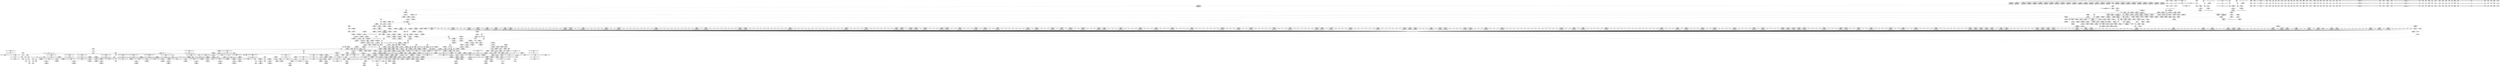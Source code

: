 digraph {
	CE0x48526d0 [shape=record,shape=Mrecord,label="{CE0x48526d0|80:_i64,_:_CRE_88,96_|*MultipleSource*|security/apparmor/include/apparmor.h,117|*LoadInst*|security/apparmor/include/apparmor.h,117}"]
	CE0x48eb430 [shape=record,shape=Mrecord,label="{CE0x48eb430|i64*_getelementptr_inbounds_(_16_x_i64_,_16_x_i64_*___llvm_gcov_ctr46,_i64_0,_i64_8)|*Constant*|*SummSource*}"]
	CE0x48923e0 [shape=record,shape=Mrecord,label="{CE0x48923e0|i64*_getelementptr_inbounds_(_16_x_i64_,_16_x_i64_*___llvm_gcov_ctr46,_i64_0,_i64_13)|*Constant*}"]
	CE0x48af040 [shape=record,shape=Mrecord,label="{CE0x48af040|__aa_current_profile:if.end}"]
	CE0x4803db0 [shape=record,shape=Mrecord,label="{CE0x4803db0|apparmor_path_truncate:lor.lhs.false|*SummSource*}"]
	CE0x4842c50 [shape=record,shape=Mrecord,label="{CE0x4842c50|80:_i64,_:_CRE_445,446_}"]
	CE0x48947c0 [shape=record,shape=Mrecord,label="{CE0x48947c0|aa_cred_profile:tmp25|security/apparmor/include/context.h,100}"]
	CE0x48db570 [shape=record,shape=Mrecord,label="{CE0x48db570|44:_i32,_48:_i16,_128:_i8*,_:_SCMRE_160,168_|*MultipleSource*|Function::aa_cred_profile&Arg::cred::|security/apparmor/include/context.h,99|security/apparmor/include/context.h,138}"]
	CE0x487bf80 [shape=record,shape=Mrecord,label="{CE0x487bf80|80:_i64,_:_CRE_1392,1536_|*MultipleSource*|security/apparmor/include/apparmor.h,117|*LoadInst*|security/apparmor/include/apparmor.h,117}"]
	CE0x4882970 [shape=record,shape=Mrecord,label="{CE0x4882970|80:_i64,_:_CRE_1752,1760_|*MultipleSource*|security/apparmor/include/apparmor.h,117|*LoadInst*|security/apparmor/include/apparmor.h,117}"]
	CE0x4861460 [shape=record,shape=Mrecord,label="{CE0x4861460|__aa_current_profile:tmp13|security/apparmor/include/context.h,138|*SummSink*}"]
	CE0x483d870 [shape=record,shape=Mrecord,label="{CE0x483d870|80:_i64,_:_CRE_397,398_}"]
	CE0x48a3ff0 [shape=record,shape=Mrecord,label="{CE0x48a3ff0|__aa_current_profile:tobool1|security/apparmor/include/context.h,138}"]
	CE0x4836230 [shape=record,shape=Mrecord,label="{CE0x4836230|aa_cred_profile:tmp15|security/apparmor/include/context.h,100|*SummSink*}"]
	CE0x48cf930 [shape=record,shape=Mrecord,label="{CE0x48cf930|aa_cred_profile:tmp7|security/apparmor/include/context.h,100|*SummSink*}"]
	CE0x4803980 [shape=record,shape=Mrecord,label="{CE0x4803980|apparmor_path_truncate:if.end|*SummSource*}"]
	CE0x48d3ed0 [shape=record,shape=Mrecord,label="{CE0x48d3ed0|aa_cred_profile:lnot.ext|security/apparmor/include/context.h,100|*SummSink*}"]
	CE0x4812770 [shape=record,shape=Mrecord,label="{CE0x4812770|apparmor_path_truncate:d_inode|security/apparmor/lsm.c,284|*SummSink*}"]
	CE0x4852050 [shape=record,shape=Mrecord,label="{CE0x4852050|80:_i64,_:_CRE_56,64_|*MultipleSource*|security/apparmor/include/apparmor.h,117|*LoadInst*|security/apparmor/include/apparmor.h,117}"]
	CE0x48af5b0 [shape=record,shape=Mrecord,label="{CE0x48af5b0|aa_cred_profile:tmp2|*SummSource*}"]
	CE0x4845960 [shape=record,shape=Mrecord,label="{CE0x4845960|GLOBAL:__llvm_gcov_ctr63|Global_var:__llvm_gcov_ctr63}"]
	CE0x48cdf90 [shape=record,shape=Mrecord,label="{CE0x48cdf90|44:_i32,_48:_i16,_128:_i8*,_:_SCMRE_28,32_|*MultipleSource*|Function::aa_cred_profile&Arg::cred::|security/apparmor/include/context.h,99|security/apparmor/include/context.h,138}"]
	CE0x4875a10 [shape=record,shape=Mrecord,label="{CE0x4875a10|80:_i64,_:_CRE_1264,1265_}"]
	CE0x4871f20 [shape=record,shape=Mrecord,label="{CE0x4871f20|80:_i64,_:_CRE_1209,1210_}"]
	CE0x4860a60 [shape=record,shape=Mrecord,label="{CE0x4860a60|i8_1|*Constant*}"]
	CE0x48c5900 [shape=record,shape=Mrecord,label="{CE0x48c5900|__aa_current_profile:call4|security/apparmor/include/context.h,138}"]
	CE0x48c4fc0 [shape=record,shape=Mrecord,label="{CE0x48c4fc0|COLLAPSED:_GCRE_current_task_external_global_%struct.task_struct*:_elem_0::|security/apparmor/include/context.h,138}"]
	CE0x48de060 [shape=record,shape=Mrecord,label="{CE0x48de060|aa_cred_profile:tmp29|security/apparmor/include/context.h,100|*SummSource*}"]
	CE0x48a4a90 [shape=record,shape=Mrecord,label="{CE0x48a4a90|__aa_current_profile:tmp6|security/apparmor/include/context.h,138|*SummSink*}"]
	CE0x4816060 [shape=record,shape=Mrecord,label="{CE0x4816060|i64*_getelementptr_inbounds_(_2_x_i64_,_2_x_i64_*___llvm_gcov_ctr55,_i64_0,_i64_1)|*Constant*|*SummSource*}"]
	CE0x48b2c10 [shape=record,shape=Mrecord,label="{CE0x48b2c10|i64_5|*Constant*|*SummSink*}"]
	CE0x48ec130 [shape=record,shape=Mrecord,label="{CE0x48ec130|i8*_getelementptr_inbounds_(_36_x_i8_,_36_x_i8_*_.str12,_i32_0,_i32_0)|*Constant*}"]
	CE0x48449c0 [shape=record,shape=Mrecord,label="{CE0x48449c0|i64_3|*Constant*|*SummSource*}"]
	CE0x4865a10 [shape=record,shape=Mrecord,label="{CE0x4865a10|__aa_current_profile:tmp19|security/apparmor/include/context.h,138}"]
	CE0x485d1a0 [shape=record,shape=Mrecord,label="{CE0x485d1a0|mediated_filesystem:tmp3|*SummSink*}"]
	CE0x4850880 [shape=record,shape=Mrecord,label="{CE0x4850880|i32_10|*Constant*|*SummSink*}"]
	CE0x4874e60 [shape=record,shape=Mrecord,label="{CE0x4874e60|80:_i64,_:_CRE_1253,1254_}"]
	CE0x4842d60 [shape=record,shape=Mrecord,label="{CE0x4842d60|80:_i64,_:_CRE_446,447_}"]
	CE0x4854a10 [shape=record,shape=Mrecord,label="{CE0x4854a10|aa_path_perm:path|Function::aa_path_perm&Arg::path::|*SummSource*}"]
	CE0x48842a0 [shape=record,shape=Mrecord,label="{CE0x48842a0|80:_i64,_:_CRE_1856,1864_|*MultipleSource*|security/apparmor/include/apparmor.h,117|*LoadInst*|security/apparmor/include/apparmor.h,117}"]
	CE0x4883130 [shape=record,shape=Mrecord,label="{CE0x4883130|80:_i64,_:_CRE_1784,1792_|*MultipleSource*|security/apparmor/include/apparmor.h,117|*LoadInst*|security/apparmor/include/apparmor.h,117}"]
	CE0x4894440 [shape=record,shape=Mrecord,label="{CE0x4894440|aa_cred_profile:tmp24|security/apparmor/include/context.h,100|*SummSource*}"]
	CE0x489a150 [shape=record,shape=Mrecord,label="{CE0x489a150|aa_cred_profile:do.cond|*SummSink*}"]
	CE0x4859cd0 [shape=record,shape=Mrecord,label="{CE0x4859cd0|common_perm:op|Function::common_perm&Arg::op::}"]
	CE0x4885c90 [shape=record,shape=Mrecord,label="{CE0x4885c90|80:_i64,_:_CRE_2112,2120_|*MultipleSource*|security/apparmor/include/apparmor.h,117|*LoadInst*|security/apparmor/include/apparmor.h,117}"]
	CE0x4883ec0 [shape=record,shape=Mrecord,label="{CE0x4883ec0|80:_i64,_:_CRE_1840,1848_|*MultipleSource*|security/apparmor/include/apparmor.h,117|*LoadInst*|security/apparmor/include/apparmor.h,117}"]
	CE0x487cb80 [shape=record,shape=Mrecord,label="{CE0x487cb80|80:_i64,_:_CRE_1600,1604_|*MultipleSource*|security/apparmor/include/apparmor.h,117|*LoadInst*|security/apparmor/include/apparmor.h,117}"]
	CE0x48a9f10 [shape=record,shape=Mrecord,label="{CE0x48a9f10|%struct.task_struct*_(%struct.task_struct**)*_asm_movq_%gs:$_1:P_,$0_,_r,im,_dirflag_,_fpsr_,_flags_}"]
	CE0x48ae870 [shape=record,shape=Mrecord,label="{CE0x48ae870|i64*_getelementptr_inbounds_(_16_x_i64_,_16_x_i64_*___llvm_gcov_ctr46,_i64_0,_i64_14)|*Constant*|*SummSource*}"]
	CE0x48752a0 [shape=record,shape=Mrecord,label="{CE0x48752a0|80:_i64,_:_CRE_1257,1258_}"]
	CE0x485e8c0 [shape=record,shape=Mrecord,label="{CE0x485e8c0|apparmor_path_truncate:tmp25|security/apparmor/lsm.c,293|*SummSink*}"]
	CE0x48b0aa0 [shape=record,shape=Mrecord,label="{CE0x48b0aa0|GLOBAL:__llvm_gcov_ctr58|Global_var:__llvm_gcov_ctr58|*SummSink*}"]
	CE0x4847880 [shape=record,shape=Mrecord,label="{CE0x4847880|apparmor_path_truncate:i_uid|security/apparmor/lsm.c,284}"]
	CE0x487a600 [shape=record,shape=Mrecord,label="{CE0x487a600|80:_i64,_:_CRE_1354,1355_}"]
	CE0x4899320 [shape=record,shape=Mrecord,label="{CE0x4899320|aa_cred_profile:tobool1|security/apparmor/include/context.h,100|*SummSink*}"]
	CE0x488d120 [shape=record,shape=Mrecord,label="{CE0x488d120|GLOBAL:__llvm_gcov_ctr57|Global_var:__llvm_gcov_ctr57}"]
	CE0x48aa3f0 [shape=record,shape=Mrecord,label="{CE0x48aa3f0|__aa_current_profile:tobool1|security/apparmor/include/context.h,138|*SummSink*}"]
	CE0x4845140 [shape=record,shape=Mrecord,label="{CE0x4845140|i32_4|*Constant*|*SummSink*}"]
	CE0x48817f0 [shape=record,shape=Mrecord,label="{CE0x48817f0|80:_i64,_:_CRE_1683,1684_}"]
	CE0x4894d10 [shape=record,shape=Mrecord,label="{CE0x4894d10|i64*_getelementptr_inbounds_(_5_x_i64_,_5_x_i64_*___llvm_gcov_ctr57,_i64_0,_i64_3)|*Constant*|*SummSource*}"]
	CE0x486eb00 [shape=record,shape=Mrecord,label="{CE0x486eb00|80:_i64,_:_CRE_609,610_}"]
	CE0x48dff60 [shape=record,shape=Mrecord,label="{CE0x48dff60|aa_cred_profile:tmp32|security/apparmor/include/context.h,101}"]
	CE0x48ce690 [shape=record,shape=Mrecord,label="{CE0x48ce690|get_current:tmp1}"]
	CE0x4839a70 [shape=record,shape=Mrecord,label="{CE0x4839a70|aa_cred_profile:tmp4|*LoadInst*|security/apparmor/include/context.h,99|*SummSource*}"]
	CE0x481edb0 [shape=record,shape=Mrecord,label="{CE0x481edb0|i64_3|*Constant*|*SummSink*}"]
	CE0x4871b40 [shape=record,shape=Mrecord,label="{CE0x4871b40|80:_i64,_:_CRE_896,1208_|*MultipleSource*|security/apparmor/include/apparmor.h,117|*LoadInst*|security/apparmor/include/apparmor.h,117}"]
	CE0x4843f30 [shape=record,shape=Mrecord,label="{CE0x4843f30|i64*_getelementptr_inbounds_(_8_x_i64_,_8_x_i64_*___llvm_gcov_ctr63,_i64_0,_i64_5)|*Constant*|*SummSource*}"]
	CE0x4875900 [shape=record,shape=Mrecord,label="{CE0x4875900|80:_i64,_:_CRE_1263,1264_}"]
	CE0x48944b0 [shape=record,shape=Mrecord,label="{CE0x48944b0|aa_cred_profile:tmp24|security/apparmor/include/context.h,100|*SummSink*}"]
	CE0x4894ad0 [shape=record,shape=Mrecord,label="{CE0x4894ad0|aa_cred_profile:tmp25|security/apparmor/include/context.h,100|*SummSink*}"]
	CE0x485aa60 [shape=record,shape=Mrecord,label="{CE0x485aa60|common_perm:mask|Function::common_perm&Arg::mask::|*SummSink*}"]
	CE0x48a8240 [shape=record,shape=Mrecord,label="{CE0x48a8240|GLOBAL:__aa_current_profile.__warned|Global_var:__aa_current_profile.__warned}"]
	CE0x4875b20 [shape=record,shape=Mrecord,label="{CE0x4875b20|80:_i64,_:_CRE_1265,1266_}"]
	CE0x4839440 [shape=record,shape=Mrecord,label="{CE0x4839440|get_current:tmp|*SummSink*}"]
	CE0x4873700 [shape=record,shape=Mrecord,label="{CE0x4873700|80:_i64,_:_CRE_1231,1232_}"]
	CE0x486add0 [shape=record,shape=Mrecord,label="{CE0x486add0|80:_i64,_:_CRE_528,536_|*MultipleSource*|security/apparmor/include/apparmor.h,117|*LoadInst*|security/apparmor/include/apparmor.h,117}"]
	CE0x48ea1a0 [shape=record,shape=Mrecord,label="{CE0x48ea1a0|%struct.aa_profile*_null|*Constant*}"]
	CE0x48592a0 [shape=record,shape=Mrecord,label="{CE0x48592a0|GLOBAL:common_perm|*Constant*|*SummSink*}"]
	CE0x4861ed0 [shape=record,shape=Mrecord,label="{CE0x4861ed0|i64*_getelementptr_inbounds_(_11_x_i64_,_11_x_i64_*___llvm_gcov_ctr58,_i64_0,_i64_8)|*Constant*}"]
	CE0x4870fa0 [shape=record,shape=Mrecord,label="{CE0x4870fa0|80:_i64,_:_CRE_696,704_|*MultipleSource*|security/apparmor/include/apparmor.h,117|*LoadInst*|security/apparmor/include/apparmor.h,117}"]
	CE0x486e9f0 [shape=record,shape=Mrecord,label="{CE0x486e9f0|80:_i64,_:_CRE_608,609_}"]
	CE0x485b770 [shape=record,shape=Mrecord,label="{CE0x485b770|apparmor_path_truncate:retval.0|*SummSource*}"]
	CE0x48a52a0 [shape=record,shape=Mrecord,label="{CE0x48a52a0|__aa_current_profile:do.end|*SummSource*}"]
	CE0x4884a60 [shape=record,shape=Mrecord,label="{CE0x4884a60|80:_i64,_:_CRE_1874,1875_}"]
	CE0x48100d0 [shape=record,shape=Mrecord,label="{CE0x48100d0|apparmor_path_truncate:mode|security/apparmor/lsm.c,284|*SummSource*}"]
	CE0x485be80 [shape=record,shape=Mrecord,label="{CE0x485be80|i64*_getelementptr_inbounds_(_8_x_i64_,_8_x_i64_*___llvm_gcov_ctr63,_i64_0,_i64_7)|*Constant*|*SummSink*}"]
	"CONST[source:0(mediator),value:0(static)][purpose:{operation}][SrcIdx:4]"
	CE0x48a5130 [shape=record,shape=Mrecord,label="{CE0x48a5130|i64*_getelementptr_inbounds_(_2_x_i64_,_2_x_i64_*___llvm_gcov_ctr112,_i64_0,_i64_1)|*Constant*}"]
	CE0x48075e0 [shape=record,shape=Mrecord,label="{CE0x48075e0|apparmor_path_truncate:if.end|*SummSink*}"]
	CE0x48482e0 [shape=record,shape=Mrecord,label="{CE0x48482e0|apparmor_path_truncate:dentry3|security/apparmor/lsm.c,288|*SummSink*}"]
	CE0x4863b80 [shape=record,shape=Mrecord,label="{CE0x4863b80|i8*_getelementptr_inbounds_(_45_x_i8_,_45_x_i8_*_.str14,_i32_0,_i32_0)|*Constant*|*SummSink*}"]
	CE0x4852f40 [shape=record,shape=Mrecord,label="{CE0x4852f40|80:_i64,_:_CRE_128,132_|*MultipleSource*|security/apparmor/include/apparmor.h,117|*LoadInst*|security/apparmor/include/apparmor.h,117}"]
	CE0x489ce50 [shape=record,shape=Mrecord,label="{CE0x489ce50|common_perm:cmp|security/apparmor/lsm.c,169|*SummSink*}"]
	CE0x485d710 [shape=record,shape=Mrecord,label="{CE0x485d710|i32_0|*Constant*}"]
	CE0x4867910 [shape=record,shape=Mrecord,label="{CE0x4867910|80:_i64,_:_CRE_441,442_}"]
	CE0x4896000 [shape=record,shape=Mrecord,label="{CE0x4896000|common_perm:call1|security/apparmor/lsm.c,170|*SummSink*}"]
	CE0x48541b0 [shape=record,shape=Mrecord,label="{CE0x48541b0|aa_path_perm:op|Function::aa_path_perm&Arg::op::|*SummSink*}"]
	CE0x4827250 [shape=record,shape=Mrecord,label="{CE0x4827250|apparmor_path_truncate:path|Function::apparmor_path_truncate&Arg::path::|*SummSource*}"]
	CE0x485c4a0 [shape=record,shape=Mrecord,label="{CE0x485c4a0|mediated_filesystem:bb}"]
	CE0x48a5670 [shape=record,shape=Mrecord,label="{CE0x48a5670|%struct.aa_task_cxt*_null|*Constant*|*SummSource*}"]
	CE0x4835d60 [shape=record,shape=Mrecord,label="{CE0x4835d60|aa_cred_profile:tmp14|security/apparmor/include/context.h,100|*SummSink*}"]
	CE0x487e820 [shape=record,shape=Mrecord,label="{CE0x487e820|80:_i64,_:_CRE_1638,1639_}"]
	CE0x4894000 [shape=record,shape=Mrecord,label="{CE0x4894000|i64*_getelementptr_inbounds_(_16_x_i64_,_16_x_i64_*___llvm_gcov_ctr46,_i64_0,_i64_10)|*Constant*|*SummSink*}"]
	CE0x48e0f70 [shape=record,shape=Mrecord,label="{CE0x48e0f70|aa_cred_profile:tmp34|security/apparmor/include/context.h,101}"]
	CE0x48a3cf0 [shape=record,shape=Mrecord,label="{CE0x48a3cf0|__aa_current_profile:tmp8|security/apparmor/include/context.h,138}"]
	CE0x48154f0 [shape=record,shape=Mrecord,label="{CE0x48154f0|i32_1|*Constant*}"]
	CE0x4883510 [shape=record,shape=Mrecord,label="{CE0x4883510|80:_i64,_:_CRE_1800,1804_|*MultipleSource*|security/apparmor/include/apparmor.h,117|*LoadInst*|security/apparmor/include/apparmor.h,117}"]
	CE0x48660d0 [shape=record,shape=Mrecord,label="{CE0x48660d0|__aa_current_profile:tmp20|security/apparmor/include/context.h,138|*SummSink*}"]
	CE0x483d1c0 [shape=record,shape=Mrecord,label="{CE0x483d1c0|80:_i64,_:_CRE_392,393_}"]
	CE0x48ee0f0 [shape=record,shape=Mrecord,label="{CE0x48ee0f0|aa_cred_profile:tmp21|security/apparmor/include/context.h,100|*SummSource*}"]
	CE0x48582b0 [shape=record,shape=Mrecord,label="{CE0x48582b0|mediated_filesystem:entry|*SummSink*}"]
	CE0x4876a00 [shape=record,shape=Mrecord,label="{CE0x4876a00|80:_i64,_:_CRE_1279,1280_}"]
	CE0x4838410 [shape=record,shape=Mrecord,label="{CE0x4838410|i64*_getelementptr_inbounds_(_16_x_i64_,_16_x_i64_*___llvm_gcov_ctr46,_i64_0,_i64_8)|*Constant*}"]
	CE0x4841cb0 [shape=record,shape=Mrecord,label="{CE0x4841cb0|apparmor_path_truncate:tmp6|*LoadInst*|security/apparmor/lsm.c,285|*SummSink*}"]
	"CONST[source:0(mediator),value:0(static)][purpose:{operation}][SnkIdx:0]"
	CE0x4875e50 [shape=record,shape=Mrecord,label="{CE0x4875e50|80:_i64,_:_CRE_1268,1269_}"]
	CE0x4858210 [shape=record,shape=Mrecord,label="{CE0x4858210|mediated_filesystem:entry|*SummSource*}"]
	CE0x48889d0 [shape=record,shape=Mrecord,label="{CE0x48889d0|common_perm:tmp2|security/apparmor/lsm.c,169}"]
	CE0x4845a70 [shape=record,shape=Mrecord,label="{CE0x4845a70|apparmor_path_truncate:i_mode|security/apparmor/lsm.c,285}"]
	CE0x48a2990 [shape=record,shape=Mrecord,label="{CE0x48a2990|COLLAPSED:_GCMRE___llvm_gcov_ctr58_internal_global_11_x_i64_zeroinitializer:_elem_0:default:}"]
	CE0x486e6c0 [shape=record,shape=Mrecord,label="{CE0x486e6c0|80:_i64,_:_CRE_605,606_}"]
	CE0x480ad10 [shape=record,shape=Mrecord,label="{CE0x480ad10|apparmor_path_truncate:tmp|*SummSource*}"]
	CE0x486a2b0 [shape=record,shape=Mrecord,label="{CE0x486a2b0|80:_i64,_:_CRE_472,480_|*MultipleSource*|security/apparmor/include/apparmor.h,117|*LoadInst*|security/apparmor/include/apparmor.h,117}"]
	CE0x4841a80 [shape=record,shape=Mrecord,label="{CE0x4841a80|apparmor_path_truncate:tmp6|*LoadInst*|security/apparmor/lsm.c,285}"]
	CE0x48b1940 [shape=record,shape=Mrecord,label="{CE0x48b1940|__aa_current_profile:tmp5|security/apparmor/include/context.h,138|*SummSource*}"]
	CE0x48135b0 [shape=record,shape=Mrecord,label="{CE0x48135b0|i32_0|*Constant*|*SummSink*}"]
	CE0x48288a0 [shape=record,shape=Mrecord,label="{CE0x48288a0|apparmor_path_truncate:tmp12|security/apparmor/lsm.c,288|*SummSink*}"]
	CE0x4877eb0 [shape=record,shape=Mrecord,label="{CE0x4877eb0|80:_i64,_:_CRE_1317,1318_}"]
	CE0x4840ef0 [shape=record,shape=Mrecord,label="{CE0x4840ef0|apparmor_path_truncate:d_inode4|security/apparmor/lsm.c,288}"]
	CE0x485b640 [shape=record,shape=Mrecord,label="{CE0x485b640|apparmor_path_truncate:retval.0}"]
	CE0x4849fe0 [shape=record,shape=Mrecord,label="{CE0x4849fe0|i1_true|*Constant*}"]
	CE0x48ed3a0 [shape=record,shape=Mrecord,label="{CE0x48ed3a0|i32_100|*Constant*|*SummSink*}"]
	CE0x48af810 [shape=record,shape=Mrecord,label="{CE0x48af810|__aa_current_profile:tmp4|security/apparmor/include/context.h,138|*SummSink*}"]
	CE0x48697d0 [shape=record,shape=Mrecord,label="{CE0x48697d0|%struct.task_struct*_(%struct.task_struct**)*_asm_movq_%gs:$_1:P_,$0_,_r,im,_dirflag_,_fpsr_,_flags_|*SummSource*}"]
	CE0x48a8590 [shape=record,shape=Mrecord,label="{CE0x48a8590|GLOBAL:__aa_current_profile.__warned|Global_var:__aa_current_profile.__warned|*SummSource*}"]
	CE0x4859aa0 [shape=record,shape=Mrecord,label="{CE0x4859aa0|i32_7|*Constant*|*SummSink*}"]
	CE0x485a2c0 [shape=record,shape=Mrecord,label="{CE0x485a2c0|i32_66|*Constant*}"]
	CE0x45134a0 [shape=record,shape=Mrecord,label="{CE0x45134a0|apparmor_path_truncate:tmp1|*SummSource*}"]
	CE0x451ae50 [shape=record,shape=Mrecord,label="{CE0x451ae50|apparmor_path_truncate:tmp15|security/apparmor/lsm.c,288|*SummSink*}"]
	CE0x486ff30 [shape=record,shape=Mrecord,label="{CE0x486ff30|80:_i64,_:_CRE_628,629_}"]
	CE0x487c1a0 [shape=record,shape=Mrecord,label="{CE0x487c1a0|80:_i64,_:_CRE_1536,1568_|*MultipleSource*|security/apparmor/include/apparmor.h,117|*LoadInst*|security/apparmor/include/apparmor.h,117}"]
	CE0x48c5140 [shape=record,shape=Mrecord,label="{CE0x48c5140|__aa_current_profile:cred|security/apparmor/include/context.h,138|*SummSource*}"]
	CE0x481e980 [shape=record,shape=Mrecord,label="{CE0x481e980|apparmor_path_truncate:tmp15|security/apparmor/lsm.c,288|*SummSource*}"]
	CE0x48aa320 [shape=record,shape=Mrecord,label="{CE0x48aa320|__aa_current_profile:tobool1|security/apparmor/include/context.h,138|*SummSource*}"]
	CE0x48dc510 [shape=record,shape=Mrecord,label="{CE0x48dc510|44:_i32,_48:_i16,_128:_i8*,_:_SCMRE_128,136_|*MultipleSource*|Function::aa_cred_profile&Arg::cred::|security/apparmor/include/context.h,99|security/apparmor/include/context.h,138}"]
	CE0x4872110 [shape=record,shape=Mrecord,label="{CE0x4872110|80:_i64,_:_CRE_1210,1211_}"]
	CE0x4898a70 [shape=record,shape=Mrecord,label="{CE0x4898a70|aa_cred_profile:tmp12|security/apparmor/include/context.h,100|*SummSink*}"]
	CE0x487cf60 [shape=record,shape=Mrecord,label="{CE0x487cf60|80:_i64,_:_CRE_1616,1617_}"]
	CE0x4882590 [shape=record,shape=Mrecord,label="{CE0x4882590|80:_i64,_:_CRE_1728,1736_|*MultipleSource*|security/apparmor/include/apparmor.h,117|*LoadInst*|security/apparmor/include/apparmor.h,117}"]
	CE0x4858e20 [shape=record,shape=Mrecord,label="{CE0x4858e20|i64_3|*Constant*}"]
	CE0x48b30f0 [shape=record,shape=Mrecord,label="{CE0x48b30f0|aa_cred_profile:tobool|security/apparmor/include/context.h,100|*SummSource*}"]
	CE0x4829d10 [shape=record,shape=Mrecord,label="{CE0x4829d10|i64*_getelementptr_inbounds_(_11_x_i64_,_11_x_i64_*___llvm_gcov_ctr58,_i64_0,_i64_1)|*Constant*|*SummSink*}"]
	CE0x48cfa40 [shape=record,shape=Mrecord,label="{CE0x48cfa40|aa_cred_profile:tmp8|security/apparmor/include/context.h,100}"]
	CE0x485a650 [shape=record,shape=Mrecord,label="{CE0x485a650|i32_66|*Constant*|*SummSink*}"]
	CE0x4843b90 [shape=record,shape=Mrecord,label="{CE0x4843b90|i64*_getelementptr_inbounds_(_8_x_i64_,_8_x_i64_*___llvm_gcov_ctr63,_i64_0,_i64_5)|*Constant*}"]
	CE0x48c63c0 [shape=record,shape=Mrecord,label="{CE0x48c63c0|aa_cred_profile:entry}"]
	CE0x48803c0 [shape=record,shape=Mrecord,label="{CE0x48803c0|80:_i64,_:_CRE_1664,1665_}"]
	CE0x48128b0 [shape=record,shape=Mrecord,label="{CE0x48128b0|i32_0|*Constant*}"]
	CE0x48f0ab0 [shape=record,shape=Mrecord,label="{CE0x48f0ab0|aa_cred_profile:tobool4|security/apparmor/include/context.h,100|*SummSource*}"]
	CE0x48b1d50 [shape=record,shape=Mrecord,label="{CE0x48b1d50|44:_i32,_48:_i16,_128:_i8*,_:_SCMRE_40,44_|*MultipleSource*|Function::aa_cred_profile&Arg::cred::|security/apparmor/include/context.h,99|security/apparmor/include/context.h,138}"]
	CE0x4853e00 [shape=record,shape=Mrecord,label="{CE0x4853e00|aa_path_perm:entry|*SummSink*}"]
	CE0x48558b0 [shape=record,shape=Mrecord,label="{CE0x48558b0|aa_path_perm:cond|Function::aa_path_perm&Arg::cond::|*SummSource*}"]
	CE0x48a7010 [shape=record,shape=Mrecord,label="{CE0x48a7010|__aa_current_profile:tmp5|security/apparmor/include/context.h,138}"]
	CE0x485ec40 [shape=record,shape=Mrecord,label="{CE0x485ec40|_ret_i32_%retval.0,_!dbg_!15489|security/apparmor/lsm.c,293|*SummSource*}"]
	CE0x4874c40 [shape=record,shape=Mrecord,label="{CE0x4874c40|80:_i64,_:_CRE_1251,1252_}"]
	CE0x48b0070 [shape=record,shape=Mrecord,label="{CE0x48b0070|__aa_current_profile:do.body}"]
	CE0x4803910 [shape=record,shape=Mrecord,label="{CE0x4803910|apparmor_path_truncate:if.end}"]
	CE0x4873c50 [shape=record,shape=Mrecord,label="{CE0x4873c50|80:_i64,_:_CRE_1236,1237_}"]
	CE0x4829bf0 [shape=record,shape=Mrecord,label="{CE0x4829bf0|apparmor_path_truncate:dentry|security/apparmor/lsm.c,284|*SummSource*}"]
	CE0x48292d0 [shape=record,shape=Mrecord,label="{CE0x48292d0|apparmor_path_truncate:tmp2|*LoadInst*|security/apparmor/lsm.c,284}"]
	CE0x4814db0 [shape=record,shape=Mrecord,label="{CE0x4814db0|apparmor_path_truncate:path|Function::apparmor_path_truncate&Arg::path::}"]
	CE0x48aaac0 [shape=record,shape=Mrecord,label="{CE0x48aaac0|_call_void_mcount()_#2|*SummSource*}"]
	CE0x4836c20 [shape=record,shape=Mrecord,label="{CE0x4836c20|aa_cred_profile:tmp17|security/apparmor/include/context.h,100|*SummSource*}"]
	CE0x48652d0 [shape=record,shape=Mrecord,label="{CE0x48652d0|i64*_getelementptr_inbounds_(_11_x_i64_,_11_x_i64_*___llvm_gcov_ctr58,_i64_0,_i64_10)|*Constant*|*SummSource*}"]
	CE0x4868600 [shape=record,shape=Mrecord,label="{CE0x4868600|common_perm:tmp9|security/apparmor/lsm.c,172|*SummSource*}"]
	CE0x48513e0 [shape=record,shape=Mrecord,label="{CE0x48513e0|i64_-2147483648|*Constant*}"]
	CE0x48a6bb0 [shape=record,shape=Mrecord,label="{CE0x48a6bb0|aa_cred_profile:do.body}"]
	CE0x4837610 [shape=record,shape=Mrecord,label="{CE0x4837610|i64*_getelementptr_inbounds_(_16_x_i64_,_16_x_i64_*___llvm_gcov_ctr46,_i64_0,_i64_7)|*Constant*|*SummSink*}"]
	CE0x48ac670 [shape=record,shape=Mrecord,label="{CE0x48ac670|i64*_getelementptr_inbounds_(_16_x_i64_,_16_x_i64_*___llvm_gcov_ctr46,_i64_0,_i64_1)|*Constant*|*SummSource*}"]
	CE0x4879d80 [shape=record,shape=Mrecord,label="{CE0x4879d80|80:_i64,_:_CRE_1346,1347_}"]
	CE0x48b2de0 [shape=record,shape=Mrecord,label="{CE0x48b2de0|__aa_current_profile:tmp9|security/apparmor/include/context.h,138|*SummSource*}"]
	CE0x485a190 [shape=record,shape=Mrecord,label="{CE0x485a190|common_perm:path|Function::common_perm&Arg::path::|*SummSink*}"]
	CE0x483b0d0 [shape=record,shape=Mrecord,label="{CE0x483b0d0|80:_i64,_:_CRE_264,268_|*MultipleSource*|security/apparmor/include/apparmor.h,117|*LoadInst*|security/apparmor/include/apparmor.h,117}"]
	CE0x48f1980 [shape=record,shape=Mrecord,label="{CE0x48f1980|aa_cred_profile:bb|*SummSource*}"]
	CE0x48ad280 [shape=record,shape=Mrecord,label="{CE0x48ad280|aa_cred_profile:tmp1}"]
	CE0x48e1300 [shape=record,shape=Mrecord,label="{CE0x48e1300|aa_cred_profile:tmp34|security/apparmor/include/context.h,101|*SummSource*}"]
	CE0x487a2d0 [shape=record,shape=Mrecord,label="{CE0x487a2d0|80:_i64,_:_CRE_1351,1352_}"]
	CE0x4887750 [shape=record,shape=Mrecord,label="{CE0x4887750|common_perm:bb|*SummSource*}"]
	CE0x484a350 [shape=record,shape=Mrecord,label="{CE0x484a350|i1_true|*Constant*|*SummSource*}"]
	CE0x48d32c0 [shape=record,shape=Mrecord,label="{CE0x48d32c0|aa_cred_profile:lnot2|security/apparmor/include/context.h,100|*SummSource*}"]
	CE0x4873810 [shape=record,shape=Mrecord,label="{CE0x4873810|80:_i64,_:_CRE_1232,1233_}"]
	CE0x483e970 [shape=record,shape=Mrecord,label="{CE0x483e970|80:_i64,_:_CRE_413,414_}"]
	CE0x4886830 [shape=record,shape=Mrecord,label="{CE0x4886830|mediated_filesystem:tmp5|security/apparmor/include/apparmor.h,117}"]
	CE0x486cf60 [shape=record,shape=Mrecord,label="{CE0x486cf60|80:_i64,_:_CRE_583,584_}"]
	CE0x48626d0 [shape=record,shape=Mrecord,label="{CE0x48626d0|i8*_getelementptr_inbounds_(_36_x_i8_,_36_x_i8_*_.str12,_i32_0,_i32_0)|*Constant*}"]
	CE0x485afa0 [shape=record,shape=Mrecord,label="{CE0x485afa0|_ret_i32_%error.0,_!dbg_!15483|security/apparmor/lsm.c,172}"]
	CE0x4878950 [shape=record,shape=Mrecord,label="{CE0x4878950|80:_i64,_:_CRE_1327,1328_}"]
	CE0x487a4f0 [shape=record,shape=Mrecord,label="{CE0x487a4f0|80:_i64,_:_CRE_1353,1354_}"]
	CE0x4872600 [shape=record,shape=Mrecord,label="{CE0x4872600|80:_i64,_:_CRE_1215,1216_}"]
	CE0x480df30 [shape=record,shape=Mrecord,label="{CE0x480df30|apparmor_path_truncate:tmp3|security/apparmor/lsm.c,284}"]
	CE0x4846400 [shape=record,shape=Mrecord,label="{CE0x4846400|apparmor_path_truncate:tmp21|security/apparmor/lsm.c,289|*SummSink*}"]
	CE0x48edf00 [shape=record,shape=Mrecord,label="{CE0x48edf00|aa_cred_profile:tmp21|security/apparmor/include/context.h,100}"]
	CE0x48ed220 [shape=record,shape=Mrecord,label="{CE0x48ed220|i32_100|*Constant*|*SummSource*}"]
	CE0x487dc70 [shape=record,shape=Mrecord,label="{CE0x487dc70|80:_i64,_:_CRE_1627,1628_}"]
	CE0x48967f0 [shape=record,shape=Mrecord,label="{CE0x48967f0|mediated_filesystem:and|security/apparmor/include/apparmor.h,117|*SummSource*}"]
	CE0x48838f0 [shape=record,shape=Mrecord,label="{CE0x48838f0|80:_i64,_:_CRE_1816,1824_|*MultipleSource*|security/apparmor/include/apparmor.h,117|*LoadInst*|security/apparmor/include/apparmor.h,117}"]
	CE0x48b0810 [shape=record,shape=Mrecord,label="{CE0x48b0810|i64_0|*Constant*}"]
	CE0x48af170 [shape=record,shape=Mrecord,label="{CE0x48af170|__aa_current_profile:if.end|*SummSource*}"]
	CE0x486afc0 [shape=record,shape=Mrecord,label="{CE0x486afc0|80:_i64,_:_CRE_536,540_|*MultipleSource*|security/apparmor/include/apparmor.h,117|*LoadInst*|security/apparmor/include/apparmor.h,117}"]
	CE0x48e0bc0 [shape=record,shape=Mrecord,label="{CE0x48e0bc0|aa_cred_profile:profile11|security/apparmor/include/context.h,101}"]
	CE0x48ddb90 [shape=record,shape=Mrecord,label="{CE0x48ddb90|aa_cred_profile:tmp28|security/apparmor/include/context.h,100|*SummSink*}"]
	CE0x4885060 [shape=record,shape=Mrecord,label="{CE0x4885060|80:_i64,_:_CRE_1880,1884_|*MultipleSource*|security/apparmor/include/apparmor.h,117|*LoadInst*|security/apparmor/include/apparmor.h,117}"]
	CE0x484d170 [shape=record,shape=Mrecord,label="{CE0x484d170|apparmor_path_truncate:tmp8|security/apparmor/lsm.c,285|*SummSource*}"]
	CE0x48af540 [shape=record,shape=Mrecord,label="{CE0x48af540|aa_cred_profile:tmp2}"]
	CE0x48f08e0 [shape=record,shape=Mrecord,label="{CE0x48f08e0|aa_cred_profile:expval|security/apparmor/include/context.h,100|*SummSink*}"]
	CE0x48d2ec0 [shape=record,shape=Mrecord,label="{CE0x48d2ec0|aa_cred_profile:tmp13|*SummSink*}"]
	CE0x48daca0 [shape=record,shape=Mrecord,label="{CE0x48daca0|aa_cred_profile:tmp4|*LoadInst*|security/apparmor/include/context.h,99|*SummSink*}"]
	CE0x48707b0 [shape=record,shape=Mrecord,label="{CE0x48707b0|80:_i64,_:_CRE_656,664_|*MultipleSource*|security/apparmor/include/apparmor.h,117|*LoadInst*|security/apparmor/include/apparmor.h,117}"]
	CE0x48508f0 [shape=record,shape=Mrecord,label="{CE0x48508f0|80:_i64,_:_CRE_0,8_|*MultipleSource*|security/apparmor/include/apparmor.h,117|*LoadInst*|security/apparmor/include/apparmor.h,117}"]
	CE0x487fb40 [shape=record,shape=Mrecord,label="{CE0x487fb40|80:_i64,_:_CRE_1656,1657_}"]
	CE0x4811050 [shape=record,shape=Mrecord,label="{CE0x4811050|apparmor_path_truncate:bb|*SummSink*}"]
	CE0x48521f0 [shape=record,shape=Mrecord,label="{CE0x48521f0|80:_i64,_:_CRE_64,72_|*MultipleSource*|security/apparmor/include/apparmor.h,117|*LoadInst*|security/apparmor/include/apparmor.h,117}"]
	CE0x4852870 [shape=record,shape=Mrecord,label="{CE0x4852870|80:_i64,_:_CRE_96,104_|*MultipleSource*|security/apparmor/include/apparmor.h,117|*LoadInst*|security/apparmor/include/apparmor.h,117}"]
	CE0x485a030 [shape=record,shape=Mrecord,label="{CE0x485a030|common_perm:path|Function::common_perm&Arg::path::|*SummSource*}"]
	CE0x48595b0 [shape=record,shape=Mrecord,label="{CE0x48595b0|common_perm:entry|*SummSource*}"]
	CE0x48edbf0 [shape=record,shape=Mrecord,label="{CE0x48edbf0|aa_cred_profile:tmp20|security/apparmor/include/context.h,100|*SummSink*}"]
	CE0x48ad580 [shape=record,shape=Mrecord,label="{CE0x48ad580|__aa_current_profile:tmp12|security/apparmor/include/context.h,138|*SummSource*}"]
	CE0x4868590 [shape=record,shape=Mrecord,label="{CE0x4868590|common_perm:tmp9|security/apparmor/lsm.c,172}"]
	CE0x4878840 [shape=record,shape=Mrecord,label="{CE0x4878840|80:_i64,_:_CRE_1326,1327_}"]
	CE0x4860310 [shape=record,shape=Mrecord,label="{CE0x4860310|__aa_current_profile:tmp15|security/apparmor/include/context.h,138|*SummSink*}"]
	CE0x4827c00 [shape=record,shape=Mrecord,label="{CE0x4827c00|apparmor_path_truncate:cond|security/apparmor/lsm.c, 284}"]
	CE0x4877a70 [shape=record,shape=Mrecord,label="{CE0x4877a70|80:_i64,_:_CRE_1313,1314_}"]
	CE0x4837c20 [shape=record,shape=Mrecord,label="{CE0x4837c20|aa_cred_profile:tmp18|security/apparmor/include/context.h,100}"]
	CE0x4896130 [shape=record,shape=Mrecord,label="{CE0x4896130|GLOBAL:aa_path_perm|*Constant*}"]
	CE0x4879720 [shape=record,shape=Mrecord,label="{CE0x4879720|80:_i64,_:_CRE_1340,1341_}"]
	CE0x48757f0 [shape=record,shape=Mrecord,label="{CE0x48757f0|80:_i64,_:_CRE_1262,1263_}"]
	CE0x4867090 [shape=record,shape=Mrecord,label="{CE0x4867090|80:_i64,_:_CRE_433,434_}"]
	CE0x4876180 [shape=record,shape=Mrecord,label="{CE0x4876180|80:_i64,_:_CRE_1271,1272_}"]
	"CONST[source:2(external),value:2(dynamic)][purpose:{subject}][SrcIdx:7]"
	CE0x484fc90 [shape=record,shape=Mrecord,label="{CE0x484fc90|i32_10|*Constant*}"]
	CE0x4880f70 [shape=record,shape=Mrecord,label="{CE0x4880f70|80:_i64,_:_CRE_1675,1676_}"]
	CE0x48af740 [shape=record,shape=Mrecord,label="{CE0x48af740|__aa_current_profile:tmp4|security/apparmor/include/context.h,138|*SummSource*}"]
	CE0x480aa20 [shape=record,shape=Mrecord,label="{CE0x480aa20|i64_1|*Constant*|*SummSource*}"]
	CE0x48dbb30 [shape=record,shape=Mrecord,label="{CE0x48dbb30|aa_cred_profile:do.end8|*SummSource*}"]
	CE0x48edb80 [shape=record,shape=Mrecord,label="{CE0x48edb80|aa_cred_profile:tmp20|security/apparmor/include/context.h,100|*SummSource*}"]
	CE0x4870480 [shape=record,shape=Mrecord,label="{CE0x4870480|80:_i64,_:_CRE_640,648_|*MultipleSource*|security/apparmor/include/apparmor.h,117|*LoadInst*|security/apparmor/include/apparmor.h,117}"]
	CE0x4884490 [shape=record,shape=Mrecord,label="{CE0x4884490|80:_i64,_:_CRE_1864,1872_|*MultipleSource*|security/apparmor/include/apparmor.h,117|*LoadInst*|security/apparmor/include/apparmor.h,117}"]
	CE0x484bdf0 [shape=record,shape=Mrecord,label="{CE0x484bdf0|mediated_filesystem:lnot|security/apparmor/include/apparmor.h,117|*SummSink*}"]
	CE0x486a800 [shape=record,shape=Mrecord,label="{CE0x486a800|80:_i64,_:_CRE_496,504_|*MultipleSource*|security/apparmor/include/apparmor.h,117|*LoadInst*|security/apparmor/include/apparmor.h,117}"]
	CE0x4846180 [shape=record,shape=Mrecord,label="{CE0x4846180|apparmor_path_truncate:tmp21|security/apparmor/lsm.c,289}"]
	CE0x4894fc0 [shape=record,shape=Mrecord,label="{CE0x4894fc0|i64*_getelementptr_inbounds_(_5_x_i64_,_5_x_i64_*___llvm_gcov_ctr57,_i64_0,_i64_3)|*Constant*|*SummSink*}"]
	CE0x4865e00 [shape=record,shape=Mrecord,label="{CE0x4865e00|__aa_current_profile:tmp20|security/apparmor/include/context.h,138}"]
	CE0x4842390 [shape=record,shape=Mrecord,label="{CE0x4842390|apparmor_path_truncate:tmp7|security/apparmor/lsm.c,285}"]
	CE0x48537b0 [shape=record,shape=Mrecord,label="{CE0x48537b0|80:_i64,_:_CRE_160,176_|*MultipleSource*|security/apparmor/include/apparmor.h,117|*LoadInst*|security/apparmor/include/apparmor.h,117}"]
	CE0x4872930 [shape=record,shape=Mrecord,label="{CE0x4872930|80:_i64,_:_CRE_1218,1219_}"]
	CE0x4872330 [shape=record,shape=Mrecord,label="{CE0x4872330|80:_i64,_:_CRE_1212,1213_}"]
	CE0x4891650 [shape=record,shape=Mrecord,label="{CE0x4891650|i64*_getelementptr_inbounds_(_16_x_i64_,_16_x_i64_*___llvm_gcov_ctr46,_i64_0,_i64_12)|*Constant*|*SummSink*}"]
	CE0x48d46d0 [shape=record,shape=Mrecord,label="{CE0x48d46d0|aa_cred_profile:tmp34|security/apparmor/include/context.h,101|*SummSink*}"]
	CE0x487af90 [shape=record,shape=Mrecord,label="{CE0x487af90|80:_i64,_:_CRE_1363,1364_}"]
	CE0x48732c0 [shape=record,shape=Mrecord,label="{CE0x48732c0|80:_i64,_:_CRE_1227,1228_}"]
	CE0x48f1450 [shape=record,shape=Mrecord,label="{CE0x48f1450|i64_6|*Constant*|*SummSource*}"]
	CE0x486e170 [shape=record,shape=Mrecord,label="{CE0x486e170|80:_i64,_:_CRE_600,601_}"]
	CE0x488b100 [shape=record,shape=Mrecord,label="{CE0x488b100|i32_11|*Constant*|*SummSource*}"]
	CE0x4842760 [shape=record,shape=Mrecord,label="{CE0x4842760|apparmor_path_truncate:tmp7|security/apparmor/lsm.c,285|*SummSource*}"]
	CE0x486a1a0 [shape=record,shape=Mrecord,label="{CE0x486a1a0|80:_i64,_:_CRE_464,472_|*MultipleSource*|security/apparmor/include/apparmor.h,117|*LoadInst*|security/apparmor/include/apparmor.h,117}"]
	CE0x486c3b0 [shape=record,shape=Mrecord,label="{CE0x486c3b0|80:_i64,_:_CRE_572,573_}"]
	CE0x4814ed0 [shape=record,shape=Mrecord,label="{CE0x4814ed0|i64*_getelementptr_inbounds_(_2_x_i64_,_2_x_i64_*___llvm_gcov_ctr55,_i64_0,_i64_0)|*Constant*|*SummSource*}"]
	CE0x485b1b0 [shape=record,shape=Mrecord,label="{CE0x485b1b0|_ret_i32_%error.0,_!dbg_!15483|security/apparmor/lsm.c,172|*SummSource*}"]
	CE0x4859190 [shape=record,shape=Mrecord,label="{CE0x4859190|GLOBAL:common_perm|*Constant*|*SummSource*}"]
	CE0x44fdf60 [shape=record,shape=Mrecord,label="{CE0x44fdf60|apparmor_path_truncate:tmp2|*LoadInst*|security/apparmor/lsm.c,284|*SummSource*}"]
	CE0x4891b60 [shape=record,shape=Mrecord,label="{CE0x4891b60|aa_cred_profile:tmp26|security/apparmor/include/context.h,100|*SummSource*}"]
	CE0x484deb0 [shape=record,shape=Mrecord,label="{CE0x484deb0|apparmor_path_truncate:tmp9|*LoadInst*|security/apparmor/lsm.c,288|*SummSource*}"]
	CE0x4881f60 [shape=record,shape=Mrecord,label="{CE0x4881f60|80:_i64,_:_CRE_1704,1712_|*MultipleSource*|security/apparmor/include/apparmor.h,117|*LoadInst*|security/apparmor/include/apparmor.h,117}"]
	CE0x480cef0 [shape=record,shape=Mrecord,label="{CE0x480cef0|apparmor_path_truncate:if.then|*SummSink*}"]
	CE0x4871950 [shape=record,shape=Mrecord,label="{CE0x4871950|80:_i64,_:_CRE_880,896_|*MultipleSource*|security/apparmor/include/apparmor.h,117|*LoadInst*|security/apparmor/include/apparmor.h,117}"]
	CE0x48d3d50 [shape=record,shape=Mrecord,label="{CE0x48d3d50|aa_cred_profile:lnot.ext|security/apparmor/include/context.h,100|*SummSource*}"]
	CE0x487d4b0 [shape=record,shape=Mrecord,label="{CE0x487d4b0|80:_i64,_:_CRE_1619,1620_}"]
	CE0x4863190 [shape=record,shape=Mrecord,label="{CE0x4863190|GLOBAL:lockdep_rcu_suspicious|*Constant*|*SummSource*}"]
	CE0x48b1ed0 [shape=record,shape=Mrecord,label="{CE0x48b1ed0|44:_i32,_48:_i16,_128:_i8*,_:_SCMRE_44,48_|*MultipleSource*|Function::aa_cred_profile&Arg::cred::|security/apparmor/include/context.h,99|security/apparmor/include/context.h,138}"]
	CE0x48f12d0 [shape=record,shape=Mrecord,label="{CE0x48f12d0|i64_6|*Constant*}"]
	CE0x485c950 [shape=record,shape=Mrecord,label="{CE0x485c950|__aa_current_profile:tmp2|*SummSink*}"]
	CE0x486e7d0 [shape=record,shape=Mrecord,label="{CE0x486e7d0|80:_i64,_:_CRE_606,607_}"]
	CE0x48e0c30 [shape=record,shape=Mrecord,label="{CE0x48e0c30|aa_cred_profile:profile11|security/apparmor/include/context.h,101|*SummSource*}"]
	"CONST[source:0(mediator),value:0(static)][purpose:{operation}][SnkIdx:4]"
	CE0x487da50 [shape=record,shape=Mrecord,label="{CE0x487da50|80:_i64,_:_CRE_1625,1626_}"]
	CE0x488c700 [shape=record,shape=Mrecord,label="{CE0x488c700|i64_3|*Constant*}"]
	CE0x489d2c0 [shape=record,shape=Mrecord,label="{CE0x489d2c0|common_perm:tmp4|security/apparmor/lsm.c,169}"]
	CE0x48ddab0 [shape=record,shape=Mrecord,label="{CE0x48ddab0|aa_cred_profile:tmp28|security/apparmor/include/context.h,100}"]
	CE0x486d3a0 [shape=record,shape=Mrecord,label="{CE0x486d3a0|80:_i64,_:_CRE_587,588_}"]
	CE0x4848970 [shape=record,shape=Mrecord,label="{CE0x4848970|GLOBAL:__llvm_gcov_ctr63|Global_var:__llvm_gcov_ctr63|*SummSource*}"]
	CE0x4892100 [shape=record,shape=Mrecord,label="{CE0x4892100|aa_cred_profile:tmp27|security/apparmor/include/context.h,100|*SummSource*}"]
	CE0x48a2920 [shape=record,shape=Mrecord,label="{CE0x48a2920|__aa_current_profile:tmp}"]
	CE0x487e600 [shape=record,shape=Mrecord,label="{CE0x487e600|80:_i64,_:_CRE_1636,1637_}"]
	CE0x48765c0 [shape=record,shape=Mrecord,label="{CE0x48765c0|80:_i64,_:_CRE_1275,1276_}"]
	CE0x486c2a0 [shape=record,shape=Mrecord,label="{CE0x486c2a0|80:_i64,_:_CRE_571,572_}"]
	CE0x48930b0 [shape=record,shape=Mrecord,label="{CE0x48930b0|aa_cred_profile:tmp22|security/apparmor/include/context.h,100|*SummSink*}"]
	CE0x48636b0 [shape=record,shape=Mrecord,label="{CE0x48636b0|i32_138|*Constant*|*SummSource*}"]
	CE0x48a5760 [shape=record,shape=Mrecord,label="{CE0x48a5760|aa_cred_profile:tmp5|security/apparmor/include/context.h,99|*SummSource*}"]
	CE0x4815f10 [shape=record,shape=Mrecord,label="{CE0x4815f10|mediated_filesystem:tmp1|*SummSink*}"]
	CE0x4853ad0 [shape=record,shape=Mrecord,label="{CE0x4853ad0|GLOBAL:aa_path_perm|*Constant*|*SummSink*}"]
	CE0x487a3e0 [shape=record,shape=Mrecord,label="{CE0x487a3e0|80:_i64,_:_CRE_1352,1353_}"]
	CE0x48287f0 [shape=record,shape=Mrecord,label="{CE0x48287f0|common_perm:tmp1|*SummSink*}"]
	CE0x488c690 [shape=record,shape=Mrecord,label="{CE0x488c690|i64_2|*Constant*}"]
	CE0x48aa890 [shape=record,shape=Mrecord,label="{CE0x48aa890|i64_5|*Constant*}"]
	CE0x483f0e0 [shape=record,shape=Mrecord,label="{CE0x483f0e0|80:_i64,_:_CRE_420,421_}"]
	CE0x48767e0 [shape=record,shape=Mrecord,label="{CE0x48767e0|80:_i64,_:_CRE_1277,1278_}"]
	CE0x4877170 [shape=record,shape=Mrecord,label="{CE0x4877170|80:_i64,_:_CRE_1305,1306_}"]
	CE0x48a9a30 [shape=record,shape=Mrecord,label="{CE0x48a9a30|__aa_current_profile:tmp|*SummSink*}"]
	CE0x48acaa0 [shape=record,shape=Mrecord,label="{CE0x48acaa0|GLOBAL:__aa_current_profile.__warned|Global_var:__aa_current_profile.__warned|*SummSink*}"]
	CE0x4876c20 [shape=record,shape=Mrecord,label="{CE0x4876c20|80:_i64,_:_CRE_1288,1296_|*MultipleSource*|security/apparmor/include/apparmor.h,117|*LoadInst*|security/apparmor/include/apparmor.h,117}"]
	CE0x48a4180 [shape=record,shape=Mrecord,label="{CE0x48a4180|aa_cred_profile:if.end}"]
	CE0x48596e0 [shape=record,shape=Mrecord,label="{CE0x48596e0|common_perm:entry|*SummSink*}"]
	CE0x4847d60 [shape=record,shape=Mrecord,label="{CE0x4847d60|apparmor_path_truncate:tmp4|security/apparmor/lsm.c,284|*SummSink*}"]
	CE0x48129d0 [shape=record,shape=Mrecord,label="{CE0x48129d0|i32_0|*Constant*|*SummSource*}"]
	CE0x488cc20 [shape=record,shape=Mrecord,label="{CE0x488cc20|aa_cred_profile:do.end10}"]
	CE0x484f950 [shape=record,shape=Mrecord,label="{CE0x484f950|GLOBAL:__llvm_gcov_ctr63|Global_var:__llvm_gcov_ctr63|*SummSink*}"]
	CE0x4881a10 [shape=record,shape=Mrecord,label="{CE0x4881a10|80:_i64,_:_CRE_1685,1686_}"]
	CE0x48774d0 [shape=record,shape=Mrecord,label="{CE0x48774d0|80:_i64,_:_CRE_1307,1308_}"]
	CE0x48cf470 [shape=record,shape=Mrecord,label="{CE0x48cf470|aa_cred_profile:do.end|*SummSink*}"]
	CE0x48b3840 [shape=record,shape=Mrecord,label="{CE0x48b3840|aa_cred_profile:tobool|security/apparmor/include/context.h,100}"]
	CE0x4868b40 [shape=record,shape=Mrecord,label="{CE0x4868b40|common_perm:tmp10|security/apparmor/lsm.c,172}"]
	CE0x4815560 [shape=record,shape=Mrecord,label="{CE0x4815560|i32_1|*Constant*|*SummSource*}"]
	CE0x48633f0 [shape=record,shape=Mrecord,label="{CE0x48633f0|i32_138|*Constant*}"]
	CE0x486d7e0 [shape=record,shape=Mrecord,label="{CE0x486d7e0|80:_i64,_:_CRE_591,592_}"]
	CE0x48ad1f0 [shape=record,shape=Mrecord,label="{CE0x48ad1f0|aa_cred_profile:tmp|*SummSink*}"]
	CE0x48158c0 [shape=record,shape=Mrecord,label="{CE0x48158c0|__aa_current_profile:entry}"]
	CE0x4888120 [shape=record,shape=Mrecord,label="{CE0x4888120|get_current:tmp4|./arch/x86/include/asm/current.h,14|*SummSink*}"]
	CE0x48562a0 [shape=record,shape=Mrecord,label="{CE0x48562a0|common_perm:cmp|security/apparmor/lsm.c,169|*SummSource*}"]
	"CONST[source:0(mediator),value:2(dynamic)][purpose:{subject}][SnkIdx:1]"
	CE0x486d8f0 [shape=record,shape=Mrecord,label="{CE0x486d8f0|80:_i64,_:_CRE_592,593_}"]
	CE0x4810f60 [shape=record,shape=Mrecord,label="{CE0x4810f60|apparmor_path_truncate:bb|*SummSource*}"]
	CE0x487f1b0 [shape=record,shape=Mrecord,label="{CE0x487f1b0|80:_i64,_:_CRE_1647,1648_}"]
	CE0x4866a60 [shape=record,shape=Mrecord,label="{CE0x4866a60|i8*_getelementptr_inbounds_(_45_x_i8_,_45_x_i8_*_.str14,_i32_0,_i32_0)|*Constant*}"]
	CE0x488cde0 [shape=record,shape=Mrecord,label="{CE0x488cde0|aa_cred_profile:do.end10|*SummSink*}"]
	CE0x4843800 [shape=record,shape=Mrecord,label="{CE0x4843800|80:_i64,_:_CRE_456,457_}"]
	CE0x48372d0 [shape=record,shape=Mrecord,label="{CE0x48372d0|i64*_getelementptr_inbounds_(_16_x_i64_,_16_x_i64_*___llvm_gcov_ctr46,_i64_0,_i64_7)|*Constant*|*SummSource*}"]
	CE0x483f1f0 [shape=record,shape=Mrecord,label="{CE0x483f1f0|80:_i64,_:_CRE_421,422_}"]
	CE0x488d540 [shape=record,shape=Mrecord,label="{CE0x488d540|common_perm:tmp4|security/apparmor/lsm.c,169|*SummSource*}"]
	CE0x48a9ac0 [shape=record,shape=Mrecord,label="{CE0x48a9ac0|i64_1|*Constant*}"]
	CE0x4873d60 [shape=record,shape=Mrecord,label="{CE0x4873d60|80:_i64,_:_CRE_1237,1238_}"]
	CE0x486fe20 [shape=record,shape=Mrecord,label="{CE0x486fe20|80:_i64,_:_CRE_627,628_}"]
	CE0x48ab560 [shape=record,shape=Mrecord,label="{CE0x48ab560|__aa_current_profile:call|security/apparmor/include/context.h,138|*SummSource*}"]
	CE0x483aee0 [shape=record,shape=Mrecord,label="{CE0x483aee0|80:_i64,_:_CRE_256,264_|*MultipleSource*|security/apparmor/include/apparmor.h,117|*LoadInst*|security/apparmor/include/apparmor.h,117}"]
	CE0x4855390 [shape=record,shape=Mrecord,label="{CE0x4855390|aa_path_perm:request|Function::aa_path_perm&Arg::request::|*SummSource*}"]
	CE0x4812630 [shape=record,shape=Mrecord,label="{CE0x4812630|apparmor_path_truncate:d_inode|security/apparmor/lsm.c,284|*SummSource*}"]
	CE0x48dbeb0 [shape=record,shape=Mrecord,label="{CE0x48dbeb0|aa_cred_profile:bb}"]
	CE0x48c4f50 [shape=record,shape=Mrecord,label="{CE0x48c4f50|__aa_current_profile:cred|security/apparmor/include/context.h,138}"]
	CE0x48e19c0 [shape=record,shape=Mrecord,label="{CE0x48e19c0|aa_cred_profile:tmp31|security/apparmor/include/context.h,100}"]
	CE0x48a5e20 [shape=record,shape=Mrecord,label="{CE0x48a5e20|__aa_current_profile:tmp6|security/apparmor/include/context.h,138|*SummSource*}"]
	CE0x484a7b0 [shape=record,shape=Mrecord,label="{CE0x484a7b0|apparmor_path_truncate:tmp17|security/apparmor/lsm.c,288|*SummSource*}"]
	CE0x48e0540 [shape=record,shape=Mrecord,label="{CE0x48e0540|aa_cred_profile:tmp33|security/apparmor/include/context.h,101}"]
	CE0x48f1080 [shape=record,shape=Mrecord,label="{CE0x48f1080|i64_5|*Constant*}"]
	CE0x48953a0 [shape=record,shape=Mrecord,label="{CE0x48953a0|common_perm:tmp7|security/apparmor/lsm.c,170}"]
	CE0x486da00 [shape=record,shape=Mrecord,label="{CE0x486da00|80:_i64,_:_CRE_593,594_}"]
	CE0x4814590 [shape=record,shape=Mrecord,label="{CE0x4814590|_call_void_mcount()_#2|*SummSource*}"]
	CE0x488dc10 [shape=record,shape=Mrecord,label="{CE0x488dc10|common_perm:tmp5|security/apparmor/lsm.c,169|*SummSink*}"]
	CE0x486d4b0 [shape=record,shape=Mrecord,label="{CE0x486d4b0|80:_i64,_:_CRE_588,589_}"]
	CE0x48a4240 [shape=record,shape=Mrecord,label="{CE0x48a4240|aa_cred_profile:if.end|*SummSource*}"]
	CE0x485bbe0 [shape=record,shape=Mrecord,label="{CE0x485bbe0|i64*_getelementptr_inbounds_(_8_x_i64_,_8_x_i64_*___llvm_gcov_ctr63,_i64_0,_i64_7)|*Constant*|*SummSource*}"]
	CE0x48f02b0 [shape=record,shape=Mrecord,label="{CE0x48f02b0|aa_cred_profile:expval|security/apparmor/include/context.h,100}"]
	CE0x486c5d0 [shape=record,shape=Mrecord,label="{CE0x486c5d0|80:_i64,_:_CRE_574,575_}"]
	CE0x4867a20 [shape=record,shape=Mrecord,label="{CE0x4867a20|80:_i64,_:_CRE_442,443_}"]
	CE0x484e470 [shape=record,shape=Mrecord,label="{CE0x484e470|apparmor_path_truncate:tobool|security/apparmor/lsm.c,288}"]
	CE0x489ae50 [shape=record,shape=Mrecord,label="{CE0x489ae50|common_perm:tmp|*SummSource*}"]
	CE0x487bb40 [shape=record,shape=Mrecord,label="{CE0x487bb40|80:_i64,_:_CRE_1374,1375_}"]
	CE0x4864130 [shape=record,shape=Mrecord,label="{CE0x4864130|i64*_getelementptr_inbounds_(_11_x_i64_,_11_x_i64_*___llvm_gcov_ctr58,_i64_0,_i64_9)|*Constant*|*SummSink*}"]
	CE0x488eda0 [shape=record,shape=Mrecord,label="{CE0x488eda0|i64*_getelementptr_inbounds_(_16_x_i64_,_16_x_i64_*___llvm_gcov_ctr46,_i64_0,_i64_4)|*Constant*|*SummSink*}"]
	CE0x48ac380 [shape=record,shape=Mrecord,label="{CE0x48ac380|i64*_getelementptr_inbounds_(_2_x_i64_,_2_x_i64_*___llvm_gcov_ctr112,_i64_0,_i64_0)|*Constant*|*SummSink*}"]
	CE0x48e0820 [shape=record,shape=Mrecord,label="{CE0x48e0820|aa_cred_profile:tmp33|security/apparmor/include/context.h,101|*SummSink*}"]
	CE0x48e16b0 [shape=record,shape=Mrecord,label="{CE0x48e16b0|aa_cred_profile:tmp30|security/apparmor/include/context.h,100|*SummSink*}"]
	CE0x48a8ec0 [shape=record,shape=Mrecord,label="{CE0x48a8ec0|__aa_current_profile:tmp11|security/apparmor/include/context.h,138}"]
	CE0x484ef40 [shape=record,shape=Mrecord,label="{CE0x484ef40|i64_2|*Constant*|*SummSink*}"]
	CE0x48146b0 [shape=record,shape=Mrecord,label="{CE0x48146b0|get_current:tmp}"]
	CE0x4859450 [shape=record,shape=Mrecord,label="{CE0x4859450|common_perm:entry}"]
	CE0x48435e0 [shape=record,shape=Mrecord,label="{CE0x48435e0|80:_i64,_:_CRE_454,455_}"]
	CE0x4877580 [shape=record,shape=Mrecord,label="{CE0x4877580|80:_i64,_:_CRE_1308,1309_}"]
	CE0x4854fe0 [shape=record,shape=Mrecord,label="{CE0x4854fe0|aa_path_perm:flags|Function::aa_path_perm&Arg::flags::|*SummSink*}"]
	CE0x485eed0 [shape=record,shape=Mrecord,label="{CE0x485eed0|i64*_getelementptr_inbounds_(_11_x_i64_,_11_x_i64_*___llvm_gcov_ctr58,_i64_0,_i64_6)|*Constant*|*SummSink*}"]
	CE0x4854680 [shape=record,shape=Mrecord,label="{CE0x4854680|aa_path_perm:profile|Function::aa_path_perm&Arg::profile::|*SummSink*}"]
	CE0x484d230 [shape=record,shape=Mrecord,label="{CE0x484d230|apparmor_path_truncate:tmp8|security/apparmor/lsm.c,285|*SummSink*}"]
	CE0x480a9b0 [shape=record,shape=Mrecord,label="{CE0x480a9b0|apparmor_path_truncate:tmp|*SummSink*}"]
	CE0x48144b0 [shape=record,shape=Mrecord,label="{CE0x48144b0|apparmor_path_truncate:cond|security/apparmor/lsm.c, 284|*SummSink*}"]
	CE0x4886640 [shape=record,shape=Mrecord,label="{CE0x4886640|80:_i64,_:_CRE_2268,2304_|*MultipleSource*|security/apparmor/include/apparmor.h,117|*LoadInst*|security/apparmor/include/apparmor.h,117}"]
	CE0x48806f0 [shape=record,shape=Mrecord,label="{CE0x48806f0|80:_i64,_:_CRE_1667,1668_}"]
	CE0x487bd60 [shape=record,shape=Mrecord,label="{CE0x487bd60|80:_i64,_:_CRE_1376,1384_|*MultipleSource*|security/apparmor/include/apparmor.h,117|*LoadInst*|security/apparmor/include/apparmor.h,117}"]
	CE0x484eb50 [shape=record,shape=Mrecord,label="{CE0x484eb50|i64_2|*Constant*|*SummSource*}"]
	CE0x48a7fc0 [shape=record,shape=Mrecord,label="{CE0x48a7fc0|aa_cred_profile:tmp3|*SummSink*}"]
	CE0x48dd660 [shape=record,shape=Mrecord,label="{CE0x48dd660|44:_i32,_48:_i16,_128:_i8*,_:_SCMRE_88,89_|*MultipleSource*|Function::aa_cred_profile&Arg::cred::|security/apparmor/include/context.h,99|security/apparmor/include/context.h,138}"]
	CE0x486b780 [shape=record,shape=Mrecord,label="{CE0x486b780|80:_i64,_:_CRE_561,562_}"]
	CE0x486e280 [shape=record,shape=Mrecord,label="{CE0x486e280|80:_i64,_:_CRE_601,602_}"]
	CE0x4881b20 [shape=record,shape=Mrecord,label="{CE0x4881b20|80:_i64,_:_CRE_1686,1687_}"]
	CE0x48c3ab0 [shape=record,shape=Mrecord,label="{CE0x48c3ab0|__aa_current_profile:call3|security/apparmor/include/context.h,138|*SummSink*}"]
	CE0x484fbc0 [shape=record,shape=Mrecord,label="{CE0x484fbc0|i32_8|*Constant*|*SummSource*}"]
	CE0x48edb10 [shape=record,shape=Mrecord,label="{CE0x48edb10|aa_cred_profile:tmp20|security/apparmor/include/context.h,100}"]
	CE0x4827ce0 [shape=record,shape=Mrecord,label="{CE0x4827ce0|COLLAPSED:_GCMRE___llvm_gcov_ctr55_internal_global_2_x_i64_zeroinitializer:_elem_0:default:}"]
	CE0x488f290 [shape=record,shape=Mrecord,label="{CE0x488f290|aa_cred_profile:tmp10|security/apparmor/include/context.h,100|*SummSink*}"]
	CE0x48dc2e0 [shape=record,shape=Mrecord,label="{CE0x48dc2e0|aa_cred_profile:if.then|*SummSink*}"]
	CE0x483bc70 [shape=record,shape=Mrecord,label="{CE0x483bc70|80:_i64,_:_CRE_304,312_|*MultipleSource*|security/apparmor/include/apparmor.h,117|*LoadInst*|security/apparmor/include/apparmor.h,117}"]
	CE0x4885280 [shape=record,shape=Mrecord,label="{CE0x4885280|80:_i64,_:_CRE_1896,1904_|*MultipleSource*|security/apparmor/include/apparmor.h,117|*LoadInst*|security/apparmor/include/apparmor.h,117}"]
	CE0x4861670 [shape=record,shape=Mrecord,label="{CE0x4861670|__aa_current_profile:tmp14|security/apparmor/include/context.h,138}"]
	CE0x4841af0 [shape=record,shape=Mrecord,label="{CE0x4841af0|apparmor_path_truncate:tmp6|*LoadInst*|security/apparmor/lsm.c,285|*SummSource*}"]
	CE0x48585c0 [shape=record,shape=Mrecord,label="{CE0x48585c0|mediated_filesystem:inode|Function::mediated_filesystem&Arg::inode::}"]
	CE0x4871570 [shape=record,shape=Mrecord,label="{CE0x4871570|80:_i64,_:_CRE_720,736_|*MultipleSource*|security/apparmor/include/apparmor.h,117|*LoadInst*|security/apparmor/include/apparmor.h,117}"]
	CE0x48a6440 [shape=record,shape=Mrecord,label="{CE0x48a6440|i64*_getelementptr_inbounds_(_16_x_i64_,_16_x_i64_*___llvm_gcov_ctr46,_i64_0,_i64_1)|*Constant*}"]
	CE0x4876290 [shape=record,shape=Mrecord,label="{CE0x4876290|80:_i64,_:_CRE_1272,1273_}"]
	CE0x48816e0 [shape=record,shape=Mrecord,label="{CE0x48816e0|80:_i64,_:_CRE_1682,1683_}"]
	CE0x48c51e0 [shape=record,shape=Mrecord,label="{CE0x48c51e0|__aa_current_profile:cred|security/apparmor/include/context.h,138|*SummSink*}"]
	CE0x4878a60 [shape=record,shape=Mrecord,label="{CE0x4878a60|80:_i64,_:_CRE_1328,1329_}"]
	CE0x48a2d30 [shape=record,shape=Mrecord,label="{CE0x48a2d30|get_current:tmp3}"]
	CE0x48d4090 [shape=record,shape=Mrecord,label="{CE0x48d4090|aa_cred_profile:conv|security/apparmor/include/context.h,100}"]
	CE0x4827a70 [shape=record,shape=Mrecord,label="{CE0x4827a70|apparmor_path_truncate:cond|security/apparmor/lsm.c, 284|*SummSource*}"]
	CE0x486bae0 [shape=record,shape=Mrecord,label="{CE0x486bae0|80:_i64,_:_CRE_563,564_}"]
	CE0x48813b0 [shape=record,shape=Mrecord,label="{CE0x48813b0|80:_i64,_:_CRE_1679,1680_}"]
	CE0x48436f0 [shape=record,shape=Mrecord,label="{CE0x48436f0|80:_i64,_:_CRE_455,456_}"]
	CE0x484ebc0 [shape=record,shape=Mrecord,label="{CE0x484ebc0|apparmor_path_truncate:tobool|security/apparmor/lsm.c,288|*SummSink*}"]
	CE0x48432b0 [shape=record,shape=Mrecord,label="{CE0x48432b0|80:_i64,_:_CRE_451,452_}"]
	CE0x48ee210 [shape=record,shape=Mrecord,label="{CE0x48ee210|aa_cred_profile:tmp21|security/apparmor/include/context.h,100|*SummSink*}"]
	CE0x48885a0 [shape=record,shape=Mrecord,label="{CE0x48885a0|common_perm:if.end|*SummSink*}"]
	CE0x48793f0 [shape=record,shape=Mrecord,label="{CE0x48793f0|80:_i64,_:_CRE_1337,1338_}"]
	CE0x48ee740 [shape=record,shape=Mrecord,label="{CE0x48ee740|_call_void_asm_sideeffect_1:_09ud2_0A.pushsection___bug_table,_22a_22_0A2:_09.long_1b_-_2b,_$_0:c_-_2b_0A_09.word_$_1:c_,_0_0A_09.org_2b+$_2:c_0A.popsection_,_i,i,i,_dirflag_,_fpsr_,_flags_(i8*_getelementptr_inbounds_(_36_x_i8_,_36_x_i8_*_.str12,_i32_0,_i32_0),_i32_100,_i64_12)_#2,_!dbg_!15490,_!srcloc_!15493|security/apparmor/include/context.h,100|*SummSource*}"]
	CE0x48a9db0 [shape=record,shape=Mrecord,label="{CE0x48a9db0|aa_cred_profile:do.body6}"]
	CE0x4814cd0 [shape=record,shape=Mrecord,label="{CE0x4814cd0|0:_i16,_4:_i32,_8:_i16,_40:_%struct.super_block*,_72:_i32,_:_SCMRE_0,4_|*MultipleSource*|security/apparmor/lsm.c, 284|security/apparmor/lsm.c,284}"]
	CE0x48943d0 [shape=record,shape=Mrecord,label="{CE0x48943d0|aa_cred_profile:tmp24|security/apparmor/include/context.h,100}"]
	CE0x487f920 [shape=record,shape=Mrecord,label="{CE0x487f920|80:_i64,_:_CRE_1654,1655_}"]
	CE0x48ab1c0 [shape=record,shape=Mrecord,label="{CE0x48ab1c0|get_current:tmp2|*SummSink*}"]
	CE0x4885aa0 [shape=record,shape=Mrecord,label="{CE0x4885aa0|80:_i64,_:_CRE_2056,2112_|*MultipleSource*|security/apparmor/include/apparmor.h,117|*LoadInst*|security/apparmor/include/apparmor.h,117}"]
	CE0x4827970 [shape=record,shape=Mrecord,label="{CE0x4827970|72:_%struct.hlist_bl_node**,_80:_%struct.dentry*,_104:_%struct.inode*,_:_CRE_104,112_|*MultipleSource*|*LoadInst*|security/apparmor/lsm.c,284|security/apparmor/lsm.c,284}"]
	CE0x4878fb0 [shape=record,shape=Mrecord,label="{CE0x4878fb0|80:_i64,_:_CRE_1333,1334_}"]
	CE0x4899390 [shape=record,shape=Mrecord,label="{CE0x4899390|i1_true|*Constant*}"]
	CE0x4828dc0 [shape=record,shape=Mrecord,label="{CE0x4828dc0|44:_i32,_48:_i16,_128:_i8*,_:_SCMRE_36,40_|*MultipleSource*|Function::aa_cred_profile&Arg::cred::|security/apparmor/include/context.h,99|security/apparmor/include/context.h,138}"]
	CE0x487b0a0 [shape=record,shape=Mrecord,label="{CE0x487b0a0|80:_i64,_:_CRE_1364,1365_}"]
	CE0x489d5f0 [shape=record,shape=Mrecord,label="{CE0x489d5f0|aa_cred_profile:do.body|*SummSink*}"]
	CE0x488d5b0 [shape=record,shape=Mrecord,label="{CE0x488d5b0|common_perm:tmp4|security/apparmor/lsm.c,169|*SummSink*}"]
	CE0x4886a20 [shape=record,shape=Mrecord,label="{CE0x4886a20|mediated_filesystem:tmp5|security/apparmor/include/apparmor.h,117|*SummSource*}"]
	CE0x488f220 [shape=record,shape=Mrecord,label="{CE0x488f220|aa_cred_profile:tmp10|security/apparmor/include/context.h,100|*SummSource*}"]
	CE0x4852d60 [shape=record,shape=Mrecord,label="{CE0x4852d60|80:_i64,_:_CRE_120,128_|*MultipleSource*|security/apparmor/include/apparmor.h,117|*LoadInst*|security/apparmor/include/apparmor.h,117}"]
	CE0x4873a30 [shape=record,shape=Mrecord,label="{CE0x4873a30|80:_i64,_:_CRE_1234,1235_}"]
	CE0x4804250 [shape=record,shape=Mrecord,label="{CE0x4804250|apparmor_path_truncate:entry|*SummSink*}"]
	CE0x48491d0 [shape=record,shape=Mrecord,label="{CE0x48491d0|_ret_%struct.aa_profile*_%tmp34,_!dbg_!15510|security/apparmor/include/context.h,101|*SummSource*}"]
	CE0x488b620 [shape=record,shape=Mrecord,label="{CE0x488b620|__aa_current_profile:tmp3|*SummSink*}"]
	CE0x483c240 [shape=record,shape=Mrecord,label="{CE0x483c240|80:_i64,_:_CRE_328,336_|*MultipleSource*|security/apparmor/include/apparmor.h,117|*LoadInst*|security/apparmor/include/apparmor.h,117}"]
	CE0x4837f10 [shape=record,shape=Mrecord,label="{CE0x4837f10|aa_cred_profile:tmp19|security/apparmor/include/context.h,100}"]
	CE0x489a010 [shape=record,shape=Mrecord,label="{CE0x489a010|aa_cred_profile:do.cond|*SummSource*}"]
	CE0x48791d0 [shape=record,shape=Mrecord,label="{CE0x48791d0|80:_i64,_:_CRE_1335,1336_}"]
	CE0x4883ae0 [shape=record,shape=Mrecord,label="{CE0x4883ae0|80:_i64,_:_CRE_1824,1828_|*MultipleSource*|security/apparmor/include/apparmor.h,117|*LoadInst*|security/apparmor/include/apparmor.h,117}"]
	CE0x4853960 [shape=record,shape=Mrecord,label="{CE0x4853960|80:_i64,_:_CRE_176,184_|*MultipleSource*|security/apparmor/include/apparmor.h,117|*LoadInst*|security/apparmor/include/apparmor.h,117}"]
	CE0x4803f90 [shape=record,shape=Mrecord,label="{CE0x4803f90|apparmor_path_truncate:uid|security/apparmor/lsm.c,284|*SummSource*}"]
	CE0x4855ee0 [shape=record,shape=Mrecord,label="{CE0x4855ee0|common_perm:tmp2|security/apparmor/lsm.c,169|*SummSink*}"]
	CE0x485a490 [shape=record,shape=Mrecord,label="{CE0x485a490|i32_66|*Constant*|*SummSource*}"]
	CE0x4857f60 [shape=record,shape=Mrecord,label="{CE0x4857f60|GLOBAL:mediated_filesystem|*Constant*|*SummSink*}"]
	CE0x4845cf0 [shape=record,shape=Mrecord,label="{CE0x4845cf0|apparmor_path_truncate:tmp20|security/apparmor/lsm.c,289}"]
	CE0x48efec0 [shape=record,shape=Mrecord,label="{CE0x48efec0|aa_cred_profile:conv|security/apparmor/include/context.h,100|*SummSink*}"]
	CE0x484f6d0 [shape=record,shape=Mrecord,label="{CE0x484f6d0|i64_0|*Constant*|*SummSource*}"]
	CE0x4848cd0 [shape=record,shape=Mrecord,label="{CE0x4848cd0|mediated_filesystem:tobool|security/apparmor/include/apparmor.h,117}"]
	CE0x4873b40 [shape=record,shape=Mrecord,label="{CE0x4873b40|80:_i64,_:_CRE_1235,1236_}"]
	CE0x48d3ac0 [shape=record,shape=Mrecord,label="{CE0x48d3ac0|aa_cred_profile:lnot.ext|security/apparmor/include/context.h,100}"]
	CE0x4803af0 [shape=record,shape=Mrecord,label="{CE0x4803af0|apparmor_path_truncate:return}"]
	CE0x4860230 [shape=record,shape=Mrecord,label="{CE0x4860230|__aa_current_profile:tmp15|security/apparmor/include/context.h,138}"]
	CE0x4862350 [shape=record,shape=Mrecord,label="{CE0x4862350|_call_void_lockdep_rcu_suspicious(i8*_getelementptr_inbounds_(_36_x_i8_,_36_x_i8_*_.str12,_i32_0,_i32_0),_i32_138,_i8*_getelementptr_inbounds_(_45_x_i8_,_45_x_i8_*_.str14,_i32_0,_i32_0))_#7,_!dbg_!15483|security/apparmor/include/context.h,138|*SummSource*}"]
	CE0x48b0d10 [shape=record,shape=Mrecord,label="{CE0x48b0d10|44:_i32,_48:_i16,_128:_i8*,_:_SCMRE_20,24_|*MultipleSource*|Function::aa_cred_profile&Arg::cred::|security/apparmor/include/context.h,99|security/apparmor/include/context.h,138}"]
	CE0x48764b0 [shape=record,shape=Mrecord,label="{CE0x48764b0|80:_i64,_:_CRE_1274,1275_}"]
	CE0x48b2ce0 [shape=record,shape=Mrecord,label="{CE0x48b2ce0|__aa_current_profile:tmp9|security/apparmor/include/context.h,138}"]
	CE0x4874910 [shape=record,shape=Mrecord,label="{CE0x4874910|80:_i64,_:_CRE_1248,1249_}"]
	CE0x48753b0 [shape=record,shape=Mrecord,label="{CE0x48753b0|80:_i64,_:_CRE_1258,1259_}"]
	CE0x488c460 [shape=record,shape=Mrecord,label="{CE0x488c460|__aa_current_profile:tobool|security/apparmor/include/context.h,138|*SummSource*}"]
	CE0x486f270 [shape=record,shape=Mrecord,label="{CE0x486f270|80:_i64,_:_CRE_616,617_}"]
	CE0x486d070 [shape=record,shape=Mrecord,label="{CE0x486d070|80:_i64,_:_CRE_584,585_}"]
	CE0x486e8e0 [shape=record,shape=Mrecord,label="{CE0x486e8e0|80:_i64,_:_CRE_607,608_}"]
	CE0x488b730 [shape=record,shape=Mrecord,label="{CE0x488b730|_call_void_mcount()_#2}"]
	CE0x4811980 [shape=record,shape=Mrecord,label="{CE0x4811980|i64_1|*Constant*|*SummSink*}"]
	CE0x48cf670 [shape=record,shape=Mrecord,label="{CE0x48cf670|GLOBAL:__llvm_gcov_ctr46|Global_var:__llvm_gcov_ctr46|*SummSink*}"]
	CE0x483ea80 [shape=record,shape=Mrecord,label="{CE0x483ea80|80:_i64,_:_CRE_414,415_}"]
	CE0x486a3c0 [shape=record,shape=Mrecord,label="{CE0x486a3c0|80:_i64,_:_CRE_480,488_|*MultipleSource*|security/apparmor/include/apparmor.h,117|*LoadInst*|security/apparmor/include/apparmor.h,117}"]
	CE0x48b2a70 [shape=record,shape=Mrecord,label="{CE0x48b2a70|__aa_current_profile:tmp10|security/apparmor/include/context.h,138}"]
	CE0x483fa70 [shape=record,shape=Mrecord,label="{CE0x483fa70|80:_i64,_:_CRE_429,430_}"]
	CE0x483ab00 [shape=record,shape=Mrecord,label="{CE0x483ab00|80:_i64,_:_CRE_240,248_|*MultipleSource*|security/apparmor/include/apparmor.h,117|*LoadInst*|security/apparmor/include/apparmor.h,117}"]
	CE0x4835c20 [shape=record,shape=Mrecord,label="{CE0x4835c20|aa_cred_profile:tmp14|security/apparmor/include/context.h,100}"]
	CE0x483e530 [shape=record,shape=Mrecord,label="{CE0x483e530|80:_i64,_:_CRE_409,410_}"]
	CE0x48823a0 [shape=record,shape=Mrecord,label="{CE0x48823a0|80:_i64,_:_CRE_1720,1728_|*MultipleSource*|security/apparmor/include/apparmor.h,117|*LoadInst*|security/apparmor/include/apparmor.h,117}"]
	CE0x48754c0 [shape=record,shape=Mrecord,label="{CE0x48754c0|80:_i64,_:_CRE_1259,1260_}"]
	CE0x4892a90 [shape=record,shape=Mrecord,label="{CE0x4892a90|i64*_getelementptr_inbounds_(_16_x_i64_,_16_x_i64_*___llvm_gcov_ctr46,_i64_0,_i64_13)|*Constant*|*SummSink*}"]
	CE0x488eb40 [shape=record,shape=Mrecord,label="{CE0x488eb40|aa_cred_profile:do.body5|*SummSource*}"]
	CE0x485b910 [shape=record,shape=Mrecord,label="{CE0x485b910|apparmor_path_truncate:retval.0|*SummSink*}"]
	CE0x485ebd0 [shape=record,shape=Mrecord,label="{CE0x485ebd0|_ret_i32_%retval.0,_!dbg_!15489|security/apparmor/lsm.c,293}"]
	CE0x48478f0 [shape=record,shape=Mrecord,label="{CE0x48478f0|apparmor_path_truncate:i_uid|security/apparmor/lsm.c,284|*SummSource*}"]
	CE0x4869e70 [shape=record,shape=Mrecord,label="{CE0x4869e70|80:_i64,_:_CRE_461,462_}"]
	CE0x48b1650 [shape=record,shape=Mrecord,label="{CE0x48b1650|44:_i32,_48:_i16,_128:_i8*,_:_SCMRE_4,8_|*MultipleSource*|Function::aa_cred_profile&Arg::cred::|security/apparmor/include/context.h,99|security/apparmor/include/context.h,138}"]
	CE0x48a5ae0 [shape=record,shape=Mrecord,label="{CE0x48a5ae0|i64_3|*Constant*}"]
	CE0x4872a40 [shape=record,shape=Mrecord,label="{CE0x4872a40|80:_i64,_:_CRE_1219,1220_}"]
	CE0x4876070 [shape=record,shape=Mrecord,label="{CE0x4876070|80:_i64,_:_CRE_1270,1271_}"]
	CE0x487ed70 [shape=record,shape=Mrecord,label="{CE0x487ed70|80:_i64,_:_CRE_1643,1644_}"]
	CE0x4839e20 [shape=record,shape=Mrecord,label="{CE0x4839e20|%struct.aa_task_cxt*_null|*Constant*|*SummSink*}"]
	CE0x4846c80 [shape=record,shape=Mrecord,label="{CE0x4846c80|apparmor_path_truncate:tmp14|*LoadInst*|security/apparmor/lsm.c,288}"]
	CE0x48412e0 [shape=record,shape=Mrecord,label="{CE0x48412e0|apparmor_path_truncate:d_inode4|security/apparmor/lsm.c,288|*SummSource*}"]
	CE0x4856fd0 [shape=record,shape=Mrecord,label="{CE0x4856fd0|apparmor_path_truncate:tmp23|security/apparmor/lsm.c,291|*SummSource*}"]
	CE0x484fea0 [shape=record,shape=Mrecord,label="{CE0x484fea0|mediated_filesystem:i_sb|security/apparmor/include/apparmor.h,117|*SummSink*}"]
	CE0x48730a0 [shape=record,shape=Mrecord,label="{CE0x48730a0|80:_i64,_:_CRE_1225,1226_}"]
	CE0x4887c40 [shape=record,shape=Mrecord,label="{CE0x4887c40|aa_cred_profile:security|security/apparmor/include/context.h,99|*SummSink*}"]
	CE0x484eac0 [shape=record,shape=Mrecord,label="{CE0x484eac0|%struct.vfsmount*_null|*Constant*|*SummSink*}"]
	CE0x485b2e0 [shape=record,shape=Mrecord,label="{CE0x485b2e0|_ret_i32_%error.0,_!dbg_!15483|security/apparmor/lsm.c,172|*SummSink*}"]
	CE0x4827540 [shape=record,shape=Mrecord,label="{CE0x4827540|__aa_current_profile:tmp7|security/apparmor/include/context.h,138|*SummSource*}"]
	CE0x4809760 [shape=record,shape=Mrecord,label="{CE0x4809760|apparmor_path_truncate:tmp12|security/apparmor/lsm.c,288}"]
	CE0x4825b20 [shape=record,shape=Mrecord,label="{CE0x4825b20|mediated_filesystem:tmp2|*SummSink*}"]
	CE0x48115c0 [shape=record,shape=Mrecord,label="{CE0x48115c0|apparmor_path_truncate:entry}"]
	CE0x487b1b0 [shape=record,shape=Mrecord,label="{CE0x487b1b0|80:_i64,_:_CRE_1365,1366_}"]
	CE0x4839830 [shape=record,shape=Mrecord,label="{CE0x4839830|aa_cred_profile:tmp4|*LoadInst*|security/apparmor/include/context.h,99}"]
	CE0x483dfe0 [shape=record,shape=Mrecord,label="{CE0x483dfe0|80:_i64,_:_CRE_404,405_}"]
	CE0x484f0b0 [shape=record,shape=Mrecord,label="{CE0x484f0b0|i64_0|*Constant*}"]
	CE0x48b1ac0 [shape=record,shape=Mrecord,label="{CE0x48b1ac0|__aa_current_profile:tmp6|security/apparmor/include/context.h,138}"]
	CE0x48db9f0 [shape=record,shape=Mrecord,label="{CE0x48db9f0|aa_cred_profile:tmp5|security/apparmor/include/context.h,99}"]
	CE0x48a4590 [shape=record,shape=Mrecord,label="{CE0x48a4590|aa_cred_profile:do.end8}"]
	CE0x4868cc0 [shape=record,shape=Mrecord,label="{CE0x4868cc0|common_perm:tmp10|security/apparmor/lsm.c,172|*SummSource*}"]
	CE0x4853c90 [shape=record,shape=Mrecord,label="{CE0x4853c90|aa_path_perm:entry|*SummSource*}"]
	CE0x48f0ec0 [shape=record,shape=Mrecord,label="{CE0x48f0ec0|aa_cred_profile:tobool4|security/apparmor/include/context.h,100|*SummSink*}"]
	CE0x4857610 [shape=record,shape=Mrecord,label="{CE0x4857610|apparmor_path_truncate:call5|security/apparmor/lsm.c,291|*SummSink*}"]
	CE0x488b090 [shape=record,shape=Mrecord,label="{CE0x488b090|i32_11|*Constant*|*SummSink*}"]
	CE0x4877960 [shape=record,shape=Mrecord,label="{CE0x4877960|80:_i64,_:_CRE_1312,1313_}"]
	CE0x48ea710 [shape=record,shape=Mrecord,label="{CE0x48ea710|aa_cred_profile:tmp12|security/apparmor/include/context.h,100|*SummSource*}"]
	CE0x483fb80 [shape=record,shape=Mrecord,label="{CE0x483fb80|80:_i64,_:_CRE_430,431_}"]
	CE0x48c3960 [shape=record,shape=Mrecord,label="{CE0x48c3960|__aa_current_profile:call3|security/apparmor/include/context.h,138|*SummSource*}"]
	CE0x4855d00 [shape=record,shape=Mrecord,label="{CE0x4855d00|common_perm:tmp2|security/apparmor/lsm.c,169|*SummSource*}"]
	CE0x4855a00 [shape=record,shape=Mrecord,label="{CE0x4855a00|aa_path_perm:cond|Function::aa_path_perm&Arg::cond::|*SummSink*}"]
	CE0x48c4360 [shape=record,shape=Mrecord,label="{CE0x48c4360|get_current:entry}"]
	CE0x4857180 [shape=record,shape=Mrecord,label="{CE0x4857180|apparmor_path_truncate:tmp23|security/apparmor/lsm.c,291|*SummSink*}"]
	CE0x486a9f0 [shape=record,shape=Mrecord,label="{CE0x486a9f0|80:_i64,_:_CRE_504,512_|*MultipleSource*|security/apparmor/include/apparmor.h,117|*LoadInst*|security/apparmor/include/apparmor.h,117}"]
	CE0x486f490 [shape=record,shape=Mrecord,label="{CE0x486f490|80:_i64,_:_CRE_618,619_}"]
	CE0x4877c90 [shape=record,shape=Mrecord,label="{CE0x4877c90|80:_i64,_:_CRE_1315,1316_}"]
	CE0x4896450 [shape=record,shape=Mrecord,label="{CE0x4896450|GLOBAL:aa_path_perm|*Constant*|*SummSource*}"]
	CE0x48a3210 [shape=record,shape=Mrecord,label="{CE0x48a3210|__aa_current_profile:tmp1|*SummSink*}"]
	CE0x48597f0 [shape=record,shape=Mrecord,label="{CE0x48597f0|i32_7|*Constant*}"]
	CE0x4861380 [shape=record,shape=Mrecord,label="{CE0x4861380|__aa_current_profile:tmp13|security/apparmor/include/context.h,138}"]
	CE0x4874a20 [shape=record,shape=Mrecord,label="{CE0x4874a20|80:_i64,_:_CRE_1249,1250_}"]
	CE0x4816270 [shape=record,shape=Mrecord,label="{CE0x4816270|i64*_getelementptr_inbounds_(_2_x_i64_,_2_x_i64_*___llvm_gcov_ctr55,_i64_0,_i64_1)|*Constant*|*SummSink*}"]
	CE0x4815a70 [shape=record,shape=Mrecord,label="{CE0x4815a70|__aa_current_profile:entry|*SummSink*}"]
	CE0x4883cd0 [shape=record,shape=Mrecord,label="{CE0x4883cd0|80:_i64,_:_CRE_1832,1840_|*MultipleSource*|security/apparmor/include/apparmor.h,117|*LoadInst*|security/apparmor/include/apparmor.h,117}"]
	CE0x485c5d0 [shape=record,shape=Mrecord,label="{CE0x485c5d0|mediated_filesystem:bb|*SummSource*}"]
	CE0x483ded0 [shape=record,shape=Mrecord,label="{CE0x483ded0|80:_i64,_:_CRE_403,404_}"]
	CE0x488c290 [shape=record,shape=Mrecord,label="{CE0x488c290|GLOBAL:__aa_current_profile|*Constant*|*SummSource*}"]
	CE0x489ad70 [shape=record,shape=Mrecord,label="{CE0x489ad70|common_perm:tmp}"]
	CE0x4844e50 [shape=record,shape=Mrecord,label="{CE0x4844e50|i32_4|*Constant*}"]
	CE0x4869950 [shape=record,shape=Mrecord,label="{CE0x4869950|%struct.task_struct*_(%struct.task_struct**)*_asm_movq_%gs:$_1:P_,$0_,_r,im,_dirflag_,_fpsr_,_flags_|*SummSink*}"]
	CE0x48eb730 [shape=record,shape=Mrecord,label="{CE0x48eb730|i64*_getelementptr_inbounds_(_16_x_i64_,_16_x_i64_*___llvm_gcov_ctr46,_i64_0,_i64_8)|*Constant*|*SummSink*}"]
	CE0x480fdd0 [shape=record,shape=Mrecord,label="{CE0x480fdd0|i64_4|*Constant*|*SummSource*}"]
	CE0x4814d40 [shape=record,shape=Mrecord,label="{CE0x4814d40|0:_i16,_4:_i32,_8:_i16,_40:_%struct.super_block*,_72:_i32,_:_SCMRE_4,6_|*MultipleSource*|security/apparmor/lsm.c, 284|security/apparmor/lsm.c,284}"]
	CE0x48858b0 [shape=record,shape=Mrecord,label="{CE0x48858b0|80:_i64,_:_CRE_1928,2056_|*MultipleSource*|security/apparmor/include/apparmor.h,117|*LoadInst*|security/apparmor/include/apparmor.h,117}"]
	CE0x44f0130 [shape=record,shape=Mrecord,label="{CE0x44f0130|i32_5|*Constant*|*SummSource*}"]
	CE0x4829110 [shape=record,shape=Mrecord,label="{CE0x4829110|apparmor_path_truncate:tmp12|security/apparmor/lsm.c,288|*SummSource*}"]
	CE0x48dfb90 [shape=record,shape=Mrecord,label="{CE0x48dfb90|i64*_getelementptr_inbounds_(_16_x_i64_,_16_x_i64_*___llvm_gcov_ctr46,_i64_0,_i64_15)|*Constant*|*SummSink*}"]
	CE0x4865fd0 [shape=record,shape=Mrecord,label="{CE0x4865fd0|__aa_current_profile:tmp20|security/apparmor/include/context.h,138|*SummSource*}"]
	CE0x48e0040 [shape=record,shape=Mrecord,label="{CE0x48e0040|aa_cred_profile:tmp32|security/apparmor/include/context.h,101|*SummSink*}"]
	CE0x48daee0 [shape=record,shape=Mrecord,label="{CE0x48daee0|44:_i32,_48:_i16,_128:_i8*,_:_SCMRE_56,64_|*MultipleSource*|Function::aa_cred_profile&Arg::cred::|security/apparmor/include/context.h,99|security/apparmor/include/context.h,138}"]
	CE0x487a820 [shape=record,shape=Mrecord,label="{CE0x487a820|80:_i64,_:_CRE_1356,1357_}"]
	CE0x48ed810 [shape=record,shape=Mrecord,label="{CE0x48ed810|i64_12|*Constant*|*SummSink*}"]
	CE0x48eac90 [shape=record,shape=Mrecord,label="{CE0x48eac90|44:_i32,_48:_i16,_128:_i8*,_:_SCMRE_104,112_|*MultipleSource*|Function::aa_cred_profile&Arg::cred::|security/apparmor/include/context.h,99|security/apparmor/include/context.h,138}"]
	CE0x4896780 [shape=record,shape=Mrecord,label="{CE0x4896780|mediated_filesystem:and|security/apparmor/include/apparmor.h,117}"]
	CE0x483ba80 [shape=record,shape=Mrecord,label="{CE0x483ba80|80:_i64,_:_CRE_296,304_|*MultipleSource*|security/apparmor/include/apparmor.h,117|*LoadInst*|security/apparmor/include/apparmor.h,117}"]
	CE0x48a6e50 [shape=record,shape=Mrecord,label="{CE0x48a6e50|__aa_current_profile:tmp4|security/apparmor/include/context.h,138}"]
	CE0x483dba0 [shape=record,shape=Mrecord,label="{CE0x483dba0|80:_i64,_:_CRE_400,401_}"]
	CE0x4813e90 [shape=record,shape=Mrecord,label="{CE0x4813e90|mediated_filesystem:tmp1}"]
	CE0x483ca00 [shape=record,shape=Mrecord,label="{CE0x483ca00|80:_i64,_:_CRE_360,368_|*MultipleSource*|security/apparmor/include/apparmor.h,117|*LoadInst*|security/apparmor/include/apparmor.h,117}"]
	CE0x4850a70 [shape=record,shape=Mrecord,label="{CE0x4850a70|mediated_filesystem:s_flags|security/apparmor/include/apparmor.h,117}"]
	CE0x48d2740 [shape=record,shape=Mrecord,label="{CE0x48d2740|aa_cred_profile:tmp6|security/apparmor/include/context.h,100|*SummSink*}"]
	CE0x480fd60 [shape=record,shape=Mrecord,label="{CE0x480fd60|i64_4|*Constant*}"]
	CE0x487ec60 [shape=record,shape=Mrecord,label="{CE0x487ec60|80:_i64,_:_CRE_1642,1643_}"]
	CE0x48b1140 [shape=record,shape=Mrecord,label="{CE0x48b1140|__aa_current_profile:land.lhs.true2}"]
	CE0x4888960 [shape=record,shape=Mrecord,label="{CE0x4888960|COLLAPSED:_CRE:_elem_0::|security/apparmor/lsm.c,169}"]
	"CONST[source:0(mediator),value:2(dynamic)][purpose:{object}][SnkIdx:2]"
	CE0x4851100 [shape=record,shape=Mrecord,label="{CE0x4851100|80:_i64,_:_CRE_8,16_|*MultipleSource*|security/apparmor/include/apparmor.h,117|*LoadInst*|security/apparmor/include/apparmor.h,117}"]
	CE0x48ae340 [shape=record,shape=Mrecord,label="{CE0x48ae340|aa_cred_profile:tmp29|security/apparmor/include/context.h,100|*SummSink*}"]
	CE0x48ecdc0 [shape=record,shape=Mrecord,label="{CE0x48ecdc0|i64*_getelementptr_inbounds_(_16_x_i64_,_16_x_i64_*___llvm_gcov_ctr46,_i64_0,_i64_9)|*Constant*|*SummSink*}"]
	CE0x48c5ea0 [shape=record,shape=Mrecord,label="{CE0x48c5ea0|__aa_current_profile:call4|security/apparmor/include/context.h,138|*SummSink*}"]
	CE0x48530f0 [shape=record,shape=Mrecord,label="{CE0x48530f0|80:_i64,_:_CRE_132,136_|*MultipleSource*|security/apparmor/include/apparmor.h,117|*LoadInst*|security/apparmor/include/apparmor.h,117}"]
	CE0x4815c10 [shape=record,shape=Mrecord,label="{CE0x4815c10|apparmor_path_truncate:tmp13|security/apparmor/lsm.c,288|*SummSink*}"]
	CE0x48674d0 [shape=record,shape=Mrecord,label="{CE0x48674d0|80:_i64,_:_CRE_437,438_}"]
	CE0x487a710 [shape=record,shape=Mrecord,label="{CE0x487a710|80:_i64,_:_CRE_1355,1356_}"]
	CE0x48a4840 [shape=record,shape=Mrecord,label="{CE0x48a4840|GLOBAL:current_task|Global_var:current_task|*SummSink*}"]
	CE0x486d5c0 [shape=record,shape=Mrecord,label="{CE0x486d5c0|80:_i64,_:_CRE_589,590_}"]
	CE0x483e420 [shape=record,shape=Mrecord,label="{CE0x483e420|80:_i64,_:_CRE_408,409_}"]
	CE0x484e840 [shape=record,shape=Mrecord,label="{CE0x484e840|apparmor_path_truncate:tobool|security/apparmor/lsm.c,288|*SummSource*}"]
	CE0x484dfc0 [shape=record,shape=Mrecord,label="{CE0x484dfc0|apparmor_path_truncate:tmp9|*LoadInst*|security/apparmor/lsm.c,288|*SummSink*}"]
	CE0x48648a0 [shape=record,shape=Mrecord,label="{CE0x48648a0|__aa_current_profile:tmp17|security/apparmor/include/context.h,138|*SummSource*}"]
	CE0x489e540 [shape=record,shape=Mrecord,label="{CE0x489e540|_ret_i32_%call17,_!dbg_!15526|security/apparmor/file.c,307|*SummSink*}"]
	CE0x488d2a0 [shape=record,shape=Mrecord,label="{CE0x488d2a0|GLOBAL:__llvm_gcov_ctr57|Global_var:__llvm_gcov_ctr57|*SummSource*}"]
	CE0x4847990 [shape=record,shape=Mrecord,label="{CE0x4847990|apparmor_path_truncate:i_uid|security/apparmor/lsm.c,284|*SummSink*}"]
	CE0x4812840 [shape=record,shape=Mrecord,label="{CE0x4812840|_call_void_mcount()_#2|*SummSink*}"]
	CE0x48801a0 [shape=record,shape=Mrecord,label="{CE0x48801a0|80:_i64,_:_CRE_1662,1663_}"]
	CE0x4881900 [shape=record,shape=Mrecord,label="{CE0x4881900|80:_i64,_:_CRE_1684,1685_}"]
	CE0x483e0f0 [shape=record,shape=Mrecord,label="{CE0x483e0f0|80:_i64,_:_CRE_405,406_}"]
	CE0x487e2d0 [shape=record,shape=Mrecord,label="{CE0x487e2d0|80:_i64,_:_CRE_1633,1634_}"]
	CE0x48a3e60 [shape=record,shape=Mrecord,label="{CE0x48a3e60|0:_i8,_:_GCMR___aa_current_profile.__warned_internal_global_i8_0,_section_.data.unlikely_,_align_1:_elem_0:default:}"]
	CE0x48622e0 [shape=record,shape=Mrecord,label="{CE0x48622e0|_call_void_lockdep_rcu_suspicious(i8*_getelementptr_inbounds_(_36_x_i8_,_36_x_i8_*_.str12,_i32_0,_i32_0),_i32_138,_i8*_getelementptr_inbounds_(_45_x_i8_,_45_x_i8_*_.str14,_i32_0,_i32_0))_#7,_!dbg_!15483|security/apparmor/include/context.h,138}"]
	CE0x484c930 [shape=record,shape=Mrecord,label="{CE0x484c930|apparmor_path_truncate:tmp19|security/apparmor/lsm.c,288|*SummSource*}"]
	CE0x4858690 [shape=record,shape=Mrecord,label="{CE0x4858690|mediated_filesystem:inode|Function::mediated_filesystem&Arg::inode::|*SummSource*}"]
	CE0x48a65f0 [shape=record,shape=Mrecord,label="{CE0x48a65f0|__aa_current_profile:if.then}"]
	CE0x489c4f0 [shape=record,shape=Mrecord,label="{CE0x489c4f0|i32_22|*Constant*|*SummSource*}"]
	CE0x486f050 [shape=record,shape=Mrecord,label="{CE0x486f050|80:_i64,_:_CRE_614,615_}"]
	CE0x44fe6b0 [shape=record,shape=Mrecord,label="{CE0x44fe6b0|0:_%struct.vfsmount*,_8:_%struct.dentry*,_:_CRE_8,16_|*MultipleSource*|Function::apparmor_path_truncate&Arg::path::|security/apparmor/lsm.c,284}"]
	CE0x4814150 [shape=record,shape=Mrecord,label="{CE0x4814150|i64*_getelementptr_inbounds_(_2_x_i64_,_2_x_i64_*___llvm_gcov_ctr55,_i64_0,_i64_1)|*Constant*}"]
	CE0x4888450 [shape=record,shape=Mrecord,label="{CE0x4888450|__aa_current_profile:tobool|security/apparmor/include/context.h,138|*SummSink*}"]
	CE0x4872710 [shape=record,shape=Mrecord,label="{CE0x4872710|80:_i64,_:_CRE_1216,1217_}"]
	CE0x489e410 [shape=record,shape=Mrecord,label="{CE0x489e410|_ret_i32_%call17,_!dbg_!15526|security/apparmor/file.c,307|*SummSource*}"]
	CE0x480ab00 [shape=record,shape=Mrecord,label="{CE0x480ab00|apparmor_path_truncate:tmp1|*SummSink*}"]
	CE0x48abf70 [shape=record,shape=Mrecord,label="{CE0x48abf70|aa_cred_profile:security|security/apparmor/include/context.h,99|*SummSource*}"]
	CE0x4836da0 [shape=record,shape=Mrecord,label="{CE0x4836da0|aa_cred_profile:tmp17|security/apparmor/include/context.h,100|*SummSink*}"]
	CE0x486ca10 [shape=record,shape=Mrecord,label="{CE0x486ca10|80:_i64,_:_CRE_578,579_}"]
	CE0x48675e0 [shape=record,shape=Mrecord,label="{CE0x48675e0|80:_i64,_:_CRE_438,439_}"]
	CE0x48815d0 [shape=record,shape=Mrecord,label="{CE0x48815d0|80:_i64,_:_CRE_1681,1682_}"]
	CE0x48734e0 [shape=record,shape=Mrecord,label="{CE0x48734e0|80:_i64,_:_CRE_1229,1230_}"]
	CE0x48eb110 [shape=record,shape=Mrecord,label="{CE0x48eb110|44:_i32,_48:_i16,_128:_i8*,_:_SCMRE_120,128_|*MultipleSource*|Function::aa_cred_profile&Arg::cred::|security/apparmor/include/context.h,99|security/apparmor/include/context.h,138}"]
	CE0x48490c0 [shape=record,shape=Mrecord,label="{CE0x48490c0|aa_cred_profile:cred|Function::aa_cred_profile&Arg::cred::|*SummSink*}"]
	CE0x4882d50 [shape=record,shape=Mrecord,label="{CE0x4882d50|80:_i64,_:_CRE_1768,1776_|*MultipleSource*|security/apparmor/include/apparmor.h,117|*LoadInst*|security/apparmor/include/apparmor.h,117}"]
	CE0x4829c60 [shape=record,shape=Mrecord,label="{CE0x4829c60|apparmor_path_truncate:dentry|security/apparmor/lsm.c,284|*SummSink*}"]
	CE0x48532a0 [shape=record,shape=Mrecord,label="{CE0x48532a0|80:_i64,_:_CRE_136,140_|*MultipleSource*|security/apparmor/include/apparmor.h,117|*LoadInst*|security/apparmor/include/apparmor.h,117}"]
	CE0x4884680 [shape=record,shape=Mrecord,label="{CE0x4884680|80:_i64,_:_CRE_1872,1873_}"]
	CE0x486cc30 [shape=record,shape=Mrecord,label="{CE0x486cc30|80:_i64,_:_CRE_580,581_}"]
	CE0x48ae500 [shape=record,shape=Mrecord,label="{CE0x48ae500|i64*_getelementptr_inbounds_(_16_x_i64_,_16_x_i64_*___llvm_gcov_ctr46,_i64_0,_i64_14)|*Constant*}"]
	CE0x480ac70 [shape=record,shape=Mrecord,label="{CE0x480ac70|i64*_getelementptr_inbounds_(_8_x_i64_,_8_x_i64_*___llvm_gcov_ctr63,_i64_0,_i64_0)|*Constant*|*SummSink*}"]
	CE0x4853450 [shape=record,shape=Mrecord,label="{CE0x4853450|80:_i64,_:_CRE_144,152_|*MultipleSource*|security/apparmor/include/apparmor.h,117|*LoadInst*|security/apparmor/include/apparmor.h,117}"]
	CE0x484ec50 [shape=record,shape=Mrecord,label="{CE0x484ec50|i64_2|*Constant*}"]
	CE0x48731b0 [shape=record,shape=Mrecord,label="{CE0x48731b0|80:_i64,_:_CRE_1226,1227_}"]
	CE0x486d290 [shape=record,shape=Mrecord,label="{CE0x486d290|80:_i64,_:_CRE_586,587_}"]
	CE0x48af620 [shape=record,shape=Mrecord,label="{CE0x48af620|aa_cred_profile:tmp2|*SummSink*}"]
	CE0x4815b00 [shape=record,shape=Mrecord,label="{CE0x4815b00|apparmor_path_truncate:tmp13|security/apparmor/lsm.c,288|*SummSource*}"]
	CE0x4872c60 [shape=record,shape=Mrecord,label="{CE0x4872c60|80:_i64,_:_CRE_1221,1222_}"]
	CE0x48dc180 [shape=record,shape=Mrecord,label="{CE0x48dc180|aa_cred_profile:if.then}"]
	CE0x486e5b0 [shape=record,shape=Mrecord,label="{CE0x486e5b0|80:_i64,_:_CRE_604,605_}"]
	CE0x48af280 [shape=record,shape=Mrecord,label="{CE0x48af280|__aa_current_profile:if.end|*SummSink*}"]
	CE0x487b4e0 [shape=record,shape=Mrecord,label="{CE0x487b4e0|80:_i64,_:_CRE_1368,1369_}"]
	CE0x485c870 [shape=record,shape=Mrecord,label="{CE0x485c870|__aa_current_profile:tmp2}"]
	CE0x484d910 [shape=record,shape=Mrecord,label="{CE0x484d910|apparmor_path_truncate:mnt|security/apparmor/lsm.c,288|*SummSink*}"]
	CE0x4852390 [shape=record,shape=Mrecord,label="{CE0x4852390|80:_i64,_:_CRE_72,80_|*MultipleSource*|security/apparmor/include/apparmor.h,117|*LoadInst*|security/apparmor/include/apparmor.h,117}"]
	CE0x4850410 [shape=record,shape=Mrecord,label="{CE0x4850410|mediated_filesystem:tmp4|*LoadInst*|security/apparmor/include/apparmor.h,117|*SummSink*}"]
	CE0x48cfbb0 [shape=record,shape=Mrecord,label="{CE0x48cfbb0|aa_cred_profile:tmp8|security/apparmor/include/context.h,100|*SummSource*}"]
	CE0x487de90 [shape=record,shape=Mrecord,label="{CE0x487de90|80:_i64,_:_CRE_1629,1630_}"]
	CE0x486e060 [shape=record,shape=Mrecord,label="{CE0x486e060|80:_i64,_:_CRE_599,600_}"]
	CE0x4846290 [shape=record,shape=Mrecord,label="{CE0x4846290|apparmor_path_truncate:tmp21|security/apparmor/lsm.c,289|*SummSource*}"]
	CE0x4837c90 [shape=record,shape=Mrecord,label="{CE0x4837c90|aa_cred_profile:tmp18|security/apparmor/include/context.h,100|*SummSource*}"]
	CE0x488d6c0 [shape=record,shape=Mrecord,label="{CE0x488d6c0|common_perm:tmp5|security/apparmor/lsm.c,169}"]
	CE0x48840b0 [shape=record,shape=Mrecord,label="{CE0x48840b0|80:_i64,_:_CRE_1848,1856_|*MultipleSource*|security/apparmor/include/apparmor.h,117|*LoadInst*|security/apparmor/include/apparmor.h,117}"]
	CE0x48908f0 [shape=record,shape=Mrecord,label="{CE0x48908f0|common_perm:tmp6|security/apparmor/lsm.c,169|*SummSink*}"]
	CE0x48c4df0 [shape=record,shape=Mrecord,label="{CE0x48c4df0|i32_78|*Constant*|*SummSource*}"]
	CE0x48c48d0 [shape=record,shape=Mrecord,label="{CE0x48c48d0|_ret_%struct.task_struct*_%tmp4,_!dbg_!15471|./arch/x86/include/asm/current.h,14}"]
	CE0x48a5230 [shape=record,shape=Mrecord,label="{CE0x48a5230|__aa_current_profile:do.end}"]
	CE0x48745e0 [shape=record,shape=Mrecord,label="{CE0x48745e0|80:_i64,_:_CRE_1245,1246_}"]
	CE0x4841590 [shape=record,shape=Mrecord,label="{CE0x4841590|apparmor_path_truncate:tmp15|security/apparmor/lsm.c,288}"]
	CE0x48db7b0 [shape=record,shape=Mrecord,label="{CE0x48db7b0|44:_i32,_48:_i16,_128:_i8*,_:_SCMRE_168,176_|*MultipleSource*|Function::aa_cred_profile&Arg::cred::|security/apparmor/include/context.h,99|security/apparmor/include/context.h,138}"]
	CE0x488be60 [shape=record,shape=Mrecord,label="{CE0x488be60|aa_cred_profile:lor.end}"]
	CE0x48363f0 [shape=record,shape=Mrecord,label="{CE0x48363f0|aa_cred_profile:tmp16|security/apparmor/include/context.h,100}"]
	CE0x486c4c0 [shape=record,shape=Mrecord,label="{CE0x486c4c0|80:_i64,_:_CRE_573,574_}"]
	CE0x484a180 [shape=record,shape=Mrecord,label="{CE0x484a180|mediated_filesystem:tobool|security/apparmor/include/apparmor.h,117|*SummSink*}"]
	CE0x483e860 [shape=record,shape=Mrecord,label="{CE0x483e860|80:_i64,_:_CRE_412,413_}"]
	CE0x487eb50 [shape=record,shape=Mrecord,label="{CE0x487eb50|80:_i64,_:_CRE_1641,1642_}"]
	CE0x48420e0 [shape=record,shape=Mrecord,label="{CE0x48420e0|apparmor_path_truncate:d_inode2|security/apparmor/lsm.c,285|*SummSource*}"]
	CE0x48744d0 [shape=record,shape=Mrecord,label="{CE0x48744d0|80:_i64,_:_CRE_1244,1245_}"]
	CE0x4893790 [shape=record,shape=Mrecord,label="{CE0x4893790|aa_cred_profile:tmp23|security/apparmor/include/context.h,100|*SummSink*}"]
	CE0x486f5a0 [shape=record,shape=Mrecord,label="{CE0x486f5a0|80:_i64,_:_CRE_619,620_}"]
	CE0x48544e0 [shape=record,shape=Mrecord,label="{CE0x48544e0|aa_path_perm:profile|Function::aa_path_perm&Arg::profile::|*SummSource*}"]
	CE0x486f7c0 [shape=record,shape=Mrecord,label="{CE0x486f7c0|80:_i64,_:_CRE_621,622_}"]
	CE0x48746f0 [shape=record,shape=Mrecord,label="{CE0x48746f0|80:_i64,_:_CRE_1246,1247_}"]
	CE0x4880e60 [shape=record,shape=Mrecord,label="{CE0x4880e60|80:_i64,_:_CRE_1674,1675_}"]
	CE0x4870590 [shape=record,shape=Mrecord,label="{CE0x4870590|80:_i64,_:_CRE_648,656_|*MultipleSource*|security/apparmor/include/apparmor.h,117|*LoadInst*|security/apparmor/include/apparmor.h,117}"]
	CE0x48a9330 [shape=record,shape=Mrecord,label="{CE0x48a9330|__aa_current_profile:tmp11|security/apparmor/include/context.h,138|*SummSink*}"]
	CE0x487b700 [shape=record,shape=Mrecord,label="{CE0x487b700|80:_i64,_:_CRE_1370,1371_}"]
	CE0x4863050 [shape=record,shape=Mrecord,label="{CE0x4863050|GLOBAL:lockdep_rcu_suspicious|*Constant*}"]
	CE0x48ed6f0 [shape=record,shape=Mrecord,label="{CE0x48ed6f0|i64_12|*Constant*}"]
	CE0x4839660 [shape=record,shape=Mrecord,label="{CE0x4839660|get_current:tmp2}"]
	CE0x48605a0 [shape=record,shape=Mrecord,label="{CE0x48605a0|__aa_current_profile:tmp16|security/apparmor/include/context.h,138}"]
	CE0x486b970 [shape=record,shape=Mrecord,label="{CE0x486b970|80:_i64,_:_CRE_562,563_}"]
	CE0x4880090 [shape=record,shape=Mrecord,label="{CE0x4880090|80:_i64,_:_CRE_1661,1662_}"]
	CE0x48ce7e0 [shape=record,shape=Mrecord,label="{CE0x48ce7e0|aa_cred_profile:tmp9|security/apparmor/include/context.h,100}"]
	CE0x48ced00 [shape=record,shape=Mrecord,label="{CE0x48ced00|i64*_getelementptr_inbounds_(_16_x_i64_,_16_x_i64_*___llvm_gcov_ctr46,_i64_0,_i64_4)|*Constant*}"]
	CE0x48792e0 [shape=record,shape=Mrecord,label="{CE0x48792e0|80:_i64,_:_CRE_1336,1337_}"]
	CE0x486b590 [shape=record,shape=Mrecord,label="{CE0x486b590|80:_i64,_:_CRE_560,561_}"]
	CE0x484fa70 [shape=record,shape=Mrecord,label="{CE0x484fa70|i32_8|*Constant*|*SummSink*}"]
	CE0x4853f60 [shape=record,shape=Mrecord,label="{CE0x4853f60|aa_path_perm:op|Function::aa_path_perm&Arg::op::}"]
	CE0x483e750 [shape=record,shape=Mrecord,label="{CE0x483e750|80:_i64,_:_CRE_411,412_}"]
	CE0x4878c80 [shape=record,shape=Mrecord,label="{CE0x4878c80|80:_i64,_:_CRE_1330,1331_}"]
	CE0x486be60 [shape=record,shape=Mrecord,label="{CE0x486be60|80:_i64,_:_CRE_567,568_}"]
	CE0x48b1260 [shape=record,shape=Mrecord,label="{CE0x48b1260|__aa_current_profile:land.lhs.true2|*SummSource*}"]
	CE0x487ea40 [shape=record,shape=Mrecord,label="{CE0x487ea40|80:_i64,_:_CRE_1640,1641_}"]
	CE0x4888290 [shape=record,shape=Mrecord,label="{CE0x4888290|__aa_current_profile:tobool|security/apparmor/include/context.h,138}"]
	CE0x485ad00 [shape=record,shape=Mrecord,label="{CE0x485ad00|common_perm:cond|Function::common_perm&Arg::cond::|*SummSource*}"]
	CE0x48ac4e0 [shape=record,shape=Mrecord,label="{CE0x48ac4e0|i64*_getelementptr_inbounds_(_2_x_i64_,_2_x_i64_*___llvm_gcov_ctr112,_i64_0,_i64_1)|*Constant*|*SummSource*}"]
	CE0x48a58c0 [shape=record,shape=Mrecord,label="{CE0x48a58c0|%struct.aa_task_cxt*_null|*Constant*}"]
	CE0x483d980 [shape=record,shape=Mrecord,label="{CE0x483d980|80:_i64,_:_CRE_398,399_}"]
	CE0x4882f40 [shape=record,shape=Mrecord,label="{CE0x4882f40|80:_i64,_:_CRE_1776,1784_|*MultipleSource*|security/apparmor/include/apparmor.h,117|*LoadInst*|security/apparmor/include/apparmor.h,117}"]
	CE0x4857950 [shape=record,shape=Mrecord,label="{CE0x4857950|apparmor_path_truncate:call|security/apparmor/lsm.c,288|*SummSource*}"]
	CE0x4803e20 [shape=record,shape=Mrecord,label="{CE0x4803e20|apparmor_path_truncate:lor.lhs.false|*SummSink*}"]
	CE0x487f2c0 [shape=record,shape=Mrecord,label="{CE0x487f2c0|80:_i64,_:_CRE_1648,1649_}"]
	CE0x48b1bd0 [shape=record,shape=Mrecord,label="{CE0x48b1bd0|44:_i32,_48:_i16,_128:_i8*,_:_SCMRE_52,56_|*MultipleSource*|Function::aa_cred_profile&Arg::cred::|security/apparmor/include/context.h,99|security/apparmor/include/context.h,138}"]
	CE0x4852a10 [shape=record,shape=Mrecord,label="{CE0x4852a10|80:_i64,_:_CRE_104,112_|*MultipleSource*|security/apparmor/include/apparmor.h,117|*LoadInst*|security/apparmor/include/apparmor.h,117}"]
	CE0x48aef20 [shape=record,shape=Mrecord,label="{CE0x48aef20|__aa_current_profile:do.body|*SummSource*}"]
	CE0x4862a10 [shape=record,shape=Mrecord,label="{CE0x4862a10|i8*_getelementptr_inbounds_(_36_x_i8_,_36_x_i8_*_.str12,_i32_0,_i32_0)|*Constant*|*SummSource*}"]
	CE0x4877da0 [shape=record,shape=Mrecord,label="{CE0x4877da0|80:_i64,_:_CRE_1316,1317_}"]
	CE0x4868120 [shape=record,shape=Mrecord,label="{CE0x4868120|i64*_getelementptr_inbounds_(_5_x_i64_,_5_x_i64_*___llvm_gcov_ctr57,_i64_0,_i64_4)|*Constant*|*SummSource*}"]
	CE0x487e3e0 [shape=record,shape=Mrecord,label="{CE0x487e3e0|80:_i64,_:_CRE_1634,1635_}"]
	CE0x48df1f0 [shape=record,shape=Mrecord,label="{CE0x48df1f0|i64*_getelementptr_inbounds_(_16_x_i64_,_16_x_i64_*___llvm_gcov_ctr46,_i64_0,_i64_14)|*Constant*|*SummSink*}"]
	CE0x487fc50 [shape=record,shape=Mrecord,label="{CE0x487fc50|80:_i64,_:_CRE_1657,1658_}"]
	CE0x48a5440 [shape=record,shape=Mrecord,label="{CE0x48a5440|__aa_current_profile:bb}"]
	CE0x487e0b0 [shape=record,shape=Mrecord,label="{CE0x487e0b0|80:_i64,_:_CRE_1631,1632_}"]
	CE0x487fd60 [shape=record,shape=Mrecord,label="{CE0x487fd60|80:_i64,_:_CRE_1658,1659_}"]
	CE0x4871d30 [shape=record,shape=Mrecord,label="{CE0x4871d30|80:_i64,_:_CRE_1208,1209_}"]
	CE0x4866ea0 [shape=record,shape=Mrecord,label="{CE0x4866ea0|80:_i64,_:_CRE_431,432_}"]
	CE0x48a6aa0 [shape=record,shape=Mrecord,label="{CE0x48a6aa0|aa_cred_profile:lor.end|*SummSink*}"]
	CE0x4854b60 [shape=record,shape=Mrecord,label="{CE0x4854b60|aa_path_perm:path|Function::aa_path_perm&Arg::path::|*SummSink*}"]
	CE0x48ea9d0 [shape=record,shape=Mrecord,label="{CE0x48ea9d0|aa_cred_profile:do.end}"]
	CE0x489dff0 [shape=record,shape=Mrecord,label="{CE0x489dff0|i64_0|*Constant*}"]
	CE0x48a87e0 [shape=record,shape=Mrecord,label="{CE0x48a87e0|44:_i32,_48:_i16,_128:_i8*,_:_SCMRE_48,52_|*MultipleSource*|Function::aa_cred_profile&Arg::cred::|security/apparmor/include/context.h,99|security/apparmor/include/context.h,138}"]
	CE0x484c540 [shape=record,shape=Mrecord,label="{CE0x484c540|apparmor_path_truncate:tmp18|security/apparmor/lsm.c,288|*SummSink*}"]
	CE0x489a440 [shape=record,shape=Mrecord,label="{CE0x489a440|_call_void_mcount()_#2|*SummSource*}"]
	CE0x48ce0d0 [shape=record,shape=Mrecord,label="{CE0x48ce0d0|44:_i32,_48:_i16,_128:_i8*,_:_SCMRE_32,36_|*MultipleSource*|Function::aa_cred_profile&Arg::cred::|security/apparmor/include/context.h,99|security/apparmor/include/context.h,138}"]
	CE0x4848e50 [shape=record,shape=Mrecord,label="{CE0x4848e50|mediated_filesystem:tobool|security/apparmor/include/apparmor.h,117|*SummSource*}"]
	CE0x48b18b0 [shape=record,shape=Mrecord,label="{CE0x48b18b0|GLOBAL:__llvm_gcov_ctr58|Global_var:__llvm_gcov_ctr58|*SummSource*}"]
	CE0x4849b70 [shape=record,shape=Mrecord,label="{CE0x4849b70|get_current:bb|*SummSource*}"]
	CE0x48b0e90 [shape=record,shape=Mrecord,label="{CE0x48b0e90|44:_i32,_48:_i16,_128:_i8*,_:_SCMRE_24,28_|*MultipleSource*|Function::aa_cred_profile&Arg::cred::|security/apparmor/include/context.h,99|security/apparmor/include/context.h,138}"]
	CE0x4869f80 [shape=record,shape=Mrecord,label="{CE0x4869f80|80:_i64,_:_CRE_462,463_}"]
	CE0x487be70 [shape=record,shape=Mrecord,label="{CE0x487be70|80:_i64,_:_CRE_1384,1392_|*MultipleSource*|security/apparmor/include/apparmor.h,117|*LoadInst*|security/apparmor/include/apparmor.h,117}"]
	CE0x48c60e0 [shape=record,shape=Mrecord,label="{CE0x48c60e0|GLOBAL:aa_cred_profile|*Constant*}"]
	CE0x483a720 [shape=record,shape=Mrecord,label="{CE0x483a720|80:_i64,_:_CRE_216,224_|*MultipleSource*|security/apparmor/include/apparmor.h,117|*LoadInst*|security/apparmor/include/apparmor.h,117}"]
	CE0x48877c0 [shape=record,shape=Mrecord,label="{CE0x48877c0|common_perm:bb|*SummSink*}"]
	CE0x48968d0 [shape=record,shape=Mrecord,label="{CE0x48968d0|mediated_filesystem:and|security/apparmor/include/apparmor.h,117|*SummSink*}"]
	CE0x4891bd0 [shape=record,shape=Mrecord,label="{CE0x4891bd0|aa_cred_profile:tmp26|security/apparmor/include/context.h,100|*SummSink*}"]
	CE0x489d050 [shape=record,shape=Mrecord,label="{CE0x489d050|common_perm:tmp3|security/apparmor/lsm.c,169}"]
	CE0x4859bb0 [shape=record,shape=Mrecord,label="{CE0x4859bb0|common_perm:path|Function::common_perm&Arg::path::}"]
	CE0x48d30a0 [shape=record,shape=Mrecord,label="{CE0x48d30a0|aa_cred_profile:lnot2|security/apparmor/include/context.h,100}"]
	CE0x488f4a0 [shape=record,shape=Mrecord,label="{CE0x488f4a0|aa_cred_profile:tmp11|security/apparmor/include/context.h,100}"]
	CE0x48623c0 [shape=record,shape=Mrecord,label="{CE0x48623c0|_call_void_lockdep_rcu_suspicious(i8*_getelementptr_inbounds_(_36_x_i8_,_36_x_i8_*_.str12,_i32_0,_i32_0),_i32_138,_i8*_getelementptr_inbounds_(_45_x_i8_,_45_x_i8_*_.str14,_i32_0,_i32_0))_#7,_!dbg_!15483|security/apparmor/include/context.h,138|*SummSink*}"]
	CE0x487f5f0 [shape=record,shape=Mrecord,label="{CE0x487f5f0|80:_i64,_:_CRE_1651,1652_}"]
	CE0x4828710 [shape=record,shape=Mrecord,label="{CE0x4828710|common_perm:tmp1}"]
	CE0x48a94e0 [shape=record,shape=Mrecord,label="{CE0x48a94e0|i64_1|*Constant*}"]
	CE0x4847500 [shape=record,shape=Mrecord,label="{CE0x4847500|apparmor_path_truncate:tmp11|security/apparmor/lsm.c,288|*SummSink*}"]
	CE0x4890c50 [shape=record,shape=Mrecord,label="{CE0x4890c50|i64*_getelementptr_inbounds_(_16_x_i64_,_16_x_i64_*___llvm_gcov_ctr46,_i64_0,_i64_9)|*Constant*}"]
	CE0x487bc50 [shape=record,shape=Mrecord,label="{CE0x487bc50|80:_i64,_:_CRE_1375,1376_}"]
	CE0x486cb20 [shape=record,shape=Mrecord,label="{CE0x486cb20|80:_i64,_:_CRE_579,580_}"]
	CE0x4874800 [shape=record,shape=Mrecord,label="{CE0x4874800|80:_i64,_:_CRE_1247,1248_}"]
	CE0x48e1cd0 [shape=record,shape=Mrecord,label="{CE0x48e1cd0|aa_cred_profile:tmp31|security/apparmor/include/context.h,100|*SummSink*}"]
	CE0x48aac80 [shape=record,shape=Mrecord,label="{CE0x48aac80|i32_22|*Constant*}"]
	CE0x484ca40 [shape=record,shape=Mrecord,label="{CE0x484ca40|apparmor_path_truncate:tmp19|security/apparmor/lsm.c,288|*SummSink*}"]
	CE0x4849470 [shape=record,shape=Mrecord,label="{CE0x4849470|_ret_%struct.aa_profile*_%tmp34,_!dbg_!15510|security/apparmor/include/context.h,101}"]
	CE0x48563d0 [shape=record,shape=Mrecord,label="{CE0x48563d0|i64_2|*Constant*}"]
	CE0x487d940 [shape=record,shape=Mrecord,label="{CE0x487d940|80:_i64,_:_CRE_1624,1625_}"]
	CE0x486e4a0 [shape=record,shape=Mrecord,label="{CE0x486e4a0|80:_i64,_:_CRE_603,604_}"]
	CE0x48a9e20 [shape=record,shape=Mrecord,label="{CE0x48a9e20|aa_cred_profile:do.body6|*SummSink*}"]
	CE0x483f410 [shape=record,shape=Mrecord,label="{CE0x483f410|80:_i64,_:_CRE_423,424_}"]
	CE0x4878730 [shape=record,shape=Mrecord,label="{CE0x4878730|80:_i64,_:_CRE_1325,1326_}"]
	CE0x4870260 [shape=record,shape=Mrecord,label="{CE0x4870260|80:_i64,_:_CRE_631,632_}"]
	CE0x48ad080 [shape=record,shape=Mrecord,label="{CE0x48ad080|COLLAPSED:_GCMRE___llvm_gcov_ctr46_internal_global_16_x_i64_zeroinitializer:_elem_0:default:}"]
	CE0x48df4e0 [shape=record,shape=Mrecord,label="{CE0x48df4e0|i64*_getelementptr_inbounds_(_16_x_i64_,_16_x_i64_*___llvm_gcov_ctr46,_i64_0,_i64_15)|*Constant*}"]
	CE0x48276d0 [shape=record,shape=Mrecord,label="{CE0x48276d0|__aa_current_profile:tmp7|security/apparmor/include/context.h,138|*SummSink*}"]
	CE0x487e4f0 [shape=record,shape=Mrecord,label="{CE0x487e4f0|80:_i64,_:_CRE_1635,1636_}"]
	CE0x4847c50 [shape=record,shape=Mrecord,label="{CE0x4847c50|apparmor_path_truncate:tmp4|security/apparmor/lsm.c,284|*SummSource*}"]
	CE0x484f270 [shape=record,shape=Mrecord,label="{CE0x484f270|apparmor_path_truncate:tmp10|security/apparmor/lsm.c,288}"]
	CE0x4884c80 [shape=record,shape=Mrecord,label="{CE0x4884c80|80:_i64,_:_CRE_1876,1877_}"]
	CE0x48155d0 [shape=record,shape=Mrecord,label="{CE0x48155d0|i32_1|*Constant*|*SummSink*}"]
	CE0x489d810 [shape=record,shape=Mrecord,label="{CE0x489d810|i64*_getelementptr_inbounds_(_16_x_i64_,_16_x_i64_*___llvm_gcov_ctr46,_i64_0,_i64_0)|*Constant*|*SummSource*}"]
	CE0x48c5dd0 [shape=record,shape=Mrecord,label="{CE0x48c5dd0|__aa_current_profile:call4|security/apparmor/include/context.h,138|*SummSource*}"]
	CE0x488bd50 [shape=record,shape=Mrecord,label="{CE0x488bd50|aa_cred_profile:lor.rhs|*SummSink*}"]
	CE0x4891310 [shape=record,shape=Mrecord,label="{CE0x4891310|i64*_getelementptr_inbounds_(_16_x_i64_,_16_x_i64_*___llvm_gcov_ctr46,_i64_0,_i64_12)|*Constant*|*SummSource*}"]
	CE0x483c430 [shape=record,shape=Mrecord,label="{CE0x483c430|80:_i64,_:_CRE_336,344_|*MultipleSource*|security/apparmor/include/apparmor.h,117|*LoadInst*|security/apparmor/include/apparmor.h,117}"]
	CE0x488c030 [shape=record,shape=Mrecord,label="{CE0x488c030|common_perm:call|security/apparmor/lsm.c,168|*SummSink*}"]
	CE0x487a1c0 [shape=record,shape=Mrecord,label="{CE0x487a1c0|80:_i64,_:_CRE_1350,1351_}"]
	CE0x4840d60 [shape=record,shape=Mrecord,label="{CE0x4840d60|i32_2|*Constant*|*SummSink*}"]
	CE0x487e710 [shape=record,shape=Mrecord,label="{CE0x487e710|80:_i64,_:_CRE_1637,1638_}"]
	CE0x48b0200 [shape=record,shape=Mrecord,label="{CE0x48b0200|__aa_current_profile:do.body|*SummSink*}"]
	CE0x4873f80 [shape=record,shape=Mrecord,label="{CE0x4873f80|80:_i64,_:_CRE_1239,1240_}"]
	CE0x4859d40 [shape=record,shape=Mrecord,label="{CE0x4859d40|common_perm:op|Function::common_perm&Arg::op::|*SummSource*}"]
	CE0x484aa10 [shape=record,shape=Mrecord,label="{CE0x484aa10|apparmor_path_truncate:tmp18|security/apparmor/lsm.c,288}"]
	CE0x485a7f0 [shape=record,shape=Mrecord,label="{CE0x485a7f0|common_perm:cond|Function::common_perm&Arg::cond::}"]
	CE0x483f300 [shape=record,shape=Mrecord,label="{CE0x483f300|80:_i64,_:_CRE_422,423_}"]
	CE0x4890770 [shape=record,shape=Mrecord,label="{CE0x4890770|common_perm:tmp6|security/apparmor/lsm.c,169|*SummSource*}"]
	CE0x48c5b30 [shape=record,shape=Mrecord,label="{CE0x48c5b30|__aa_current_profile:tmp21|security/apparmor/include/context.h,138|*SummSink*}"]
	CE0x483dcb0 [shape=record,shape=Mrecord,label="{CE0x483dcb0|80:_i64,_:_CRE_401,402_}"]
	CE0x485db70 [shape=record,shape=Mrecord,label="{CE0x485db70|i32_8|*Constant*}"]
	CE0x48ad330 [shape=record,shape=Mrecord,label="{CE0x48ad330|__aa_current_profile:tmp12|security/apparmor/include/context.h,138}"]
	CE0x4845d60 [shape=record,shape=Mrecord,label="{CE0x4845d60|apparmor_path_truncate:tmp20|security/apparmor/lsm.c,289|*SummSource*}"]
	CE0x4861970 [shape=record,shape=Mrecord,label="{CE0x4861970|__aa_current_profile:tmp14|security/apparmor/include/context.h,138|*SummSink*}"]
	CE0x4888190 [shape=record,shape=Mrecord,label="{CE0x4888190|i32_0|*Constant*}"]
	CE0x48e9900 [shape=record,shape=Mrecord,label="{CE0x48e9900|aa_cred_profile:profile|security/apparmor/include/context.h,100|*SummSink*}"]
	CE0x485b480 [shape=record,shape=Mrecord,label="{CE0x485b480|i64*_getelementptr_inbounds_(_8_x_i64_,_8_x_i64_*___llvm_gcov_ctr63,_i64_0,_i64_7)|*Constant*}"]
	CE0x48a7f50 [shape=record,shape=Mrecord,label="{CE0x48a7f50|aa_cred_profile:tmp3|*SummSource*}"]
	CE0x485c040 [shape=record,shape=Mrecord,label="{CE0x485c040|i64*_getelementptr_inbounds_(_2_x_i64_,_2_x_i64_*___llvm_gcov_ctr55,_i64_0,_i64_0)|*Constant*}"]
	CE0x4847ed0 [shape=record,shape=Mrecord,label="{CE0x4847ed0|apparmor_path_truncate:tmp5|security/apparmor/lsm.c,284}"]
	CE0x48f0650 [shape=record,shape=Mrecord,label="{CE0x48f0650|GLOBAL:llvm.expect.i64|*Constant*|*SummSink*}"]
	CE0x484c480 [shape=record,shape=Mrecord,label="{CE0x484c480|apparmor_path_truncate:tmp18|security/apparmor/lsm.c,288|*SummSource*}"]
	CE0x48eca60 [shape=record,shape=Mrecord,label="{CE0x48eca60|void_(i8*,_i32,_i64)*_asm_sideeffect_1:_09ud2_0A.pushsection___bug_table,_22a_22_0A2:_09.long_1b_-_2b,_$_0:c_-_2b_0A_09.word_$_1:c_,_0_0A_09.org_2b+$_2:c_0A.popsection_,_i,i,i,_dirflag_,_fpsr_,_flags_|*SummSource*}"]
	CE0x48756e0 [shape=record,shape=Mrecord,label="{CE0x48756e0|80:_i64,_:_CRE_1261,1262_}"]
	CE0x487db60 [shape=record,shape=Mrecord,label="{CE0x487db60|80:_i64,_:_CRE_1626,1627_}"]
	CE0x48613f0 [shape=record,shape=Mrecord,label="{CE0x48613f0|__aa_current_profile:tmp13|security/apparmor/include/context.h,138|*SummSource*}"]
	CE0x4878620 [shape=record,shape=Mrecord,label="{CE0x4878620|80:_i64,_:_CRE_1324,1325_}"]
	CE0x48150b0 [shape=record,shape=Mrecord,label="{CE0x48150b0|i64*_getelementptr_inbounds_(_2_x_i64_,_2_x_i64_*___llvm_gcov_ctr55,_i64_0,_i64_0)|*Constant*|*SummSink*}"]
	CE0x487ba30 [shape=record,shape=Mrecord,label="{CE0x487ba30|80:_i64,_:_CRE_1373,1374_}"]
	CE0x48cea00 [shape=record,shape=Mrecord,label="{CE0x48cea00|aa_cred_profile:tmp9|security/apparmor/include/context.h,100|*SummSource*}"]
	CE0x4846780 [shape=record,shape=Mrecord,label="{CE0x4846780|i64*_getelementptr_inbounds_(_8_x_i64_,_8_x_i64_*___llvm_gcov_ctr63,_i64_0,_i64_6)|*Constant*|*SummSource*}"]
	CE0x4874090 [shape=record,shape=Mrecord,label="{CE0x4874090|80:_i64,_:_CRE_1240,1241_}"]
	CE0x487f3d0 [shape=record,shape=Mrecord,label="{CE0x487f3d0|80:_i64,_:_CRE_1649,1650_}"]
	CE0x4812500 [shape=record,shape=Mrecord,label="{CE0x4812500|apparmor_path_truncate:return|*SummSink*}"]
	CE0x485d500 [shape=record,shape=Mrecord,label="{CE0x485d500|_call_void_mcount()_#2|*SummSource*}"]
	CE0x4876f50 [shape=record,shape=Mrecord,label="{CE0x4876f50|80:_i64,_:_CRE_1304,1305_}"]
	CE0x4879fa0 [shape=record,shape=Mrecord,label="{CE0x4879fa0|80:_i64,_:_CRE_1348,1349_}"]
	CE0x48d3330 [shape=record,shape=Mrecord,label="{CE0x48d3330|aa_cred_profile:lnot2|security/apparmor/include/context.h,100|*SummSink*}"]
	CE0x48dd120 [shape=record,shape=Mrecord,label="{CE0x48dd120|44:_i32,_48:_i16,_128:_i8*,_:_SCMRE_80,88_|*MultipleSource*|Function::aa_cred_profile&Arg::cred::|security/apparmor/include/context.h,99|security/apparmor/include/context.h,138}"]
	CE0x4813f00 [shape=record,shape=Mrecord,label="{CE0x4813f00|mediated_filesystem:tmp1|*SummSource*}"]
	CE0x4879a50 [shape=record,shape=Mrecord,label="{CE0x4879a50|80:_i64,_:_CRE_1343,1344_}"]
	CE0x483a340 [shape=record,shape=Mrecord,label="{CE0x483a340|80:_i64,_:_CRE_200,204_|*MultipleSource*|security/apparmor/include/apparmor.h,117|*LoadInst*|security/apparmor/include/apparmor.h,117}"]
	CE0x48805e0 [shape=record,shape=Mrecord,label="{CE0x48805e0|80:_i64,_:_CRE_1666,1667_}"]
	CE0x489d1b0 [shape=record,shape=Mrecord,label="{CE0x489d1b0|common_perm:tmp3|security/apparmor/lsm.c,169|*SummSource*}"]
	CE0x483efd0 [shape=record,shape=Mrecord,label="{CE0x483efd0|80:_i64,_:_CRE_419,420_}"]
	CE0x488cef0 [shape=record,shape=Mrecord,label="{CE0x488cef0|aa_cred_profile:lor.rhs}"]
	CE0x4849d40 [shape=record,shape=Mrecord,label="{CE0x4849d40|i64*_getelementptr_inbounds_(_2_x_i64_,_2_x_i64_*___llvm_gcov_ctr112,_i64_0,_i64_0)|*Constant*}"]
	CE0x4863f60 [shape=record,shape=Mrecord,label="{CE0x4863f60|i64*_getelementptr_inbounds_(_11_x_i64_,_11_x_i64_*___llvm_gcov_ctr58,_i64_0,_i64_9)|*Constant*}"]
	CE0x48f0080 [shape=record,shape=Mrecord,label="{CE0x48f0080|GLOBAL:llvm.expect.i64|*Constant*}"]
	CE0x4878ea0 [shape=record,shape=Mrecord,label="{CE0x4878ea0|80:_i64,_:_CRE_1332,1333_}"]
	CE0x484d690 [shape=record,shape=Mrecord,label="{CE0x484d690|apparmor_path_truncate:mnt|security/apparmor/lsm.c,288}"]
	CE0x4815710 [shape=record,shape=Mrecord,label="{CE0x4815710|GLOBAL:__aa_current_profile|*Constant*|*SummSink*}"]
	CE0x48f1610 [shape=record,shape=Mrecord,label="{CE0x48f1610|aa_cred_profile:tmp15|security/apparmor/include/context.h,100}"]
	CE0x48aae70 [shape=record,shape=Mrecord,label="{CE0x48aae70|i64*_getelementptr_inbounds_(_11_x_i64_,_11_x_i64_*___llvm_gcov_ctr58,_i64_0,_i64_0)|*Constant*|*SummSource*}"]
	CE0x4857490 [shape=record,shape=Mrecord,label="{CE0x4857490|apparmor_path_truncate:call5|security/apparmor/lsm.c,291}"]
	CE0x4879e90 [shape=record,shape=Mrecord,label="{CE0x4879e90|80:_i64,_:_CRE_1347,1348_}"]
	CE0x48a3090 [shape=record,shape=Mrecord,label="{CE0x48a3090|get_current:tmp|*SummSource*}"]
	CE0x4858a40 [shape=record,shape=Mrecord,label="{CE0x4858a40|_ret_i1_%lnot,_!dbg_!15473|security/apparmor/include/apparmor.h,117|*SummSource*}"]
	CE0x485c8e0 [shape=record,shape=Mrecord,label="{CE0x485c8e0|__aa_current_profile:tmp2|*SummSource*}"]
	CE0x48991e0 [shape=record,shape=Mrecord,label="{CE0x48991e0|aa_cred_profile:tobool1|security/apparmor/include/context.h,100|*SummSource*}"]
	CE0x483b4b0 [shape=record,shape=Mrecord,label="{CE0x483b4b0|80:_i64,_:_CRE_272,280_|*MultipleSource*|security/apparmor/include/apparmor.h,117|*LoadInst*|security/apparmor/include/apparmor.h,117}"]
	CE0x4875080 [shape=record,shape=Mrecord,label="{CE0x4875080|80:_i64,_:_CRE_1255,1256_}"]
	CE0x4878d90 [shape=record,shape=Mrecord,label="{CE0x4878d90|80:_i64,_:_CRE_1331,1332_}"]
	CE0x4825a40 [shape=record,shape=Mrecord,label="{CE0x4825a40|mediated_filesystem:tmp2}"]
	CE0x4869c50 [shape=record,shape=Mrecord,label="{CE0x4869c50|80:_i64,_:_CRE_459,460_}"]
	CE0x48433c0 [shape=record,shape=Mrecord,label="{CE0x48433c0|80:_i64,_:_CRE_452,453_}"]
	CE0x487ae80 [shape=record,shape=Mrecord,label="{CE0x487ae80|80:_i64,_:_CRE_1362,1363_}"]
	CE0x4870150 [shape=record,shape=Mrecord,label="{CE0x4870150|80:_i64,_:_CRE_630,631_}"]
	CE0x484bd10 [shape=record,shape=Mrecord,label="{CE0x484bd10|mediated_filesystem:lnot|security/apparmor/include/apparmor.h,117}"]
	CE0x48d2ab0 [shape=record,shape=Mrecord,label="{CE0x48d2ab0|aa_cred_profile:tmp7|security/apparmor/include/context.h,100}"]
	CE0x4814b30 [shape=record,shape=Mrecord,label="{CE0x4814b30|apparmor_path_truncate:dentry3|security/apparmor/lsm.c,288}"]
	CE0x487d830 [shape=record,shape=Mrecord,label="{CE0x487d830|80:_i64,_:_CRE_1623,1624_}"]
	CE0x480ffd0 [shape=record,shape=Mrecord,label="{CE0x480ffd0|apparmor_path_truncate:mode|security/apparmor/lsm.c,284}"]
	CE0x4871380 [shape=record,shape=Mrecord,label="{CE0x4871380|80:_i64,_:_CRE_712,720_|*MultipleSource*|security/apparmor/include/apparmor.h,117|*LoadInst*|security/apparmor/include/apparmor.h,117}"]
	CE0x484a8c0 [shape=record,shape=Mrecord,label="{CE0x484a8c0|apparmor_path_truncate:tmp17|security/apparmor/lsm.c,288|*SummSink*}"]
	CE0x484bd80 [shape=record,shape=Mrecord,label="{CE0x484bd80|mediated_filesystem:lnot|security/apparmor/include/apparmor.h,117|*SummSource*}"]
	CE0x4895410 [shape=record,shape=Mrecord,label="{CE0x4895410|common_perm:tmp7|security/apparmor/lsm.c,170|*SummSource*}"]
	CE0x483be60 [shape=record,shape=Mrecord,label="{CE0x483be60|80:_i64,_:_CRE_312,320_|*MultipleSource*|security/apparmor/include/apparmor.h,117|*LoadInst*|security/apparmor/include/apparmor.h,117}"]
	CE0x4887a30 [shape=record,shape=Mrecord,label="{CE0x4887a30|i32_0|*Constant*}"]
	CE0x484f3e0 [shape=record,shape=Mrecord,label="{CE0x484f3e0|apparmor_path_truncate:tmp10|security/apparmor/lsm.c,288|*SummSink*}"]
	CE0x48dc270 [shape=record,shape=Mrecord,label="{CE0x48dc270|aa_cred_profile:if.then|*SummSource*}"]
	CE0x48eab30 [shape=record,shape=Mrecord,label="{CE0x48eab30|aa_cred_profile:do.body6|*SummSource*}"]
	CE0x486c190 [shape=record,shape=Mrecord,label="{CE0x486c190|80:_i64,_:_CRE_570,571_}"]
	CE0x488c100 [shape=record,shape=Mrecord,label="{CE0x488c100|GLOBAL:__aa_current_profile|*Constant*}"]
	CE0x4855180 [shape=record,shape=Mrecord,label="{CE0x4855180|aa_path_perm:request|Function::aa_path_perm&Arg::request::}"]
	CE0x4812170 [shape=record,shape=Mrecord,label="{CE0x4812170|i64*_getelementptr_inbounds_(_8_x_i64_,_8_x_i64_*___llvm_gcov_ctr63,_i64_0,_i64_0)|*Constant*}"]
	CE0x480fea0 [shape=record,shape=Mrecord,label="{CE0x480fea0|i64_4|*Constant*|*SummSink*}"]
	CE0x4856a70 [shape=record,shape=Mrecord,label="{CE0x4856a70|apparmor_path_truncate:tmp22|security/apparmor/lsm.c,291|*SummSource*}"]
	CE0x48360b0 [shape=record,shape=Mrecord,label="{CE0x48360b0|aa_cred_profile:tmp15|security/apparmor/include/context.h,100|*SummSource*}"]
	CE0x48c6930 [shape=record,shape=Mrecord,label="{CE0x48c6930|aa_cred_profile:cred|Function::aa_cred_profile&Arg::cred::}"]
	CE0x4886260 [shape=record,shape=Mrecord,label="{CE0x4886260|80:_i64,_:_CRE_2256,2264_|*MultipleSource*|security/apparmor/include/apparmor.h,117|*LoadInst*|security/apparmor/include/apparmor.h,117}"]
	CE0x4857a60 [shape=record,shape=Mrecord,label="{CE0x4857a60|apparmor_path_truncate:call|security/apparmor/lsm.c,288|*SummSink*}"]
	CE0x48c6a90 [shape=record,shape=Mrecord,label="{CE0x48c6a90|aa_cred_profile:cred|Function::aa_cred_profile&Arg::cred::|*SummSource*}"]
	CE0x486a5e0 [shape=record,shape=Mrecord,label="{CE0x486a5e0|80:_i64,_:_CRE_488,496_|*MultipleSource*|security/apparmor/include/apparmor.h,117|*LoadInst*|security/apparmor/include/apparmor.h,117}"]
	CE0x44f01a0 [shape=record,shape=Mrecord,label="{CE0x44f01a0|apparmor_path_truncate:d_inode|security/apparmor/lsm.c,284}"]
	CE0x4892750 [shape=record,shape=Mrecord,label="{CE0x4892750|i64*_getelementptr_inbounds_(_16_x_i64_,_16_x_i64_*___llvm_gcov_ctr46,_i64_0,_i64_13)|*Constant*|*SummSource*}"]
	"CONST[source:2(external),value:0(static)][purpose:{object}][SrcIdx:2]"
	CE0x4844ce0 [shape=record,shape=Mrecord,label="{CE0x4844ce0|apparmor_path_truncate:tmp5|security/apparmor/lsm.c,284|*SummSink*}"]
	CE0x4840a70 [shape=record,shape=Mrecord,label="{CE0x4840a70|apparmor_path_truncate:tmp3|security/apparmor/lsm.c,284|*SummSource*}"]
	CE0x48a54f0 [shape=record,shape=Mrecord,label="{CE0x48a54f0|__aa_current_profile:bb|*SummSource*}"]
	CE0x48768f0 [shape=record,shape=Mrecord,label="{CE0x48768f0|80:_i64,_:_CRE_1278,1279_}"]
	CE0x48e0660 [shape=record,shape=Mrecord,label="{CE0x48e0660|aa_cred_profile:tmp33|security/apparmor/include/context.h,101|*SummSource*}"]
	CE0x48dc750 [shape=record,shape=Mrecord,label="{CE0x48dc750|44:_i32,_48:_i16,_128:_i8*,_:_SCMRE_136,144_|*MultipleSource*|Function::aa_cred_profile&Arg::cred::|security/apparmor/include/context.h,99|security/apparmor/include/context.h,138}"]
	CE0x48a57d0 [shape=record,shape=Mrecord,label="{CE0x48a57d0|aa_cred_profile:tmp5|security/apparmor/include/context.h,99|*SummSink*}"]
	CE0x48e15d0 [shape=record,shape=Mrecord,label="{CE0x48e15d0|aa_cred_profile:tmp30|security/apparmor/include/context.h,100}"]
	CE0x4893330 [shape=record,shape=Mrecord,label="{CE0x4893330|aa_cred_profile:tmp23|security/apparmor/include/context.h,100}"]
	CE0x4881e50 [shape=record,shape=Mrecord,label="{CE0x4881e50|80:_i64,_:_CRE_1696,1704_|*MultipleSource*|security/apparmor/include/apparmor.h,117|*LoadInst*|security/apparmor/include/apparmor.h,117}"]
	CE0x48a8110 [shape=record,shape=Mrecord,label="{CE0x48a8110|_call_void_mcount()_#2}"]
	CE0x48ddea0 [shape=record,shape=Mrecord,label="{CE0x48ddea0|aa_cred_profile:tmp29|security/apparmor/include/context.h,100}"]
	CE0x48369d0 [shape=record,shape=Mrecord,label="{CE0x48369d0|aa_cred_profile:tmp17|security/apparmor/include/context.h,100}"]
	CE0x4884bd0 [shape=record,shape=Mrecord,label="{CE0x4884bd0|80:_i64,_:_CRE_1875,1876_}"]
	CE0x48ecf50 [shape=record,shape=Mrecord,label="{CE0x48ecf50|i32_100|*Constant*}"]
	CE0x4858c70 [shape=record,shape=Mrecord,label="{CE0x4858c70|apparmor_path_truncate:tmp17|security/apparmor/lsm.c,288}"]
	CE0x48781e0 [shape=record,shape=Mrecord,label="{CE0x48781e0|80:_i64,_:_CRE_1320,1321_}"]
	CE0x48790c0 [shape=record,shape=Mrecord,label="{CE0x48790c0|80:_i64,_:_CRE_1334,1335_}"]
	CE0x4887880 [shape=record,shape=Mrecord,label="{CE0x4887880|i64*_getelementptr_inbounds_(_5_x_i64_,_5_x_i64_*___llvm_gcov_ctr57,_i64_0,_i64_0)|*Constant*}"]
	CE0x4864910 [shape=record,shape=Mrecord,label="{CE0x4864910|__aa_current_profile:tmp17|security/apparmor/include/context.h,138|*SummSink*}"]
	CE0x489c710 [shape=record,shape=Mrecord,label="{CE0x489c710|_call_void_mcount()_#2}"]
	CE0x4883320 [shape=record,shape=Mrecord,label="{CE0x4883320|80:_i64,_:_CRE_1792,1800_|*MultipleSource*|security/apparmor/include/apparmor.h,117|*LoadInst*|security/apparmor/include/apparmor.h,117}"]
	CE0x487c7a0 [shape=record,shape=Mrecord,label="{CE0x487c7a0|80:_i64,_:_CRE_1592,1596_|*MultipleSource*|security/apparmor/include/apparmor.h,117|*LoadInst*|security/apparmor/include/apparmor.h,117}"]
	CE0x4872e80 [shape=record,shape=Mrecord,label="{CE0x4872e80|80:_i64,_:_CRE_1223,1224_}"]
	CE0x4863200 [shape=record,shape=Mrecord,label="{CE0x4863200|GLOBAL:lockdep_rcu_suspicious|*Constant*|*SummSink*}"]
	CE0x48814c0 [shape=record,shape=Mrecord,label="{CE0x48814c0|80:_i64,_:_CRE_1680,1681_}"]
	CE0x4853600 [shape=record,shape=Mrecord,label="{CE0x4853600|80:_i64,_:_CRE_152,160_|*MultipleSource*|security/apparmor/include/apparmor.h,117|*LoadInst*|security/apparmor/include/apparmor.h,117}"]
	CE0x4880b30 [shape=record,shape=Mrecord,label="{CE0x4880b30|80:_i64,_:_CRE_1671,1672_}"]
	CE0x4854840 [shape=record,shape=Mrecord,label="{CE0x4854840|aa_path_perm:path|Function::aa_path_perm&Arg::path::}"]
	CE0x4874d50 [shape=record,shape=Mrecord,label="{CE0x4874d50|80:_i64,_:_CRE_1252,1253_}"]
	CE0x48ce3d0 [shape=record,shape=Mrecord,label="{CE0x48ce3d0|_call_void_mcount()_#2|*SummSink*}"]
	CE0x48a91d0 [shape=record,shape=Mrecord,label="{CE0x48a91d0|__aa_current_profile:tmp11|security/apparmor/include/context.h,138|*SummSource*}"]
	CE0x48a4f40 [shape=record,shape=Mrecord,label="{CE0x48a4f40|GLOBAL:current_task|Global_var:current_task|*SummSource*}"]
	CE0x48a69e0 [shape=record,shape=Mrecord,label="{CE0x48a69e0|aa_cred_profile:lor.end|*SummSource*}"]
	CE0x4854110 [shape=record,shape=Mrecord,label="{CE0x4854110|aa_path_perm:op|Function::aa_path_perm&Arg::op::|*SummSource*}"]
	CE0x489ade0 [shape=record,shape=Mrecord,label="{CE0x489ade0|COLLAPSED:_GCMRE___llvm_gcov_ctr57_internal_global_5_x_i64_zeroinitializer:_elem_0:default:}"]
	CE0x48671a0 [shape=record,shape=Mrecord,label="{CE0x48671a0|80:_i64,_:_CRE_434,435_}"]
	CE0x4866290 [shape=record,shape=Mrecord,label="{CE0x4866290|__aa_current_profile:call3|security/apparmor/include/context.h,138}"]
	CE0x48a7ca0 [shape=record,shape=Mrecord,label="{CE0x48a7ca0|i64*_getelementptr_inbounds_(_11_x_i64_,_11_x_i64_*___llvm_gcov_ctr58,_i64_0,_i64_1)|*Constant*}"]
	CE0x48856c0 [shape=record,shape=Mrecord,label="{CE0x48856c0|80:_i64,_:_CRE_1920,1928_|*MultipleSource*|security/apparmor/include/apparmor.h,117|*LoadInst*|security/apparmor/include/apparmor.h,117}"]
	CE0x48782f0 [shape=record,shape=Mrecord,label="{CE0x48782f0|80:_i64,_:_CRE_1321,1322_}"]
	CE0x4856120 [shape=record,shape=Mrecord,label="{CE0x4856120|common_perm:cmp|security/apparmor/lsm.c,169}"]
	CE0x48a6720 [shape=record,shape=Mrecord,label="{CE0x48a6720|__aa_current_profile:if.then|*SummSource*}"]
	CE0x4816680 [shape=record,shape=Mrecord,label="{CE0x4816680|apparmor_path_truncate:uid|security/apparmor/lsm.c,284}"]
	CE0x4814520 [shape=record,shape=Mrecord,label="{CE0x4814520|_call_void_mcount()_#2}"]
	CE0x4870bc0 [shape=record,shape=Mrecord,label="{CE0x4870bc0|80:_i64,_:_CRE_672,680_|*MultipleSource*|security/apparmor/include/apparmor.h,117|*LoadInst*|security/apparmor/include/apparmor.h,117}"]
	CE0x48804d0 [shape=record,shape=Mrecord,label="{CE0x48804d0|80:_i64,_:_CRE_1665,1666_}"]
	CE0x484cb90 [shape=record,shape=Mrecord,label="{CE0x484cb90|apparmor_path_truncate:i_mode|security/apparmor/lsm.c,285|*SummSource*}"]
	CE0x48101a0 [shape=record,shape=Mrecord,label="{CE0x48101a0|apparmor_path_truncate:mode|security/apparmor/lsm.c,284|*SummSink*}"]
	CE0x4853c00 [shape=record,shape=Mrecord,label="{CE0x4853c00|aa_path_perm:entry}"]
	CE0x4850d30 [shape=record,shape=Mrecord,label="{CE0x4850d30|mediated_filesystem:s_flags|security/apparmor/include/apparmor.h,117|*SummSink*}"]
	CE0x486ee30 [shape=record,shape=Mrecord,label="{CE0x486ee30|80:_i64,_:_CRE_612,613_}"]
	CE0x4850710 [shape=record,shape=Mrecord,label="{CE0x4850710|i32_10|*Constant*|*SummSource*}"]
	CE0x489ad00 [shape=record,shape=Mrecord,label="{CE0x489ad00|i64*_getelementptr_inbounds_(_5_x_i64_,_5_x_i64_*___llvm_gcov_ctr57,_i64_0,_i64_0)|*Constant*|*SummSink*}"]
	"CONST[source:0(mediator),value:2(dynamic)][purpose:{subject}][SrcIdx:6]"
	CE0x4851b70 [shape=record,shape=Mrecord,label="{CE0x4851b70|80:_i64,_:_CRE_32,40_|*MultipleSource*|security/apparmor/include/apparmor.h,117|*LoadInst*|security/apparmor/include/apparmor.h,117}"]
	CE0x487ee80 [shape=record,shape=Mrecord,label="{CE0x487ee80|80:_i64,_:_CRE_1644,1645_}"]
	CE0x487f810 [shape=record,shape=Mrecord,label="{CE0x487f810|80:_i64,_:_CRE_1653,1654_}"]
	CE0x4881c30 [shape=record,shape=Mrecord,label="{CE0x4881c30|80:_i64,_:_CRE_1687,1688_}"]
	CE0x48ea570 [shape=record,shape=Mrecord,label="{CE0x48ea570|aa_cred_profile:tmp12|security/apparmor/include/context.h,100}"]
	CE0x48431a0 [shape=record,shape=Mrecord,label="{CE0x48431a0|80:_i64,_:_CRE_450,451_}"]
	CE0x48ab150 [shape=record,shape=Mrecord,label="{CE0x48ab150|get_current:tmp2|*SummSource*}"]
	CE0x486e390 [shape=record,shape=Mrecord,label="{CE0x486e390|80:_i64,_:_CRE_602,603_}"]
	CE0x486f9e0 [shape=record,shape=Mrecord,label="{CE0x486f9e0|80:_i64,_:_CRE_623,624_}"]
	"CONST[source:1(input),value:2(dynamic)][purpose:{object}][SrcIdx:3]"
	CE0x4879610 [shape=record,shape=Mrecord,label="{CE0x4879610|80:_i64,_:_CRE_1339,1340_}"]
	CE0x4886450 [shape=record,shape=Mrecord,label="{CE0x4886450|80:_i64,_:_CRE_2264,2268_|*MultipleSource*|security/apparmor/include/apparmor.h,117|*LoadInst*|security/apparmor/include/apparmor.h,117}"]
	CE0x48abc50 [shape=record,shape=Mrecord,label="{CE0x48abc50|aa_cred_profile:do.cond}"]
	CE0x48db120 [shape=record,shape=Mrecord,label="{CE0x48db120|44:_i32,_48:_i16,_128:_i8*,_:_SCMRE_64,72_|*MultipleSource*|Function::aa_cred_profile&Arg::cred::|security/apparmor/include/context.h,99|security/apparmor/include/context.h,138}"]
	CE0x486de40 [shape=record,shape=Mrecord,label="{CE0x486de40|80:_i64,_:_CRE_597,598_}"]
	CE0x4845000 [shape=record,shape=Mrecord,label="{CE0x4845000|i32_4|*Constant*|*SummSource*}"]
	CE0x489e8a0 [shape=record,shape=Mrecord,label="{CE0x489e8a0|common_perm:error.0}"]
	CE0x488d3d0 [shape=record,shape=Mrecord,label="{CE0x488d3d0|GLOBAL:__llvm_gcov_ctr57|Global_var:__llvm_gcov_ctr57|*SummSink*}"]
	CE0x4870db0 [shape=record,shape=Mrecord,label="{CE0x4870db0|80:_i64,_:_CRE_680,696_|*MultipleSource*|security/apparmor/include/apparmor.h,117|*LoadInst*|security/apparmor/include/apparmor.h,117}"]
	CE0x486bf70 [shape=record,shape=Mrecord,label="{CE0x486bf70|80:_i64,_:_CRE_568,569_}"]
	CE0x4841750 [shape=record,shape=Mrecord,label="{CE0x4841750|apparmor_path_truncate:dentry1|security/apparmor/lsm.c,285|*SummSink*}"]
	CE0x4869d60 [shape=record,shape=Mrecord,label="{CE0x4869d60|80:_i64,_:_CRE_460,461_}"]
	CE0x48ad6e0 [shape=record,shape=Mrecord,label="{CE0x48ad6e0|__aa_current_profile:tmp12|security/apparmor/include/context.h,138|*SummSink*}"]
	CE0x4879b60 [shape=record,shape=Mrecord,label="{CE0x4879b60|80:_i64,_:_CRE_1344,1345_}"]
	CE0x4851260 [shape=record,shape=Mrecord,label="{CE0x4851260|80:_i64,_:_CRE_16,20_|*MultipleSource*|security/apparmor/include/apparmor.h,117|*LoadInst*|security/apparmor/include/apparmor.h,117}"]
	CE0x4841410 [shape=record,shape=Mrecord,label="{CE0x4841410|apparmor_path_truncate:d_inode4|security/apparmor/lsm.c,288|*SummSink*}"]
	CE0x485e1e0 [shape=record,shape=Mrecord,label="{CE0x485e1e0|apparmor_path_truncate:tmp24|security/apparmor/lsm.c,293|*SummSink*}"]
	CE0x48741a0 [shape=record,shape=Mrecord,label="{CE0x48741a0|80:_i64,_:_CRE_1241,1242_}"]
	CE0x4851d10 [shape=record,shape=Mrecord,label="{CE0x4851d10|80:_i64,_:_CRE_40,48_|*MultipleSource*|security/apparmor/include/apparmor.h,117|*LoadInst*|security/apparmor/include/apparmor.h,117}"]
	CE0x48a7e30 [shape=record,shape=Mrecord,label="{CE0x48a7e30|aa_cred_profile:tmp3}"]
	CE0x48c6520 [shape=record,shape=Mrecord,label="{CE0x48c6520|GLOBAL:aa_cred_profile|*Constant*|*SummSource*}"]
	CE0x48875d0 [shape=record,shape=Mrecord,label="{CE0x48875d0|common_perm:if.then|*SummSink*}"]
	CE0x48a76f0 [shape=record,shape=Mrecord,label="{CE0x48a76f0|44:_i32,_48:_i16,_128:_i8*,_:_SCMRE_16,20_|*MultipleSource*|Function::aa_cred_profile&Arg::cred::|security/apparmor/include/context.h,99|security/apparmor/include/context.h,138}"]
	CE0x48673c0 [shape=record,shape=Mrecord,label="{CE0x48673c0|80:_i64,_:_CRE_436,437_}"]
	CE0x4849a50 [shape=record,shape=Mrecord,label="{CE0x4849a50|get_current:bb}"]
	CE0x4876b10 [shape=record,shape=Mrecord,label="{CE0x4876b10|80:_i64,_:_CRE_1280,1288_|*MultipleSource*|security/apparmor/include/apparmor.h,117|*LoadInst*|security/apparmor/include/apparmor.h,117}"]
	CE0x4855e30 [shape=record,shape=Mrecord,label="{CE0x4855e30|i64_3|*Constant*}"]
	CE0x4864a60 [shape=record,shape=Mrecord,label="{CE0x4864a60|__aa_current_profile:tmp18|security/apparmor/include/context.h,138}"]
	CE0x4881190 [shape=record,shape=Mrecord,label="{CE0x4881190|80:_i64,_:_CRE_1677,1678_}"]
	CE0x485ed50 [shape=record,shape=Mrecord,label="{CE0x485ed50|_ret_i32_%retval.0,_!dbg_!15489|security/apparmor/lsm.c,293|*SummSink*}"]
	CE0x48a8ba0 [shape=record,shape=Mrecord,label="{CE0x48a8ba0|__aa_current_profile:tmp10|security/apparmor/include/context.h,138|*SummSource*}"]
	CE0x4860e00 [shape=record,shape=Mrecord,label="{CE0x4860e00|i8_1|*Constant*|*SummSource*}"]
	CE0x485e640 [shape=record,shape=Mrecord,label="{CE0x485e640|apparmor_path_truncate:tmp25|security/apparmor/lsm.c,293}"]
	CE0x4810640 [shape=record,shape=Mrecord,label="{CE0x4810640|apparmor_path_truncate:dentry1|security/apparmor/lsm.c,285}"]
	CE0x4842f80 [shape=record,shape=Mrecord,label="{CE0x4842f80|80:_i64,_:_CRE_448,449_}"]
	CE0x4886070 [shape=record,shape=Mrecord,label="{CE0x4886070|80:_i64,_:_CRE_2248,2256_|*MultipleSource*|security/apparmor/include/apparmor.h,117|*LoadInst*|security/apparmor/include/apparmor.h,117}"]
	CE0x4857b40 [shape=record,shape=Mrecord,label="{CE0x4857b40|GLOBAL:mediated_filesystem|*Constant*}"]
	CE0x4872280 [shape=record,shape=Mrecord,label="{CE0x4872280|80:_i64,_:_CRE_1211,1212_}"]
	CE0x480cf90 [shape=record,shape=Mrecord,label="{CE0x480cf90|apparmor_path_truncate:bb}"]
	CE0x483eec0 [shape=record,shape=Mrecord,label="{CE0x483eec0|80:_i64,_:_CRE_418,419_}"]
	CE0x484c240 [shape=record,shape=Mrecord,label="{CE0x484c240|common_perm:if.end|*SummSource*}"]
	CE0x486d180 [shape=record,shape=Mrecord,label="{CE0x486d180|80:_i64,_:_CRE_585,586_}"]
	CE0x48d26d0 [shape=record,shape=Mrecord,label="{CE0x48d26d0|i64_0|*Constant*}"]
	CE0x48a7a90 [shape=record,shape=Mrecord,label="{CE0x48a7a90|__aa_current_profile:tmp1|*SummSource*}"]
	CE0x489de30 [shape=record,shape=Mrecord,label="{CE0x489de30|i64_-2147483648|*Constant*|*SummSource*}"]
	CE0x4858ab0 [shape=record,shape=Mrecord,label="{CE0x4858ab0|_ret_i1_%lnot,_!dbg_!15473|security/apparmor/include/apparmor.h,117|*SummSink*}"]
	CE0x48709d0 [shape=record,shape=Mrecord,label="{CE0x48709d0|80:_i64,_:_CRE_664,672_|*MultipleSource*|security/apparmor/include/apparmor.h,117|*LoadInst*|security/apparmor/include/apparmor.h,117}"]
	CE0x48501c0 [shape=record,shape=Mrecord,label="{CE0x48501c0|mediated_filesystem:tmp4|*LoadInst*|security/apparmor/include/apparmor.h,117}"]
	CE0x48d3780 [shape=record,shape=Mrecord,label="{CE0x48d3780|aa_cred_profile:lnot3|security/apparmor/include/context.h,100|*SummSource*}"]
	CE0x48aad40 [shape=record,shape=Mrecord,label="{CE0x48aad40|i64*_getelementptr_inbounds_(_11_x_i64_,_11_x_i64_*___llvm_gcov_ctr58,_i64_0,_i64_0)|*Constant*}"]
	CE0x48458f0 [shape=record,shape=Mrecord,label="{CE0x48458f0|apparmor_path_truncate:tmp11|security/apparmor/lsm.c,288}"]
	CE0x4870370 [shape=record,shape=Mrecord,label="{CE0x4870370|80:_i64,_:_CRE_632,640_|*MultipleSource*|security/apparmor/include/apparmor.h,117|*LoadInst*|security/apparmor/include/apparmor.h,117}"]
	CE0x48c4d80 [shape=record,shape=Mrecord,label="{CE0x48c4d80|i32_78|*Constant*|*SummSink*}"]
	CE0x48f0950 [shape=record,shape=Mrecord,label="{CE0x48f0950|aa_cred_profile:tobool4|security/apparmor/include/context.h,100}"]
	CE0x4838250 [shape=record,shape=Mrecord,label="{CE0x4838250|aa_cred_profile:tmp19|security/apparmor/include/context.h,100|*SummSink*}"]
	CE0x4887bd0 [shape=record,shape=Mrecord,label="{CE0x4887bd0|44:_i32,_48:_i16,_128:_i8*,_:_SCMRE_0,4_|*MultipleSource*|Function::aa_cred_profile&Arg::cred::|security/apparmor/include/context.h,99|security/apparmor/include/context.h,138}"]
	CE0x4836f60 [shape=record,shape=Mrecord,label="{CE0x4836f60|i64*_getelementptr_inbounds_(_16_x_i64_,_16_x_i64_*___llvm_gcov_ctr46,_i64_0,_i64_7)|*Constant*}"]
	CE0x48ad0f0 [shape=record,shape=Mrecord,label="{CE0x48ad0f0|aa_cred_profile:tmp|*SummSource*}"]
	CE0x4880d50 [shape=record,shape=Mrecord,label="{CE0x4880d50|80:_i64,_:_CRE_1673,1674_}"]
	CE0x487e930 [shape=record,shape=Mrecord,label="{CE0x487e930|80:_i64,_:_CRE_1639,1640_}"]
	CE0x488bac0 [shape=record,shape=Mrecord,label="{CE0x488bac0|common_perm:mode|security/apparmor/lsm.c,169|*SummSource*}"]
	CE0x488fd10 [shape=record,shape=Mrecord,label="{CE0x488fd10|aa_cred_profile:profile|security/apparmor/include/context.h,100|*SummSource*}"]
	CE0x48c45b0 [shape=record,shape=Mrecord,label="{CE0x48c45b0|get_current:entry|*SummSink*}"]
	CE0x48a3ed0 [shape=record,shape=Mrecord,label="{CE0x48a3ed0|__aa_current_profile:tmp8|security/apparmor/include/context.h,138|*SummSource*}"]
	CE0x489d3f0 [shape=record,shape=Mrecord,label="{CE0x489d3f0|common_perm:tmp3|security/apparmor/lsm.c,169|*SummSink*}"]
	CE0x480c3e0 [shape=record,shape=Mrecord,label="{CE0x480c3e0|apparmor_path_truncate:if.then}"]
	CE0x4864d70 [shape=record,shape=Mrecord,label="{CE0x4864d70|__aa_current_profile:tmp18|security/apparmor/include/context.h,138|*SummSink*}"]
	CE0x485a9c0 [shape=record,shape=Mrecord,label="{CE0x485a9c0|common_perm:mask|Function::common_perm&Arg::mask::|*SummSource*}"]
	CE0x4877740 [shape=record,shape=Mrecord,label="{CE0x4877740|80:_i64,_:_CRE_1310,1311_}"]
	CE0x48dd8a0 [shape=record,shape=Mrecord,label="{CE0x48dd8a0|44:_i32,_48:_i16,_128:_i8*,_:_SCMRE_96,104_|*MultipleSource*|Function::aa_cred_profile&Arg::cred::|security/apparmor/include/context.h,99|security/apparmor/include/context.h,138}"]
	CE0x4882b60 [shape=record,shape=Mrecord,label="{CE0x4882b60|80:_i64,_:_CRE_1760,1764_|*MultipleSource*|security/apparmor/include/apparmor.h,117|*LoadInst*|security/apparmor/include/apparmor.h,117}"]
	CE0x48366d0 [shape=record,shape=Mrecord,label="{CE0x48366d0|aa_cred_profile:tmp16|security/apparmor/include/context.h,100|*SummSource*}"]
	CE0x486bb90 [shape=record,shape=Mrecord,label="{CE0x486bb90|80:_i64,_:_CRE_564,565_}"]
	CE0x4872b50 [shape=record,shape=Mrecord,label="{CE0x4872b50|80:_i64,_:_CRE_1220,1221_}"]
	CE0x48999a0 [shape=record,shape=Mrecord,label="{CE0x48999a0|aa_cred_profile:tmp13}"]
	CE0x4835c90 [shape=record,shape=Mrecord,label="{CE0x4835c90|aa_cred_profile:tmp14|security/apparmor/include/context.h,100|*SummSource*}"]
	CE0x4868670 [shape=record,shape=Mrecord,label="{CE0x4868670|common_perm:tmp9|security/apparmor/lsm.c,172|*SummSink*}"]
	CE0x4815950 [shape=record,shape=Mrecord,label="{CE0x4815950|__aa_current_profile:entry|*SummSource*}"]
	CE0x48b28f0 [shape=record,shape=Mrecord,label="{CE0x48b28f0|i64_5|*Constant*|*SummSource*}"]
	CE0x48dcee0 [shape=record,shape=Mrecord,label="{CE0x48dcee0|44:_i32,_48:_i16,_128:_i8*,_:_SCMRE_72,80_|*MultipleSource*|Function::aa_cred_profile&Arg::cred::|security/apparmor/include/context.h,99|security/apparmor/include/context.h,138}"]
	CE0x48ce700 [shape=record,shape=Mrecord,label="{CE0x48ce700|get_current:tmp1|*SummSource*}"]
	CE0x4878400 [shape=record,shape=Mrecord,label="{CE0x4878400|80:_i64,_:_CRE_1322,1323_}"]
	CE0x483f630 [shape=record,shape=Mrecord,label="{CE0x483f630|80:_i64,_:_CRE_425,426_}"]
	CE0x486abe0 [shape=record,shape=Mrecord,label="{CE0x486abe0|80:_i64,_:_CRE_512,528_|*MultipleSource*|security/apparmor/include/apparmor.h,117|*LoadInst*|security/apparmor/include/apparmor.h,117}"]
	CE0x482a530 [shape=record,shape=Mrecord,label="{CE0x482a530|get_current:tmp1|*SummSink*}"]
	CE0x4803260 [shape=record,shape=Mrecord,label="{CE0x4803260|i64*_getelementptr_inbounds_(_8_x_i64_,_8_x_i64_*___llvm_gcov_ctr63,_i64_0,_i64_0)|*Constant*|*SummSource*}"]
	CE0x4846a40 [shape=record,shape=Mrecord,label="{CE0x4846a40|i64*_getelementptr_inbounds_(_8_x_i64_,_8_x_i64_*___llvm_gcov_ctr63,_i64_0,_i64_6)|*Constant*|*SummSink*}"]
	CE0x487ab50 [shape=record,shape=Mrecord,label="{CE0x487ab50|80:_i64,_:_CRE_1359,1360_}"]
	CE0x4868df0 [shape=record,shape=Mrecord,label="{CE0x4868df0|common_perm:tmp10|security/apparmor/lsm.c,172|*SummSink*}"]
	CE0x48676f0 [shape=record,shape=Mrecord,label="{CE0x48676f0|80:_i64,_:_CRE_439,440_}"]
	CE0x48060f0 [shape=record,shape=Mrecord,label="{CE0x48060f0|COLLAPSED:_GCMRE___llvm_gcov_ctr63_internal_global_8_x_i64_zeroinitializer:_elem_0:default:}"]
	CE0x4867b30 [shape=record,shape=Mrecord,label="{CE0x4867b30|80:_i64,_:_CRE_443,444_}"]
	CE0x4840c20 [shape=record,shape=Mrecord,label="{CE0x4840c20|apparmor_path_truncate:tmp3|security/apparmor/lsm.c,284|*SummSink*}"]
	CE0x488d830 [shape=record,shape=Mrecord,label="{CE0x488d830|common_perm:tmp5|security/apparmor/lsm.c,169|*SummSource*}"]
	CE0x4892220 [shape=record,shape=Mrecord,label="{CE0x4892220|aa_cred_profile:tmp27|security/apparmor/include/context.h,100|*SummSink*}"]
	CE0x4838130 [shape=record,shape=Mrecord,label="{CE0x4838130|aa_cred_profile:tmp19|security/apparmor/include/context.h,100|*SummSource*}"]
	CE0x486b1b0 [shape=record,shape=Mrecord,label="{CE0x486b1b0|80:_i64,_:_CRE_544,552_|*MultipleSource*|security/apparmor/include/apparmor.h,117|*LoadInst*|security/apparmor/include/apparmor.h,117}"]
	CE0x48743c0 [shape=record,shape=Mrecord,label="{CE0x48743c0|80:_i64,_:_CRE_1243,1244_}"]
	CE0x4899060 [shape=record,shape=Mrecord,label="{CE0x4899060|%struct.aa_profile*_null|*Constant*|*SummSource*}"]
	CE0x48aa500 [shape=record,shape=Mrecord,label="{CE0x48aa500|i64_4|*Constant*}"]
	CE0x4895b90 [shape=record,shape=Mrecord,label="{CE0x4895b90|common_perm:tmp8|security/apparmor/lsm.c,170|*SummSink*}"]
	CE0x4814990 [shape=record,shape=Mrecord,label="{CE0x4814990|get_current:tmp3|*SummSink*}"]
	CE0x48733d0 [shape=record,shape=Mrecord,label="{CE0x48733d0|80:_i64,_:_CRE_1228,1229_}"]
	CE0x4898f70 [shape=record,shape=Mrecord,label="{CE0x4898f70|%struct.aa_profile*_null|*Constant*|*SummSink*}"]
	CE0x48a6230 [shape=record,shape=Mrecord,label="{CE0x48a6230|aa_cred_profile:tmp1|*SummSink*}"]
	CE0x486f160 [shape=record,shape=Mrecord,label="{CE0x486f160|80:_i64,_:_CRE_615,616_}"]
	CE0x480aa90 [shape=record,shape=Mrecord,label="{CE0x480aa90|i64_1|*Constant*}"]
	CE0x48e9ac0 [shape=record,shape=Mrecord,label="{CE0x48e9ac0|0:_%struct.aa_profile*,_:_CMRE_0,8_|*MultipleSource*|security/apparmor/include/context.h,99|*LoadInst*|security/apparmor/include/context.h,99|security/apparmor/include/context.h,100}"]
	CE0x48b1720 [shape=record,shape=Mrecord,label="{CE0x48b1720|44:_i32,_48:_i16,_128:_i8*,_:_SCMRE_8,16_|*MultipleSource*|Function::aa_cred_profile&Arg::cred::|security/apparmor/include/context.h,99|security/apparmor/include/context.h,138}"]
	CE0x4849cd0 [shape=record,shape=Mrecord,label="{CE0x4849cd0|i64*_getelementptr_inbounds_(_2_x_i64_,_2_x_i64_*___llvm_gcov_ctr112,_i64_0,_i64_0)|*Constant*|*SummSource*}"]
	CE0x4863840 [shape=record,shape=Mrecord,label="{CE0x4863840|i32_138|*Constant*|*SummSink*}"]
	CE0x48c68c0 [shape=record,shape=Mrecord,label="{CE0x48c68c0|aa_cred_profile:entry|*SummSink*}"]
	CE0x48c5780 [shape=record,shape=Mrecord,label="{CE0x48c5780|__aa_current_profile:tmp21|security/apparmor/include/context.h,138|*SummSource*}"]
	CE0x4899820 [shape=record,shape=Mrecord,label="{CE0x4899820|aa_cred_profile:lnot|security/apparmor/include/context.h,100|*SummSource*}"]
	CE0x48dbc90 [shape=record,shape=Mrecord,label="{CE0x48dbc90|aa_cred_profile:if.end|*SummSink*}"]
	CE0x483a150 [shape=record,shape=Mrecord,label="{CE0x483a150|80:_i64,_:_CRE_192,200_|*MultipleSource*|security/apparmor/include/apparmor.h,117|*LoadInst*|security/apparmor/include/apparmor.h,117}"]
	CE0x484e630 [shape=record,shape=Mrecord,label="{CE0x484e630|%struct.vfsmount*_null|*Constant*|*SummSource*}"]
	CE0x485d0a0 [shape=record,shape=Mrecord,label="{CE0x485d0a0|mediated_filesystem:tmp3|*SummSource*}"]
	CE0x487fe70 [shape=record,shape=Mrecord,label="{CE0x487fe70|80:_i64,_:_CRE_1659,1660_}"]
	CE0x4815d10 [shape=record,shape=Mrecord,label="{CE0x4815d10|apparmor_path_truncate:dentry|security/apparmor/lsm.c,284}"]
	CE0x4804300 [shape=record,shape=Mrecord,label="{CE0x4804300|apparmor_path_truncate:lor.lhs.false}"]
	CE0x489d6e0 [shape=record,shape=Mrecord,label="{CE0x489d6e0|i64*_getelementptr_inbounds_(_16_x_i64_,_16_x_i64_*___llvm_gcov_ctr46,_i64_0,_i64_0)|*Constant*}"]
	CE0x4841e20 [shape=record,shape=Mrecord,label="{CE0x4841e20|apparmor_path_truncate:d_inode2|security/apparmor/lsm.c,285}"]
	CE0x48434d0 [shape=record,shape=Mrecord,label="{CE0x48434d0|80:_i64,_:_CRE_453,454_}"]
	CE0x484c6b0 [shape=record,shape=Mrecord,label="{CE0x484c6b0|apparmor_path_truncate:tmp19|security/apparmor/lsm.c,288}"]
	CE0x4875190 [shape=record,shape=Mrecord,label="{CE0x4875190|80:_i64,_:_CRE_1256,1257_}"]
	CE0x488bc50 [shape=record,shape=Mrecord,label="{CE0x488bc50|aa_cred_profile:lor.rhs|*SummSource*}"]
	CE0x4836850 [shape=record,shape=Mrecord,label="{CE0x4836850|aa_cred_profile:tmp16|security/apparmor/include/context.h,100|*SummSink*}"]
	CE0x4850290 [shape=record,shape=Mrecord,label="{CE0x4850290|mediated_filesystem:tmp4|*LoadInst*|security/apparmor/include/apparmor.h,117|*SummSource*}"]
	CE0x4890fd0 [shape=record,shape=Mrecord,label="{CE0x4890fd0|i64*_getelementptr_inbounds_(_16_x_i64_,_16_x_i64_*___llvm_gcov_ctr46,_i64_0,_i64_12)|*Constant*}"]
	CE0x48adc40 [shape=record,shape=Mrecord,label="{CE0x48adc40|i64*_getelementptr_inbounds_(_11_x_i64_,_11_x_i64_*___llvm_gcov_ctr58,_i64_0,_i64_6)|*Constant*|*SummSource*}"]
	CE0x48ddb20 [shape=record,shape=Mrecord,label="{CE0x48ddb20|aa_cred_profile:tmp28|security/apparmor/include/context.h,100|*SummSource*}"]
	CE0x48d3900 [shape=record,shape=Mrecord,label="{CE0x48d3900|aa_cred_profile:lnot3|security/apparmor/include/context.h,100|*SummSink*}"]
	CE0x480c480 [shape=record,shape=Mrecord,label="{CE0x480c480|apparmor_path_truncate:if.then|*SummSource*}"]
	CE0x483e310 [shape=record,shape=Mrecord,label="{CE0x483e310|80:_i64,_:_CRE_407,408_}"]
	CE0x48c44f0 [shape=record,shape=Mrecord,label="{CE0x48c44f0|get_current:entry|*SummSource*}"]
	CE0x48517a0 [shape=record,shape=Mrecord,label="{CE0x48517a0|80:_i64,_:_CRE_20,21_|*MultipleSource*|security/apparmor/include/apparmor.h,117|*LoadInst*|security/apparmor/include/apparmor.h,117}"]
	CE0x483ddc0 [shape=record,shape=Mrecord,label="{CE0x483ddc0|80:_i64,_:_CRE_402,403_}"]
	CE0x48286a0 [shape=record,shape=Mrecord,label="{CE0x48286a0|common_perm:tmp|*SummSink*}"]
	CE0x487ad70 [shape=record,shape=Mrecord,label="{CE0x487ad70|80:_i64,_:_CRE_1361,1362_}"]
	CE0x4835b50 [shape=record,shape=Mrecord,label="{CE0x4835b50|i64_6|*Constant*|*SummSink*}"]
	CE0x4863fd0 [shape=record,shape=Mrecord,label="{CE0x4863fd0|i64*_getelementptr_inbounds_(_11_x_i64_,_11_x_i64_*___llvm_gcov_ctr58,_i64_0,_i64_9)|*Constant*|*SummSource*}"]
	CE0x485fa80 [shape=record,shape=Mrecord,label="{CE0x485fa80|i64*_getelementptr_inbounds_(_11_x_i64_,_11_x_i64_*___llvm_gcov_ctr58,_i64_0,_i64_8)|*Constant*|*SummSource*}"]
	CE0x4812360 [shape=record,shape=Mrecord,label="{CE0x4812360|apparmor_path_truncate:tmp2|*LoadInst*|security/apparmor/lsm.c,284|*SummSink*}"]
	CE0x4890a20 [shape=record,shape=Mrecord,label="{CE0x4890a20|i64*_getelementptr_inbounds_(_5_x_i64_,_5_x_i64_*___llvm_gcov_ctr57,_i64_0,_i64_3)|*Constant*}"]
	CE0x4877630 [shape=record,shape=Mrecord,label="{CE0x4877630|80:_i64,_:_CRE_1309,1310_}"]
	CE0x48f07e0 [shape=record,shape=Mrecord,label="{CE0x48f07e0|aa_cred_profile:expval|security/apparmor/include/context.h,100|*SummSource*}"]
	CE0x484cd80 [shape=record,shape=Mrecord,label="{CE0x484cd80|apparmor_path_truncate:tmp8|security/apparmor/lsm.c,285}"]
	CE0x4891ee0 [shape=record,shape=Mrecord,label="{CE0x4891ee0|aa_cred_profile:tmp27|security/apparmor/include/context.h,100}"]
	CE0x48742b0 [shape=record,shape=Mrecord,label="{CE0x48742b0|80:_i64,_:_CRE_1242,1243_}"]
	CE0x488b3c0 [shape=record,shape=Mrecord,label="{CE0x488b3c0|__aa_current_profile:tmp3}"]
	CE0x48c66a0 [shape=record,shape=Mrecord,label="{CE0x48c66a0|GLOBAL:aa_cred_profile|*Constant*|*SummSink*}"]
	CE0x4884f50 [shape=record,shape=Mrecord,label="{CE0x4884f50|80:_i64,_:_CRE_1879,1880_}"]
	CE0x489a830 [shape=record,shape=Mrecord,label="{CE0x489a830|__aa_current_profile:call|security/apparmor/include/context.h,138|*SummSink*}"]
	CE0x486bd50 [shape=record,shape=Mrecord,label="{CE0x486bd50|80:_i64,_:_CRE_566,567_}"]
	CE0x4887150 [shape=record,shape=Mrecord,label="{CE0x4887150|__aa_current_profile:call|security/apparmor/include/context.h,138}"]
	CE0x48802b0 [shape=record,shape=Mrecord,label="{CE0x48802b0|80:_i64,_:_CRE_1663,1664_}"]
	CE0x4847490 [shape=record,shape=Mrecord,label="{CE0x4847490|apparmor_path_truncate:tmp11|security/apparmor/lsm.c,288|*SummSource*}"]
	CE0x4876d30 [shape=record,shape=Mrecord,label="{CE0x4876d30|80:_i64,_:_CRE_1296,1300_|*MultipleSource*|security/apparmor/include/apparmor.h,117|*LoadInst*|security/apparmor/include/apparmor.h,117}"]
	CE0x4879940 [shape=record,shape=Mrecord,label="{CE0x4879940|80:_i64,_:_CRE_1342,1343_}"]
	CE0x48cf830 [shape=record,shape=Mrecord,label="{CE0x48cf830|GLOBAL:__llvm_gcov_ctr46|Global_var:__llvm_gcov_ctr46|*SummSource*}"]
	CE0x4865af0 [shape=record,shape=Mrecord,label="{CE0x4865af0|__aa_current_profile:tmp19|security/apparmor/include/context.h,138|*SummSink*}"]
	CE0x486d6d0 [shape=record,shape=Mrecord,label="{CE0x486d6d0|80:_i64,_:_CRE_590,591_}"]
	CE0x487ef90 [shape=record,shape=Mrecord,label="{CE0x487ef90|80:_i64,_:_CRE_1645,1646_}"]
	CE0x48c5620 [shape=record,shape=Mrecord,label="{CE0x48c5620|__aa_current_profile:tmp21|security/apparmor/include/context.h,138}"]
	CE0x485ce90 [shape=record,shape=Mrecord,label="{CE0x485ce90|mediated_filesystem:tmp3}"]
	CE0x484f310 [shape=record,shape=Mrecord,label="{CE0x484f310|apparmor_path_truncate:tmp10|security/apparmor/lsm.c,288|*SummSource*}"]
	CE0x4827d50 [shape=record,shape=Mrecord,label="{CE0x4827d50|mediated_filesystem:tmp|*SummSource*}"]
	CE0x48c4cd0 [shape=record,shape=Mrecord,label="{CE0x48c4cd0|i32_78|*Constant*}"]
	CE0x483cfd0 [shape=record,shape=Mrecord,label="{CE0x483cfd0|80:_i64,_:_CRE_384,388_|*MultipleSource*|security/apparmor/include/apparmor.h,117|*LoadInst*|security/apparmor/include/apparmor.h,117}"]
	CE0x489daa0 [shape=record,shape=Mrecord,label="{CE0x489daa0|common_perm:if.then}"]
	CE0x4859de0 [shape=record,shape=Mrecord,label="{CE0x4859de0|common_perm:op|Function::common_perm&Arg::op::|*SummSink*}"]
	CE0x48441e0 [shape=record,shape=Mrecord,label="{CE0x48441e0|apparmor_path_truncate:tmp16|security/apparmor/lsm.c,288}"]
	CE0x4862c90 [shape=record,shape=Mrecord,label="{CE0x4862c90|i8*_getelementptr_inbounds_(_36_x_i8_,_36_x_i8_*_.str12,_i32_0,_i32_0)|*Constant*|*SummSink*}"]
	CE0x484f7e0 [shape=record,shape=Mrecord,label="{CE0x484f7e0|i64_0|*Constant*|*SummSink*}"]
	CE0x48a3330 [shape=record,shape=Mrecord,label="{CE0x48a3330|i64*_getelementptr_inbounds_(_11_x_i64_,_11_x_i64_*___llvm_gcov_ctr58,_i64_0,_i64_1)|*Constant*|*SummSource*}"]
	CE0x48a7a20 [shape=record,shape=Mrecord,label="{CE0x48a7a20|__aa_current_profile:tmp1}"]
	CE0x489ccc0 [shape=record,shape=Mrecord,label="{CE0x489ccc0|_call_void_mcount()_#2|*SummSink*}"]
	CE0x48b3740 [shape=record,shape=Mrecord,label="{CE0x48b3740|i64_2|*Constant*}"]
	CE0x485e100 [shape=record,shape=Mrecord,label="{CE0x485e100|apparmor_path_truncate:tmp24|security/apparmor/lsm.c,293}"]
	CE0x483da90 [shape=record,shape=Mrecord,label="{CE0x483da90|80:_i64,_:_CRE_399,400_}"]
	CE0x48cf8c0 [shape=record,shape=Mrecord,label="{CE0x48cf8c0|aa_cred_profile:tmp7|security/apparmor/include/context.h,100|*SummSource*}"]
	CE0x48763a0 [shape=record,shape=Mrecord,label="{CE0x48763a0|80:_i64,_:_CRE_1273,1274_}"]
	CE0x4857500 [shape=record,shape=Mrecord,label="{CE0x4857500|apparmor_path_truncate:call5|security/apparmor/lsm.c,291|*SummSource*}"]
	CE0x483c810 [shape=record,shape=Mrecord,label="{CE0x483c810|80:_i64,_:_CRE_352,360_|*MultipleSource*|security/apparmor/include/apparmor.h,117|*LoadInst*|security/apparmor/include/apparmor.h,117}"]
	CE0x487d720 [shape=record,shape=Mrecord,label="{CE0x487d720|80:_i64,_:_CRE_1622,1623_}"]
	CE0x48ad010 [shape=record,shape=Mrecord,label="{CE0x48ad010|aa_cred_profile:tmp}"]
	CE0x483f740 [shape=record,shape=Mrecord,label="{CE0x483f740|80:_i64,_:_CRE_426,427_}"]
	CE0x4861870 [shape=record,shape=Mrecord,label="{CE0x4861870|__aa_current_profile:tmp14|security/apparmor/include/context.h,138|*SummSource*}"]
	CE0x4864c70 [shape=record,shape=Mrecord,label="{CE0x4864c70|__aa_current_profile:tmp18|security/apparmor/include/context.h,138|*SummSource*}"]
	CE0x483e200 [shape=record,shape=Mrecord,label="{CE0x483e200|80:_i64,_:_CRE_406,407_}"]
	CE0x4887aa0 [shape=record,shape=Mrecord,label="{CE0x4887aa0|aa_cred_profile:security|security/apparmor/include/context.h,99}"]
	CE0x487e1c0 [shape=record,shape=Mrecord,label="{CE0x487e1c0|80:_i64,_:_CRE_1632,1633_}"]
	CE0x4899b40 [shape=record,shape=Mrecord,label="{CE0x4899b40|aa_cred_profile:lnot|security/apparmor/include/context.h,100|*SummSink*}"]
	CE0x4887560 [shape=record,shape=Mrecord,label="{CE0x4887560|common_perm:if.then|*SummSource*}"]
	CE0x48735f0 [shape=record,shape=Mrecord,label="{CE0x48735f0|80:_i64,_:_CRE_1230,1231_}"]
	CE0x483b2c0 [shape=record,shape=Mrecord,label="{CE0x483b2c0|80:_i64,_:_CRE_268,272_|*MultipleSource*|security/apparmor/include/apparmor.h,117|*LoadInst*|security/apparmor/include/apparmor.h,117}"]
	CE0x48a61c0 [shape=record,shape=Mrecord,label="{CE0x48a61c0|aa_cred_profile:tmp1|*SummSource*}"]
	CE0x486dc20 [shape=record,shape=Mrecord,label="{CE0x486dc20|80:_i64,_:_CRE_595,596_}"]
	CE0x4892fd0 [shape=record,shape=Mrecord,label="{CE0x4892fd0|aa_cred_profile:tmp22|security/apparmor/include/context.h,100}"]
	CE0x4879830 [shape=record,shape=Mrecord,label="{CE0x4879830|80:_i64,_:_CRE_1341,1342_}"]
	CE0x48905c0 [shape=record,shape=Mrecord,label="{CE0x48905c0|common_perm:tmp6|security/apparmor/lsm.c,169}"]
	CE0x483d5a0 [shape=record,shape=Mrecord,label="{CE0x483d5a0|80:_i64,_:_CRE_394,395_}"]
	CE0x4860f60 [shape=record,shape=Mrecord,label="{CE0x4860f60|i8_1|*Constant*|*SummSink*}"]
	CE0x4814a50 [shape=record,shape=Mrecord,label="{CE0x4814a50|_call_void_mcount()_#2}"]
	CE0x483a530 [shape=record,shape=Mrecord,label="{CE0x483a530|80:_i64,_:_CRE_208,216_|*MultipleSource*|security/apparmor/include/apparmor.h,117|*LoadInst*|security/apparmor/include/apparmor.h,117}"]
	CE0x4895e10 [shape=record,shape=Mrecord,label="{CE0x4895e10|common_perm:call1|security/apparmor/lsm.c,170}"]
	CE0x48eea80 [shape=record,shape=Mrecord,label="{CE0x48eea80|void_(i8*,_i32,_i64)*_asm_sideeffect_1:_09ud2_0A.pushsection___bug_table,_22a_22_0A2:_09.long_1b_-_2b,_$_0:c_-_2b_0A_09.word_$_1:c_,_0_0A_09.org_2b+$_2:c_0A.popsection_,_i,i,i,_dirflag_,_fpsr_,_flags_|*SummSink*}"]
	CE0x488f1b0 [shape=record,shape=Mrecord,label="{CE0x488f1b0|aa_cred_profile:tmp10|security/apparmor/include/context.h,100}"]
	CE0x4866f80 [shape=record,shape=Mrecord,label="{CE0x4866f80|80:_i64,_:_CRE_432,433_}"]
	CE0x4872d70 [shape=record,shape=Mrecord,label="{CE0x4872d70|80:_i64,_:_CRE_1222,1223_}"]
	CE0x4879500 [shape=record,shape=Mrecord,label="{CE0x4879500|80:_i64,_:_CRE_1338,1339_}"]
	CE0x48b19b0 [shape=record,shape=Mrecord,label="{CE0x48b19b0|__aa_current_profile:tmp5|security/apparmor/include/context.h,138|*SummSink*}"]
	CE0x486dd30 [shape=record,shape=Mrecord,label="{CE0x486dd30|80:_i64,_:_CRE_596,597_}"]
	CE0x4867cc0 [shape=record,shape=Mrecord,label="{CE0x4867cc0|common_perm:error.0|*SummSource*}"]
	CE0x487d560 [shape=record,shape=Mrecord,label="{CE0x487d560|80:_i64,_:_CRE_1620,1621_}"]
	CE0x486fd10 [shape=record,shape=Mrecord,label="{CE0x486fd10|80:_i64,_:_CRE_626,627_}"]
	CE0x488ba30 [shape=record,shape=Mrecord,label="{CE0x488ba30|common_perm:mode|security/apparmor/lsm.c,169}"]
	CE0x483c620 [shape=record,shape=Mrecord,label="{CE0x483c620|80:_i64,_:_CRE_344,352_|*MultipleSource*|security/apparmor/include/apparmor.h,117|*LoadInst*|security/apparmor/include/apparmor.h,117}"]
	CE0x48d2600 [shape=record,shape=Mrecord,label="{CE0x48d2600|aa_cred_profile:tmp6|security/apparmor/include/context.h,100}"]
	CE0x48db330 [shape=record,shape=Mrecord,label="{CE0x48db330|44:_i32,_48:_i16,_128:_i8*,_:_SCMRE_152,160_|*MultipleSource*|Function::aa_cred_profile&Arg::cred::|security/apparmor/include/context.h,99|security/apparmor/include/context.h,138}"]
	CE0x48efd30 [shape=record,shape=Mrecord,label="{CE0x48efd30|aa_cred_profile:conv|security/apparmor/include/context.h,100|*SummSource*}"]
	"CONST[source:0(mediator),value:2(dynamic)][purpose:{object}][SnkIdx:3]"
	CE0x487cd70 [shape=record,shape=Mrecord,label="{CE0x487cd70|80:_i64,_:_CRE_1608,1612_|*MultipleSource*|security/apparmor/include/apparmor.h,117|*LoadInst*|security/apparmor/include/apparmor.h,117}"]
	CE0x485ae30 [shape=record,shape=Mrecord,label="{CE0x485ae30|common_perm:cond|Function::common_perm&Arg::cond::|*SummSink*}"]
	CE0x4884870 [shape=record,shape=Mrecord,label="{CE0x4884870|80:_i64,_:_CRE_1873,1874_}"]
	CE0x48148f0 [shape=record,shape=Mrecord,label="{CE0x48148f0|get_current:tmp3|*SummSource*}"]
	CE0x4852bb0 [shape=record,shape=Mrecord,label="{CE0x4852bb0|80:_i64,_:_CRE_112,120_|*MultipleSource*|security/apparmor/include/apparmor.h,117|*LoadInst*|security/apparmor/include/apparmor.h,117}"]
	CE0x486db10 [shape=record,shape=Mrecord,label="{CE0x486db10|80:_i64,_:_CRE_594,595_}"]
	CE0x486c080 [shape=record,shape=Mrecord,label="{CE0x486c080|80:_i64,_:_CRE_569,570_}"]
	CE0x483d7c0 [shape=record,shape=Mrecord,label="{CE0x483d7c0|80:_i64,_:_CRE_396,397_}"]
	CE0x4881080 [shape=record,shape=Mrecord,label="{CE0x4881080|80:_i64,_:_CRE_1676,1677_}"]
	CE0x486b3a0 [shape=record,shape=Mrecord,label="{CE0x486b3a0|80:_i64,_:_CRE_552,556_|*MultipleSource*|security/apparmor/include/apparmor.h,117|*LoadInst*|security/apparmor/include/apparmor.h,117}"]
	CE0x48dc990 [shape=record,shape=Mrecord,label="{CE0x48dc990|44:_i32,_48:_i16,_128:_i8*,_:_SCMRE_144,152_|*MultipleSource*|Function::aa_cred_profile&Arg::cred::|security/apparmor/include/context.h,99|security/apparmor/include/context.h,138}"]
	CE0x4878b70 [shape=record,shape=Mrecord,label="{CE0x4878b70|80:_i64,_:_CRE_1329,1330_}"]
	CE0x4825ab0 [shape=record,shape=Mrecord,label="{CE0x4825ab0|mediated_filesystem:tmp2|*SummSource*}"]
	CE0x48c4020 [shape=record,shape=Mrecord,label="{CE0x48c4020|GLOBAL:get_current|*Constant*|*SummSource*}"]
	CE0x48b3200 [shape=record,shape=Mrecord,label="{CE0x48b3200|aa_cred_profile:tobool|security/apparmor/include/context.h,100|*SummSink*}"]
	CE0x487d610 [shape=record,shape=Mrecord,label="{CE0x487d610|80:_i64,_:_CRE_1621,1622_}"]
	CE0x485e750 [shape=record,shape=Mrecord,label="{CE0x485e750|apparmor_path_truncate:tmp25|security/apparmor/lsm.c,293|*SummSource*}"]
	CE0x48c46c0 [shape=record,shape=Mrecord,label="{CE0x48c46c0|_ret_%struct.task_struct*_%tmp4,_!dbg_!15471|./arch/x86/include/asm/current.h,14|*SummSource*}"]
	CE0x4827c70 [shape=record,shape=Mrecord,label="{CE0x4827c70|mediated_filesystem:tmp}"]
	CE0x48f0430 [shape=record,shape=Mrecord,label="{CE0x48f0430|GLOBAL:llvm.expect.i64|*Constant*|*SummSource*}"]
	CE0x4875c30 [shape=record,shape=Mrecord,label="{CE0x4875c30|80:_i64,_:_CRE_1266,1267_}"]
	CE0x4828a10 [shape=record,shape=Mrecord,label="{CE0x4828a10|apparmor_path_truncate:tmp13|security/apparmor/lsm.c,288}"]
	CE0x48ee3d0 [shape=record,shape=Mrecord,label="{CE0x48ee3d0|_call_void_asm_sideeffect_1:_09ud2_0A.pushsection___bug_table,_22a_22_0A2:_09.long_1b_-_2b,_$_0:c_-_2b_0A_09.word_$_1:c_,_0_0A_09.org_2b+$_2:c_0A.popsection_,_i,i,i,_dirflag_,_fpsr_,_flags_(i8*_getelementptr_inbounds_(_36_x_i8_,_36_x_i8_*_.str12,_i32_0,_i32_0),_i32_100,_i64_12)_#2,_!dbg_!15490,_!srcloc_!15493|security/apparmor/include/context.h,100}"]
	CE0x4880a20 [shape=record,shape=Mrecord,label="{CE0x4880a20|80:_i64,_:_CRE_1670,1671_}"]
	CE0x4813260 [shape=record,shape=Mrecord,label="{CE0x4813260|i32_5|*Constant*|*SummSink*}"]
	CE0x485c750 [shape=record,shape=Mrecord,label="{CE0x485c750|mediated_filesystem:bb|*SummSink*}"]
	CE0x48812a0 [shape=record,shape=Mrecord,label="{CE0x48812a0|80:_i64,_:_CRE_1678,1679_}"]
	CE0x44f06a0 [shape=record,shape=Mrecord,label="{CE0x44f06a0|apparmor_path_truncate:return|*SummSource*}"]
	CE0x4887660 [shape=record,shape=Mrecord,label="{CE0x4887660|common_perm:bb}"]
	CE0x48a5390 [shape=record,shape=Mrecord,label="{CE0x48a5390|__aa_current_profile:do.end|*SummSink*}"]
	CE0x487b3d0 [shape=record,shape=Mrecord,label="{CE0x487b3d0|80:_i64,_:_CRE_1367,1368_}"]
	CE0x4871760 [shape=record,shape=Mrecord,label="{CE0x4871760|80:_i64,_:_CRE_736,880_|*MultipleSource*|security/apparmor/include/apparmor.h,117|*LoadInst*|security/apparmor/include/apparmor.h,117}"]
	CE0x487b5f0 [shape=record,shape=Mrecord,label="{CE0x487b5f0|80:_i64,_:_CRE_1369,1370_}"]
	CE0x48107f0 [shape=record,shape=Mrecord,label="{CE0x48107f0|apparmor_path_truncate:uid|security/apparmor/lsm.c,284|*SummSink*}"]
	CE0x4844350 [shape=record,shape=Mrecord,label="{CE0x4844350|apparmor_path_truncate:tmp16|security/apparmor/lsm.c,288|*SummSink*}"]
	CE0x486fc00 [shape=record,shape=Mrecord,label="{CE0x486fc00|80:_i64,_:_CRE_625,626_}"]
	CE0x4867800 [shape=record,shape=Mrecord,label="{CE0x4867800|80:_i64,_:_CRE_440,441_}"]
	CE0x48a5c00 [shape=record,shape=Mrecord,label="{CE0x48a5c00|aa_cred_profile:tmp6|security/apparmor/include/context.h,100|*SummSource*}"]
	CE0x484fdd0 [shape=record,shape=Mrecord,label="{CE0x484fdd0|mediated_filesystem:i_sb|security/apparmor/include/apparmor.h,117|*SummSource*}"]
	CE0x4890d10 [shape=record,shape=Mrecord,label="{CE0x4890d10|i64*_getelementptr_inbounds_(_16_x_i64_,_16_x_i64_*___llvm_gcov_ctr46,_i64_0,_i64_9)|*Constant*|*SummSource*}"]
	CE0x4810750 [shape=record,shape=Mrecord,label="{CE0x4810750|apparmor_path_truncate:dentry1|security/apparmor/lsm.c,285|*SummSource*}"]
	CE0x4846710 [shape=record,shape=Mrecord,label="{CE0x4846710|i64*_getelementptr_inbounds_(_8_x_i64_,_8_x_i64_*___llvm_gcov_ctr63,_i64_0,_i64_6)|*Constant*}"]
	CE0x4880910 [shape=record,shape=Mrecord,label="{CE0x4880910|80:_i64,_:_CRE_1669,1670_}"]
	CE0x484a4e0 [shape=record,shape=Mrecord,label="{CE0x484a4e0|i1_true|*Constant*|*SummSink*}"]
	CE0x486f8d0 [shape=record,shape=Mrecord,label="{CE0x486f8d0|80:_i64,_:_CRE_622,623_}"]
	CE0x4855630 [shape=record,shape=Mrecord,label="{CE0x4855630|aa_path_perm:cond|Function::aa_path_perm&Arg::cond::}"]
	CE0x48607a0 [shape=record,shape=Mrecord,label="{CE0x48607a0|__aa_current_profile:tmp16|security/apparmor/include/context.h,138|*SummSource*}"]
	CE0x487b920 [shape=record,shape=Mrecord,label="{CE0x487b920|80:_i64,_:_CRE_1372,1373_}"]
	CE0x48602a0 [shape=record,shape=Mrecord,label="{CE0x48602a0|__aa_current_profile:tmp15|security/apparmor/include/context.h,138|*SummSource*}"]
	CE0x488f9a0 [shape=record,shape=Mrecord,label="{CE0x488f9a0|aa_cred_profile:profile|security/apparmor/include/context.h,100}"]
	CE0x48c4970 [shape=record,shape=Mrecord,label="{CE0x48c4970|_ret_%struct.task_struct*_%tmp4,_!dbg_!15471|./arch/x86/include/asm/current.h,14|*SummSink*}"]
	CE0x487c990 [shape=record,shape=Mrecord,label="{CE0x487c990|80:_i64,_:_CRE_1596,1600_|*MultipleSource*|security/apparmor/include/apparmor.h,117|*LoadInst*|security/apparmor/include/apparmor.h,117}"]
	CE0x483a910 [shape=record,shape=Mrecord,label="{CE0x483a910|80:_i64,_:_CRE_224,240_|*MultipleSource*|security/apparmor/include/apparmor.h,117|*LoadInst*|security/apparmor/include/apparmor.h,117}"]
	CE0x4851eb0 [shape=record,shape=Mrecord,label="{CE0x4851eb0|80:_i64,_:_CRE_48,56_|*MultipleSource*|security/apparmor/include/apparmor.h,117|*LoadInst*|security/apparmor/include/apparmor.h,117}"]
	CE0x4842210 [shape=record,shape=Mrecord,label="{CE0x4842210|apparmor_path_truncate:d_inode2|security/apparmor/lsm.c,285|*SummSink*}"]
	CE0x48723e0 [shape=record,shape=Mrecord,label="{CE0x48723e0|80:_i64,_:_CRE_1213,1214_}"]
	CE0x486ef40 [shape=record,shape=Mrecord,label="{CE0x486ef40|80:_i64,_:_CRE_613,614_}"]
	CE0x4856a00 [shape=record,shape=Mrecord,label="{CE0x4856a00|apparmor_path_truncate:tmp22|security/apparmor/lsm.c,291}"]
	CE0x48e1bb0 [shape=record,shape=Mrecord,label="{CE0x48e1bb0|aa_cred_profile:tmp31|security/apparmor/include/context.h,100|*SummSource*}"]
	CE0x486ec10 [shape=record,shape=Mrecord,label="{CE0x486ec10|80:_i64,_:_CRE_610,611_}"]
	CE0x4869260 [shape=record,shape=Mrecord,label="{CE0x4869260|__aa_current_profile:land.lhs.true}"]
	CE0x483b6a0 [shape=record,shape=Mrecord,label="{CE0x483b6a0|80:_i64,_:_CRE_280,288_|*MultipleSource*|security/apparmor/include/apparmor.h,117|*LoadInst*|security/apparmor/include/apparmor.h,117}"]
	CE0x486c7f0 [shape=record,shape=Mrecord,label="{CE0x486c7f0|80:_i64,_:_CRE_576,577_}"]
	CE0x487c3c0 [shape=record,shape=Mrecord,label="{CE0x487c3c0|80:_i64,_:_CRE_1568,1584_|*MultipleSource*|security/apparmor/include/apparmor.h,117|*LoadInst*|security/apparmor/include/apparmor.h,117}"]
	CE0x48f1b20 [shape=record,shape=Mrecord,label="{CE0x48f1b20|aa_cred_profile:do.body5}"]
	CE0x4883700 [shape=record,shape=Mrecord,label="{CE0x4883700|80:_i64,_:_CRE_1808,1816_|*MultipleSource*|security/apparmor/include/apparmor.h,117|*LoadInst*|security/apparmor/include/apparmor.h,117}"]
	CE0x484de40 [shape=record,shape=Mrecord,label="{CE0x484de40|apparmor_path_truncate:tmp9|*LoadInst*|security/apparmor/lsm.c,288}"]
	CE0x4893950 [shape=record,shape=Mrecord,label="{CE0x4893950|i64*_getelementptr_inbounds_(_16_x_i64_,_16_x_i64_*___llvm_gcov_ctr46,_i64_0,_i64_10)|*Constant*}"]
	CE0x48766d0 [shape=record,shape=Mrecord,label="{CE0x48766d0|80:_i64,_:_CRE_1276,1277_}"]
	CE0x488f6c0 [shape=record,shape=Mrecord,label="{CE0x488f6c0|aa_cred_profile:tmp11|security/apparmor/include/context.h,100|*SummSource*}"]
	CE0x48f1a10 [shape=record,shape=Mrecord,label="{CE0x48f1a10|aa_cred_profile:bb|*SummSink*}"]
	CE0x4886e70 [shape=record,shape=Mrecord,label="{CE0x4886e70|common_perm:call|security/apparmor/lsm.c,168|*SummSource*}"]
	CE0x4843910 [shape=record,shape=Mrecord,label="{CE0x4843910|80:_i64,_:_CRE_457,458_}"]
	CE0x486bc40 [shape=record,shape=Mrecord,label="{CE0x486bc40|80:_i64,_:_CRE_565,566_}"]
	CE0x487d340 [shape=record,shape=Mrecord,label="{CE0x487d340|80:_i64,_:_CRE_1618,1619_}"]
	CE0x4882780 [shape=record,shape=Mrecord,label="{CE0x4882780|80:_i64,_:_CRE_1736,1752_|*MultipleSource*|security/apparmor/include/apparmor.h,117|*LoadInst*|security/apparmor/include/apparmor.h,117}"]
	CE0x4885170 [shape=record,shape=Mrecord,label="{CE0x4885170|80:_i64,_:_CRE_1888,1896_|*MultipleSource*|security/apparmor/include/apparmor.h,117|*LoadInst*|security/apparmor/include/apparmor.h,117}"]
	CE0x483f850 [shape=record,shape=Mrecord,label="{CE0x483f850|80:_i64,_:_CRE_427,428_}"]
	CE0x48608a0 [shape=record,shape=Mrecord,label="{CE0x48608a0|__aa_current_profile:tmp16|security/apparmor/include/context.h,138|*SummSink*}"]
	CE0x48e1640 [shape=record,shape=Mrecord,label="{CE0x48e1640|aa_cred_profile:tmp30|security/apparmor/include/context.h,100|*SummSource*}"]
	CE0x486a090 [shape=record,shape=Mrecord,label="{CE0x486a090|80:_i64,_:_CRE_463,464_}"]
	CE0x486df50 [shape=record,shape=Mrecord,label="{CE0x486df50|80:_i64,_:_CRE_598,599_}"]
	CE0x4885e80 [shape=record,shape=Mrecord,label="{CE0x4885e80|80:_i64,_:_CRE_2120,2248_|*MultipleSource*|security/apparmor/include/apparmor.h,117|*LoadInst*|security/apparmor/include/apparmor.h,117}"]
	CE0x487f4e0 [shape=record,shape=Mrecord,label="{CE0x487f4e0|80:_i64,_:_CRE_1650,1651_}"]
	CE0x48dbdf0 [shape=record,shape=Mrecord,label="{CE0x48dbdf0|aa_cred_profile:do.end8|*SummSink*}"]
	CE0x486cd40 [shape=record,shape=Mrecord,label="{CE0x486cd40|80:_i64,_:_CRE_581,582_}"]
	CE0x4867e30 [shape=record,shape=Mrecord,label="{CE0x4867e30|common_perm:error.0|*SummSink*}"]
	CE0x489cba0 [shape=record,shape=Mrecord,label="{CE0x489cba0|_call_void_mcount()_#2|*SummSource*}"]
	CE0x4872820 [shape=record,shape=Mrecord,label="{CE0x4872820|80:_i64,_:_CRE_1217,1218_}"]
	CE0x48d2d60 [shape=record,shape=Mrecord,label="{CE0x48d2d60|aa_cred_profile:tmp13|*SummSource*}"]
	CE0x4898bd0 [shape=record,shape=Mrecord,label="{CE0x4898bd0|aa_cred_profile:tobool1|security/apparmor/include/context.h,100}"]
	CE0x48854a0 [shape=record,shape=Mrecord,label="{CE0x48854a0|80:_i64,_:_CRE_1904,1920_|*MultipleSource*|security/apparmor/include/apparmor.h,117|*LoadInst*|security/apparmor/include/apparmor.h,117}"]
	CE0x48ac860 [shape=record,shape=Mrecord,label="{CE0x48ac860|i64*_getelementptr_inbounds_(_16_x_i64_,_16_x_i64_*___llvm_gcov_ctr46,_i64_0,_i64_1)|*Constant*|*SummSink*}"]
	CE0x4875d40 [shape=record,shape=Mrecord,label="{CE0x4875d40|80:_i64,_:_CRE_1267,1268_}"]
	CE0x4895480 [shape=record,shape=Mrecord,label="{CE0x4895480|common_perm:tmp7|security/apparmor/lsm.c,170|*SummSink*}"]
	CE0x4875f60 [shape=record,shape=Mrecord,label="{CE0x4875f60|80:_i64,_:_CRE_1269,1270_}"]
	CE0x4878510 [shape=record,shape=Mrecord,label="{CE0x4878510|80:_i64,_:_CRE_1323,1324_}"]
	CE0x48389e0 [shape=record,shape=Mrecord,label="{CE0x48389e0|_ret_%struct.aa_profile*_%call4,_!dbg_!15494|security/apparmor/include/context.h,138}"]
	CE0x48aff60 [shape=record,shape=Mrecord,label="{CE0x48aff60|__aa_current_profile:land.lhs.true2|*SummSink*}"]
	CE0x48eaed0 [shape=record,shape=Mrecord,label="{CE0x48eaed0|44:_i32,_48:_i16,_128:_i8*,_:_SCMRE_112,120_|*MultipleSource*|Function::aa_cred_profile&Arg::cred::|security/apparmor/include/context.h,99|security/apparmor/include/context.h,138}"]
	CE0x4869390 [shape=record,shape=Mrecord,label="{CE0x4869390|__aa_current_profile:land.lhs.true|*SummSource*}"]
	CE0x487aa40 [shape=record,shape=Mrecord,label="{CE0x487aa40|80:_i64,_:_CRE_1358,1359_}"]
	CE0x4854eb0 [shape=record,shape=Mrecord,label="{CE0x4854eb0|aa_path_perm:flags|Function::aa_path_perm&Arg::flags::|*SummSource*}"]
	CE0x4856ec0 [shape=record,shape=Mrecord,label="{CE0x4856ec0|apparmor_path_truncate:tmp23|security/apparmor/lsm.c,291}"]
	CE0x4852530 [shape=record,shape=Mrecord,label="{CE0x4852530|80:_i64,_:_CRE_80,88_|*MultipleSource*|security/apparmor/include/apparmor.h,117|*LoadInst*|security/apparmor/include/apparmor.h,117}"]
	CE0x487dd80 [shape=record,shape=Mrecord,label="{CE0x487dd80|80:_i64,_:_CRE_1628,1629_}"]
	CE0x483edb0 [shape=record,shape=Mrecord,label="{CE0x483edb0|80:_i64,_:_CRE_417,418_}"]
	CE0x4842920 [shape=record,shape=Mrecord,label="{CE0x4842920|apparmor_path_truncate:tmp7|security/apparmor/lsm.c,285|*SummSink*}"]
	CE0x4849b00 [shape=record,shape=Mrecord,label="{CE0x4849b00|get_current:bb|*SummSink*}"]
	CE0x486f6b0 [shape=record,shape=Mrecord,label="{CE0x486f6b0|80:_i64,_:_CRE_620,621_}"]
	CE0x4828c40 [shape=record,shape=Mrecord,label="{CE0x4828c40|apparmor_path_truncate:path|Function::apparmor_path_truncate&Arg::path::|*SummSink*}"]
	CE0x48682c0 [shape=record,shape=Mrecord,label="{CE0x48682c0|i64*_getelementptr_inbounds_(_5_x_i64_,_5_x_i64_*___llvm_gcov_ctr57,_i64_0,_i64_4)|*Constant*|*SummSink*}"]
	CE0x4888080 [shape=record,shape=Mrecord,label="{CE0x4888080|get_current:tmp4|./arch/x86/include/asm/current.h,14}"]
	CE0x48580d0 [shape=record,shape=Mrecord,label="{CE0x48580d0|mediated_filesystem:entry}"]
	CE0x487a0b0 [shape=record,shape=Mrecord,label="{CE0x487a0b0|80:_i64,_:_CRE_1349,1350_}"]
	CE0x48e0db0 [shape=record,shape=Mrecord,label="{CE0x48e0db0|aa_cred_profile:profile11|security/apparmor/include/context.h,101|*SummSink*}"]
	CE0x48a51c0 [shape=record,shape=Mrecord,label="{CE0x48a51c0|__aa_current_profile:land.lhs.true|*SummSink*}"]
	CE0x484cca0 [shape=record,shape=Mrecord,label="{CE0x484cca0|apparmor_path_truncate:i_mode|security/apparmor/lsm.c,285|*SummSink*}"]
	CE0x4872f90 [shape=record,shape=Mrecord,label="{CE0x4872f90|80:_i64,_:_CRE_1224,1225_}"]
	CE0x4873e70 [shape=record,shape=Mrecord,label="{CE0x4873e70|80:_i64,_:_CRE_1238,1239_}"]
	CE0x4848690 [shape=record,shape=Mrecord,label="{CE0x4848690|apparmor_path_truncate:tmp14|*LoadInst*|security/apparmor/lsm.c,288|*SummSink*}"]
	CE0x483f960 [shape=record,shape=Mrecord,label="{CE0x483f960|80:_i64,_:_CRE_428,429_}"]
	CE0x4879c70 [shape=record,shape=Mrecord,label="{CE0x4879c70|80:_i64,_:_CRE_1345,1346_}"]
	CE0x486c6e0 [shape=record,shape=Mrecord,label="{CE0x486c6e0|80:_i64,_:_CRE_575,576_}"]
	CE0x487b2c0 [shape=record,shape=Mrecord,label="{CE0x487b2c0|80:_i64,_:_CRE_1366,1367_}"]
	CE0x482a890 [shape=record,shape=Mrecord,label="{CE0x482a890|COLLAPSED:_GCMRE___llvm_gcov_ctr112_internal_global_2_x_i64_zeroinitializer:_elem_0:default:}"]
	CE0x4845dd0 [shape=record,shape=Mrecord,label="{CE0x4845dd0|apparmor_path_truncate:tmp20|security/apparmor/lsm.c,289|*SummSink*}"]
	CE0x4840bb0 [shape=record,shape=Mrecord,label="{CE0x4840bb0|i32_2|*Constant*}"]
	CE0x485d2b0 [shape=record,shape=Mrecord,label="{CE0x485d2b0|_call_void_mcount()_#2}"]
	CE0x4895a60 [shape=record,shape=Mrecord,label="{CE0x4895a60|common_perm:tmp8|security/apparmor/lsm.c,170|*SummSource*}"]
	CE0x4884e40 [shape=record,shape=Mrecord,label="{CE0x4884e40|80:_i64,_:_CRE_1878,1879_}"]
	CE0x4864830 [shape=record,shape=Mrecord,label="{CE0x4864830|__aa_current_profile:tmp17|security/apparmor/include/context.h,138}"]
	CE0x48ce470 [shape=record,shape=Mrecord,label="{CE0x48ce470|get_current:tmp4|./arch/x86/include/asm/current.h,14|*SummSource*}"]
	CE0x4882180 [shape=record,shape=Mrecord,label="{CE0x4882180|80:_i64,_:_CRE_1712,1720_|*MultipleSource*|security/apparmor/include/apparmor.h,117|*LoadInst*|security/apparmor/include/apparmor.h,117}"]
	CE0x484fd00 [shape=record,shape=Mrecord,label="{CE0x484fd00|mediated_filesystem:i_sb|security/apparmor/include/apparmor.h,117}"]
	CE0x48034f0 [shape=record,shape=Mrecord,label="{CE0x48034f0|apparmor_path_truncate:entry|*SummSource*}"]
	CE0x4884d30 [shape=record,shape=Mrecord,label="{CE0x4884d30|80:_i64,_:_CRE_1877,1878_}"]
	CE0x48484d0 [shape=record,shape=Mrecord,label="{CE0x48484d0|apparmor_path_truncate:tmp14|*LoadInst*|security/apparmor/lsm.c,288|*SummSource*}"]
	CE0x489df00 [shape=record,shape=Mrecord,label="{CE0x489df00|i64_-2147483648|*Constant*|*SummSink*}"]
	CE0x4893040 [shape=record,shape=Mrecord,label="{CE0x4893040|aa_cred_profile:tmp22|security/apparmor/include/context.h,100|*SummSource*}"]
	CE0x4861b30 [shape=record,shape=Mrecord,label="{CE0x4861b30|i1_true|*Constant*}"]
	CE0x48ad8a0 [shape=record,shape=Mrecord,label="{CE0x48ad8a0|i64*_getelementptr_inbounds_(_11_x_i64_,_11_x_i64_*___llvm_gcov_ctr58,_i64_0,_i64_6)|*Constant*}"]
	CE0x4826e20 [shape=record,shape=Mrecord,label="{CE0x4826e20|mediated_filesystem:tmp|*SummSink*}"]
	CE0x48583c0 [shape=record,shape=Mrecord,label="{CE0x48583c0|_ret_i1_%lnot,_!dbg_!15473|security/apparmor/include/apparmor.h,117}"]
	CE0x4870040 [shape=record,shape=Mrecord,label="{CE0x4870040|80:_i64,_:_CRE_629,630_}"]
	"CONST[source:0(mediator),value:0(static)][purpose:{operation}][SrcIdx:5]"
	CE0x4837d00 [shape=record,shape=Mrecord,label="{CE0x4837d00|aa_cred_profile:tmp18|security/apparmor/include/context.h,100|*SummSink*}"]
	CE0x4881d40 [shape=record,shape=Mrecord,label="{CE0x4881d40|80:_i64,_:_CRE_1688,1696_|*MultipleSource*|security/apparmor/include/apparmor.h,117|*LoadInst*|security/apparmor/include/apparmor.h,117}"]
	CE0x48abd30 [shape=record,shape=Mrecord,label="{CE0x48abd30|i64*_getelementptr_inbounds_(_2_x_i64_,_2_x_i64_*___llvm_gcov_ctr112,_i64_0,_i64_1)|*Constant*|*SummSink*}"]
	CE0x48df850 [shape=record,shape=Mrecord,label="{CE0x48df850|i64*_getelementptr_inbounds_(_16_x_i64_,_16_x_i64_*___llvm_gcov_ctr46,_i64_0,_i64_15)|*Constant*|*SummSource*}"]
	CE0x4856ae0 [shape=record,shape=Mrecord,label="{CE0x4856ae0|apparmor_path_truncate:tmp22|security/apparmor/lsm.c,291|*SummSink*}"]
	CE0x48a4c10 [shape=record,shape=Mrecord,label="{CE0x48a4c10|__aa_current_profile:tmp7|security/apparmor/include/context.h,138}"]
	CE0x487f0a0 [shape=record,shape=Mrecord,label="{CE0x487f0a0|80:_i64,_:_CRE_1646,1647_}"]
	CE0x483cde0 [shape=record,shape=Mrecord,label="{CE0x483cde0|80:_i64,_:_CRE_376,380_|*MultipleSource*|security/apparmor/include/apparmor.h,117|*LoadInst*|security/apparmor/include/apparmor.h,117}"]
	CE0x4880c40 [shape=record,shape=Mrecord,label="{CE0x4880c40|80:_i64,_:_CRE_1672,1673_}"]
	CE0x44fe020 [shape=record,shape=Mrecord,label="{CE0x44fe020|0:_%struct.vfsmount*,_8:_%struct.dentry*,_:_CRE_0,8_|*MultipleSource*|Function::apparmor_path_truncate&Arg::path::|security/apparmor/lsm.c,284}"]
	CE0x4849650 [shape=record,shape=Mrecord,label="{CE0x4849650|_ret_%struct.aa_profile*_%tmp34,_!dbg_!15510|security/apparmor/include/context.h,101|*SummSink*}"]
	CE0x4863b10 [shape=record,shape=Mrecord,label="{CE0x4863b10|i8*_getelementptr_inbounds_(_45_x_i8_,_45_x_i8_*_.str14,_i32_0,_i32_0)|*Constant*|*SummSource*}"]
	CE0x483d710 [shape=record,shape=Mrecord,label="{CE0x483d710|80:_i64,_:_CRE_395,396_}"]
	CE0x48481d0 [shape=record,shape=Mrecord,label="{CE0x48481d0|apparmor_path_truncate:dentry3|security/apparmor/lsm.c,288|*SummSource*}"]
	CE0x4856530 [shape=record,shape=Mrecord,label="{CE0x4856530|i64*_getelementptr_inbounds_(_8_x_i64_,_8_x_i64_*___llvm_gcov_ctr63,_i64_0,_i64_5)|*Constant*|*SummSink*}"]
	CE0x489ac20 [shape=record,shape=Mrecord,label="{CE0x489ac20|i64*_getelementptr_inbounds_(_5_x_i64_,_5_x_i64_*___llvm_gcov_ctr57,_i64_0,_i64_0)|*Constant*|*SummSource*}"]
	CE0x48abe90 [shape=record,shape=Mrecord,label="{CE0x48abe90|i32_22|*Constant*|*SummSink*}"]
	CE0x480ab70 [shape=record,shape=Mrecord,label="{CE0x480ab70|apparmor_path_truncate:tmp1}"]
	CE0x4877b80 [shape=record,shape=Mrecord,label="{CE0x4877b80|80:_i64,_:_CRE_1314,1315_}"]
	CE0x483eca0 [shape=record,shape=Mrecord,label="{CE0x483eca0|80:_i64,_:_CRE_416,417_}"]
	CE0x4874b30 [shape=record,shape=Mrecord,label="{CE0x4874b30|80:_i64,_:_CRE_1250,1251_}"]
	CE0x483cbf0 [shape=record,shape=Mrecord,label="{CE0x483cbf0|80:_i64,_:_CRE_368,372_|*MultipleSource*|security/apparmor/include/apparmor.h,117|*LoadInst*|security/apparmor/include/apparmor.h,117}"]
	CE0x487dfa0 [shape=record,shape=Mrecord,label="{CE0x487dfa0|80:_i64,_:_CRE_1630,1631_}"]
	CE0x48a4e20 [shape=record,shape=Mrecord,label="{CE0x48a4e20|GLOBAL:current_task|Global_var:current_task}"]
	CE0x4877360 [shape=record,shape=Mrecord,label="{CE0x4877360|80:_i64,_:_CRE_1306,1307_}"]
	CE0x48655f0 [shape=record,shape=Mrecord,label="{CE0x48655f0|i64*_getelementptr_inbounds_(_11_x_i64_,_11_x_i64_*___llvm_gcov_ctr58,_i64_0,_i64_10)|*Constant*|*SummSink*}"]
	CE0x4850ae0 [shape=record,shape=Mrecord,label="{CE0x4850ae0|mediated_filesystem:s_flags|security/apparmor/include/apparmor.h,117|*SummSource*}"]
	CE0x48a7960 [shape=record,shape=Mrecord,label="{CE0x48a7960|_call_void_mcount()_#2|*SummSource*}"]
	CE0x4857e50 [shape=record,shape=Mrecord,label="{CE0x4857e50|GLOBAL:mediated_filesystem|*Constant*|*SummSource*}"]
	CE0x4877fc0 [shape=record,shape=Mrecord,label="{CE0x4877fc0|80:_i64,_:_CRE_1318,1319_}"]
	CE0x48780d0 [shape=record,shape=Mrecord,label="{CE0x48780d0|80:_i64,_:_CRE_1319,1320_}"]
	CE0x48a8d00 [shape=record,shape=Mrecord,label="{CE0x48a8d00|__aa_current_profile:tmp10|security/apparmor/include/context.h,138|*SummSink*}"]
	CE0x488f7e0 [shape=record,shape=Mrecord,label="{CE0x488f7e0|aa_cred_profile:tmp11|security/apparmor/include/context.h,100|*SummSink*}"]
	CE0x48b2eb0 [shape=record,shape=Mrecord,label="{CE0x48b2eb0|__aa_current_profile:tmp9|security/apparmor/include/context.h,138|*SummSink*}"]
	CE0x4826eb0 [shape=record,shape=Mrecord,label="{CE0x4826eb0|i64_1|*Constant*}"]
	CE0x4887dc0 [shape=record,shape=Mrecord,label="{CE0x4887dc0|_ret_%struct.aa_profile*_%call4,_!dbg_!15494|security/apparmor/include/context.h,138|*SummSink*}"]
	CE0x48a4060 [shape=record,shape=Mrecord,label="{CE0x48a4060|__aa_current_profile:tmp8|security/apparmor/include/context.h,138|*SummSink*}"]
	CE0x4877850 [shape=record,shape=Mrecord,label="{CE0x4877850|80:_i64,_:_CRE_1311,1312_}"]
	CE0x4873920 [shape=record,shape=Mrecord,label="{CE0x4873920|80:_i64,_:_CRE_1233,1234_}"]
	CE0x48755d0 [shape=record,shape=Mrecord,label="{CE0x48755d0|80:_i64,_:_CRE_1260,1261_}"]
	CE0x486c900 [shape=record,shape=Mrecord,label="{CE0x486c900|80:_i64,_:_CRE_577,578_}"]
	CE0x489e230 [shape=record,shape=Mrecord,label="{CE0x489e230|_ret_i32_%call17,_!dbg_!15526|security/apparmor/file.c,307}"]
	CE0x4895e80 [shape=record,shape=Mrecord,label="{CE0x4895e80|common_perm:call1|security/apparmor/lsm.c,170|*SummSource*}"]
	CE0x486ce50 [shape=record,shape=Mrecord,label="{CE0x486ce50|80:_i64,_:_CRE_582,583_}"]
	CE0x48587a0 [shape=record,shape=Mrecord,label="{CE0x48587a0|mediated_filesystem:inode|Function::mediated_filesystem&Arg::inode::|*SummSink*}"]
	CE0x489a5b0 [shape=record,shape=Mrecord,label="{CE0x489a5b0|common_perm:call|security/apparmor/lsm.c,168}"]
	CE0x48672b0 [shape=record,shape=Mrecord,label="{CE0x48672b0|80:_i64,_:_CRE_435,436_}"]
	CE0x487b810 [shape=record,shape=Mrecord,label="{CE0x487b810|80:_i64,_:_CRE_1371,1372_}"]
	CE0x48a6ce0 [shape=record,shape=Mrecord,label="{CE0x48a6ce0|aa_cred_profile:do.body|*SummSource*}"]
	CE0x486ed20 [shape=record,shape=Mrecord,label="{CE0x486ed20|80:_i64,_:_CRE_611,612_}"]
	CE0x488ec40 [shape=record,shape=Mrecord,label="{CE0x488ec40|aa_cred_profile:do.body5|*SummSink*}"]
	CE0x487ff80 [shape=record,shape=Mrecord,label="{CE0x487ff80|80:_i64,_:_CRE_1660,1661_}"]
	CE0x48b08e0 [shape=record,shape=Mrecord,label="{CE0x48b08e0|GLOBAL:__llvm_gcov_ctr58|Global_var:__llvm_gcov_ctr58}"]
	CE0x483d3b0 [shape=record,shape=Mrecord,label="{CE0x483d3b0|80:_i64,_:_CRE_393,394_}"]
	CE0x483b890 [shape=record,shape=Mrecord,label="{CE0x483b890|80:_i64,_:_CRE_288,296_|*MultipleSource*|security/apparmor/include/apparmor.h,117|*LoadInst*|security/apparmor/include/apparmor.h,117}"]
	CE0x4828780 [shape=record,shape=Mrecord,label="{CE0x4828780|common_perm:tmp1|*SummSource*}"]
	CE0x4893670 [shape=record,shape=Mrecord,label="{CE0x4893670|aa_cred_profile:tmp23|security/apparmor/include/context.h,100|*SummSource*}"]
	CE0x48577c0 [shape=record,shape=Mrecord,label="{CE0x48577c0|GLOBAL:common_perm|*Constant*}"]
	CE0x4864f30 [shape=record,shape=Mrecord,label="{CE0x4864f30|i64*_getelementptr_inbounds_(_11_x_i64_,_11_x_i64_*___llvm_gcov_ctr58,_i64_0,_i64_10)|*Constant*}"]
	CE0x488b020 [shape=record,shape=Mrecord,label="{CE0x488b020|i32_11|*Constant*}"]
	CE0x486faf0 [shape=record,shape=Mrecord,label="{CE0x486faf0|80:_i64,_:_CRE_624,625_}"]
	CE0x488b880 [shape=record,shape=Mrecord,label="{CE0x488b880|common_perm:mode|security/apparmor/lsm.c,169|*SummSink*}"]
	CE0x4893cc0 [shape=record,shape=Mrecord,label="{CE0x4893cc0|i64*_getelementptr_inbounds_(_16_x_i64_,_16_x_i64_*___llvm_gcov_ctr46,_i64_0,_i64_10)|*Constant*|*SummSource*}"]
	CE0x4886c10 [shape=record,shape=Mrecord,label="{CE0x4886c10|mediated_filesystem:tmp5|security/apparmor/include/apparmor.h,117|*SummSink*}"]
	CE0x4874f70 [shape=record,shape=Mrecord,label="{CE0x4874f70|80:_i64,_:_CRE_1254,1255_}"]
	CE0x489a4b0 [shape=record,shape=Mrecord,label="{CE0x489a4b0|_call_void_mcount()_#2|*SummSink*}"]
	CE0x48a2a00 [shape=record,shape=Mrecord,label="{CE0x48a2a00|__aa_current_profile:tmp|*SummSource*}"]
	CE0x4843090 [shape=record,shape=Mrecord,label="{CE0x4843090|80:_i64,_:_CRE_449,450_}"]
	CE0x483acf0 [shape=record,shape=Mrecord,label="{CE0x483acf0|80:_i64,_:_CRE_248,252_|*MultipleSource*|security/apparmor/include/apparmor.h,117|*LoadInst*|security/apparmor/include/apparmor.h,117}"]
	CE0x48122f0 [shape=record,shape=Mrecord,label="{CE0x48122f0|i32_5|*Constant*}"]
	CE0x483e640 [shape=record,shape=Mrecord,label="{CE0x483e640|80:_i64,_:_CRE_410,411_}"]
	CE0x489e6e0 [shape=record,shape=Mrecord,label="{CE0x489e6e0|i64*_getelementptr_inbounds_(_5_x_i64_,_5_x_i64_*___llvm_gcov_ctr57,_i64_0,_i64_4)|*Constant*}"]
	CE0x48519d0 [shape=record,shape=Mrecord,label="{CE0x48519d0|80:_i64,_:_CRE_24,32_|*MultipleSource*|security/apparmor/include/apparmor.h,117|*LoadInst*|security/apparmor/include/apparmor.h,117}"]
	CE0x4854cd0 [shape=record,shape=Mrecord,label="{CE0x4854cd0|aa_path_perm:flags|Function::aa_path_perm&Arg::flags::}"]
	CE0x48476e0 [shape=record,shape=Mrecord,label="{CE0x48476e0|apparmor_path_truncate:tmp4|security/apparmor/lsm.c,284}"]
	CE0x48ed760 [shape=record,shape=Mrecord,label="{CE0x48ed760|i64_12|*Constant*|*SummSource*}"]
	CE0x483f520 [shape=record,shape=Mrecord,label="{CE0x483f520|80:_i64,_:_CRE_424,425_}"]
	CE0x48949b0 [shape=record,shape=Mrecord,label="{CE0x48949b0|aa_cred_profile:tmp25|security/apparmor/include/context.h,100|*SummSource*}"]
	CE0x48cf010 [shape=record,shape=Mrecord,label="{CE0x48cf010|i64*_getelementptr_inbounds_(_16_x_i64_,_16_x_i64_*___llvm_gcov_ctr46,_i64_0,_i64_4)|*Constant*|*SummSource*}"]
	CE0x48387b0 [shape=record,shape=Mrecord,label="{CE0x48387b0|_ret_%struct.aa_profile*_%call4,_!dbg_!15494|security/apparmor/include/context.h,138|*SummSource*}"]
	CE0x48dffd0 [shape=record,shape=Mrecord,label="{CE0x48dffd0|aa_cred_profile:tmp32|security/apparmor/include/context.h,101|*SummSource*}"]
	CE0x484d7a0 [shape=record,shape=Mrecord,label="{CE0x484d7a0|apparmor_path_truncate:mnt|security/apparmor/lsm.c,288|*SummSource*}"]
	CE0x487f700 [shape=record,shape=Mrecord,label="{CE0x487f700|80:_i64,_:_CRE_1652,1653_}"]
	CE0x4891af0 [shape=record,shape=Mrecord,label="{CE0x4891af0|aa_cred_profile:tmp26|security/apparmor/include/context.h,100}"]
	CE0x48554c0 [shape=record,shape=Mrecord,label="{CE0x48554c0|aa_path_perm:request|Function::aa_path_perm&Arg::request::|*SummSink*}"]
	CE0x48ceb20 [shape=record,shape=Mrecord,label="{CE0x48ceb20|aa_cred_profile:tmp9|security/apparmor/include/context.h,100|*SummSink*}"]
	CE0x488b540 [shape=record,shape=Mrecord,label="{CE0x488b540|__aa_current_profile:tmp3|*SummSource*}"]
	CE0x48724f0 [shape=record,shape=Mrecord,label="{CE0x48724f0|80:_i64,_:_CRE_1214,1215_}"]
	CE0x489a310 [shape=record,shape=Mrecord,label="{CE0x489a310|common_perm:if.end}"]
	CE0x48d2c30 [shape=record,shape=Mrecord,label="{CE0x48d2c30|GLOBAL:__llvm_gcov_ctr46|Global_var:__llvm_gcov_ctr46}"]
	CE0x48ec660 [shape=record,shape=Mrecord,label="{CE0x48ec660|void_(i8*,_i32,_i64)*_asm_sideeffect_1:_09ud2_0A.pushsection___bug_table,_22a_22_0A2:_09.long_1b_-_2b,_$_0:c_-_2b_0A_09.word_$_1:c_,_0_0A_09.org_2b+$_2:c_0A.popsection_,_i,i,i,_dirflag_,_fpsr_,_flags_}"]
	CE0x48aece0 [shape=record,shape=Mrecord,label="{CE0x48aece0|aa_cred_profile:tmp8|security/apparmor/include/context.h,100|*SummSink*}"]
	CE0x485a950 [shape=record,shape=Mrecord,label="{CE0x485a950|common_perm:mask|Function::common_perm&Arg::mask::}"]
	CE0x48c6800 [shape=record,shape=Mrecord,label="{CE0x48c6800|aa_cred_profile:entry|*SummSource*}"]
	CE0x48442b0 [shape=record,shape=Mrecord,label="{CE0x48442b0|apparmor_path_truncate:tmp16|security/apparmor/lsm.c,288|*SummSource*}"]
	CE0x483c050 [shape=record,shape=Mrecord,label="{CE0x483c050|80:_i64,_:_CRE_320,328_|*MultipleSource*|security/apparmor/include/apparmor.h,117|*LoadInst*|security/apparmor/include/apparmor.h,117}"]
	CE0x483eb90 [shape=record,shape=Mrecord,label="{CE0x483eb90|80:_i64,_:_CRE_415,416_}"]
	CE0x48d33f0 [shape=record,shape=Mrecord,label="{CE0x48d33f0|aa_cred_profile:lnot3|security/apparmor/include/context.h,100}"]
	CE0x4843a20 [shape=record,shape=Mrecord,label="{CE0x4843a20|80:_i64,_:_CRE_458,459_}"]
	CE0x48eaa80 [shape=record,shape=Mrecord,label="{CE0x48eaa80|aa_cred_profile:do.end|*SummSource*}"]
	CE0x48acf20 [shape=record,shape=Mrecord,label="{CE0x48acf20|i64*_getelementptr_inbounds_(_16_x_i64_,_16_x_i64_*___llvm_gcov_ctr46,_i64_0,_i64_0)|*Constant*|*SummSink*}"]
	CE0x485d600 [shape=record,shape=Mrecord,label="{CE0x485d600|_call_void_mcount()_#2|*SummSink*}"]
	CE0x48ab060 [shape=record,shape=Mrecord,label="{CE0x48ab060|i64*_getelementptr_inbounds_(_11_x_i64_,_11_x_i64_*___llvm_gcov_ctr58,_i64_0,_i64_0)|*Constant*|*SummSink*}"]
	CE0x487c5b0 [shape=record,shape=Mrecord,label="{CE0x487c5b0|80:_i64,_:_CRE_1584,1592_|*MultipleSource*|security/apparmor/include/apparmor.h,117|*LoadInst*|security/apparmor/include/apparmor.h,117}"]
	CE0x4842e70 [shape=record,shape=Mrecord,label="{CE0x4842e70|80:_i64,_:_CRE_447,448_}"]
	CE0x485fc40 [shape=record,shape=Mrecord,label="{CE0x485fc40|i64*_getelementptr_inbounds_(_11_x_i64_,_11_x_i64_*___llvm_gcov_ctr58,_i64_0,_i64_8)|*Constant*|*SummSink*}"]
	CE0x48a6870 [shape=record,shape=Mrecord,label="{CE0x48a6870|__aa_current_profile:if.then|*SummSink*}"]
	CE0x487ac60 [shape=record,shape=Mrecord,label="{CE0x487ac60|80:_i64,_:_CRE_1360,1361_}"]
	CE0x48996a0 [shape=record,shape=Mrecord,label="{CE0x48996a0|aa_cred_profile:lnot|security/apparmor/include/context.h,100}"]
	CE0x487fa30 [shape=record,shape=Mrecord,label="{CE0x487fa30|80:_i64,_:_CRE_1655,1656_}"]
	CE0x484e130 [shape=record,shape=Mrecord,label="{CE0x484e130|%struct.vfsmount*_null|*Constant*}"]
	CE0x487a930 [shape=record,shape=Mrecord,label="{CE0x487a930|80:_i64,_:_CRE_1357,1358_}"]
	CE0x48c3c70 [shape=record,shape=Mrecord,label="{CE0x48c3c70|GLOBAL:get_current|*Constant*}"]
	CE0x4839fa0 [shape=record,shape=Mrecord,label="{CE0x4839fa0|80:_i64,_:_CRE_184,188_|*MultipleSource*|security/apparmor/include/apparmor.h,117|*LoadInst*|security/apparmor/include/apparmor.h,117}"]
	CE0x4880800 [shape=record,shape=Mrecord,label="{CE0x4880800|80:_i64,_:_CRE_1668,1669_}"]
	CE0x480ad80 [shape=record,shape=Mrecord,label="{CE0x480ad80|apparmor_path_truncate:tmp}"]
	CE0x488cd20 [shape=record,shape=Mrecord,label="{CE0x488cd20|aa_cred_profile:do.end10|*SummSource*}"]
	CE0x4844bd0 [shape=record,shape=Mrecord,label="{CE0x4844bd0|apparmor_path_truncate:tmp5|security/apparmor/lsm.c,284|*SummSource*}"]
	CE0x48c4180 [shape=record,shape=Mrecord,label="{CE0x48c4180|GLOBAL:get_current|*Constant*|*SummSink*}"]
	CE0x4865a80 [shape=record,shape=Mrecord,label="{CE0x4865a80|__aa_current_profile:tmp19|security/apparmor/include/context.h,138|*SummSource*}"]
	CE0x486f380 [shape=record,shape=Mrecord,label="{CE0x486f380|80:_i64,_:_CRE_617,618_}"]
	CE0x4840dd0 [shape=record,shape=Mrecord,label="{CE0x4840dd0|i32_2|*Constant*|*SummSource*}"]
	CE0x48542c0 [shape=record,shape=Mrecord,label="{CE0x48542c0|aa_path_perm:profile|Function::aa_path_perm&Arg::profile::}"]
	CE0x48aab30 [shape=record,shape=Mrecord,label="{CE0x48aab30|_call_void_mcount()_#2|*SummSink*}"]
	CE0x485e170 [shape=record,shape=Mrecord,label="{CE0x485e170|apparmor_path_truncate:tmp24|security/apparmor/lsm.c,293|*SummSource*}"]
	CE0x48958e0 [shape=record,shape=Mrecord,label="{CE0x48958e0|common_perm:tmp8|security/apparmor/lsm.c,170}"]
	CE0x487d150 [shape=record,shape=Mrecord,label="{CE0x487d150|80:_i64,_:_CRE_1617,1618_}"]
	CE0x481eaf0 [shape=record,shape=Mrecord,label="{CE0x481eaf0|apparmor_path_truncate:call|security/apparmor/lsm.c,288}"]
	CE0x48ee8c0 [shape=record,shape=Mrecord,label="{CE0x48ee8c0|_call_void_asm_sideeffect_1:_09ud2_0A.pushsection___bug_table,_22a_22_0A2:_09.long_1b_-_2b,_$_0:c_-_2b_0A_09.word_$_1:c_,_0_0A_09.org_2b+$_2:c_0A.popsection_,_i,i,i,_dirflag_,_fpsr_,_flags_(i8*_getelementptr_inbounds_(_36_x_i8_,_36_x_i8_*_.str12,_i32_0,_i32_0),_i32_100,_i64_12)_#2,_!dbg_!15490,_!srcloc_!15493|security/apparmor/include/context.h,100|*SummSink*}"]
	CE0x4842b40 [shape=record,shape=Mrecord,label="{CE0x4842b40|80:_i64,_:_CRE_444,445_}"]
	CE0x4859a00 [shape=record,shape=Mrecord,label="{CE0x4859a00|i32_7|*Constant*|*SummSource*}"]
	CE0x4871190 [shape=record,shape=Mrecord,label="{CE0x4871190|80:_i64,_:_CRE_704,708_|*MultipleSource*|security/apparmor/include/apparmor.h,117|*LoadInst*|security/apparmor/include/apparmor.h,117}"]
	CE0x48b1020 [shape=record,shape=Mrecord,label="{CE0x48b1020|__aa_current_profile:bb|*SummSink*}"]
	CE0x48d4090 -> CE0x48efec0
	CE0x48813b0 -> "CONST[source:0(mediator),value:2(dynamic)][purpose:{object}][SnkIdx:3]"
	CE0x4826eb0 -> CE0x4813e90
	CE0x4816680 -> CE0x48476e0
	CE0x48b0070 -> CE0x48b0200
	CE0x487b810 -> "CONST[source:0(mediator),value:2(dynamic)][purpose:{object}][SnkIdx:3]"
	CE0x488b730 -> CE0x489ccc0
	CE0x4891af0 -> CE0x4891ee0
	CE0x48128b0 -> CE0x4815d10
	CE0x4813e90 -> CE0x4815f10
	CE0x4886260 -> "CONST[source:0(mediator),value:2(dynamic)][purpose:{object}][SnkIdx:3]"
	CE0x4861ed0 -> CE0x485fc40
	CE0x48ed6f0 -> CE0x48ed810
	CE0x48a5230 -> CE0x48a5390
	CE0x4856a70 -> CE0x4856a00
	CE0x48a5760 -> CE0x48db9f0
	CE0x4879720 -> "CONST[source:0(mediator),value:2(dynamic)][purpose:{object}][SnkIdx:3]"
	CE0x4872f90 -> "CONST[source:0(mediator),value:2(dynamic)][purpose:{object}][SnkIdx:3]"
	CE0x4856ec0 -> CE0x4857180
	CE0x48db9f0 -> CE0x488f9a0
	CE0x4878ea0 -> "CONST[source:0(mediator),value:2(dynamic)][purpose:{object}][SnkIdx:3]"
	CE0x487da50 -> "CONST[source:0(mediator),value:2(dynamic)][purpose:{object}][SnkIdx:3]"
	CE0x4893670 -> CE0x4893330
	CE0x4865a10 -> CE0x4865af0
	CE0x48369d0 -> CE0x4836da0
	CE0x4864a60 -> CE0x48a2990
	CE0x4876a00 -> "CONST[source:0(mediator),value:2(dynamic)][purpose:{object}][SnkIdx:3]"
	"CONST[source:2(external),value:2(dynamic)][purpose:{subject}][SrcIdx:7]" -> CE0x48dd660
	CE0x48803c0 -> "CONST[source:0(mediator),value:2(dynamic)][purpose:{object}][SnkIdx:3]"
	CE0x4841a80 -> CE0x4841cb0
	CE0x4873e70 -> "CONST[source:0(mediator),value:2(dynamic)][purpose:{object}][SnkIdx:3]"
	CE0x4855180 -> CE0x48554c0
	CE0x4847880 -> CE0x4847ed0
	CE0x48c3960 -> CE0x4866290
	CE0x48ea570 -> CE0x4898bd0
	CE0x487c3c0 -> "CONST[source:0(mediator),value:2(dynamic)][purpose:{object}][SnkIdx:3]"
	CE0x486e9f0 -> "CONST[source:0(mediator),value:2(dynamic)][purpose:{object}][SnkIdx:3]"
	CE0x4814ed0 -> CE0x485c040
	CE0x483ded0 -> "CONST[source:0(mediator),value:2(dynamic)][purpose:{object}][SnkIdx:3]"
	CE0x48481d0 -> CE0x4814b30
	CE0x484cb90 -> CE0x4845a70
	CE0x4847490 -> CE0x48458f0
	CE0x4878400 -> "CONST[source:0(mediator),value:2(dynamic)][purpose:{object}][SnkIdx:3]"
	CE0x48a5c00 -> CE0x48d2600
	CE0x4893330 -> CE0x4893790
	CE0x4888290 -> CE0x48a6e50
	CE0x4827c00 -> CE0x48144b0
	CE0x4856a00 -> CE0x4856ec0
	CE0x480fdd0 -> CE0x48aa500
	CE0x4841590 -> CE0x451ae50
	CE0x4835c20 -> CE0x4835d60
	CE0x48b28f0 -> CE0x48f1080
	CE0x48ea570 -> CE0x4898a70
	CE0x48ae500 -> CE0x48df1f0
	CE0x489d2c0 -> CE0x488d5b0
	CE0x487ee80 -> "CONST[source:0(mediator),value:2(dynamic)][purpose:{object}][SnkIdx:3]"
	CE0x48ab150 -> CE0x4839660
	"CONST[source:2(external),value:2(dynamic)][purpose:{subject}][SrcIdx:7]" -> CE0x4887bd0
	CE0x48a8ba0 -> CE0x48b2a70
	CE0x486fd10 -> "CONST[source:0(mediator),value:2(dynamic)][purpose:{object}][SnkIdx:3]"
	CE0x486ff30 -> "CONST[source:0(mediator),value:2(dynamic)][purpose:{object}][SnkIdx:3]"
	CE0x4836f60 -> CE0x4837c20
	CE0x4869390 -> CE0x4869260
	CE0x487d560 -> "CONST[source:0(mediator),value:2(dynamic)][purpose:{object}][SnkIdx:3]"
	CE0x4853c00 -> CE0x4853e00
	CE0x486afc0 -> "CONST[source:0(mediator),value:2(dynamic)][purpose:{object}][SnkIdx:3]"
	CE0x48cf010 -> CE0x48ced00
	CE0x48369d0 -> CE0x48ad080
	CE0x4864830 -> CE0x4864910
	CE0x48c6930 -> CE0x48490c0
	CE0x48b30f0 -> CE0x48b3840
	CE0x485bbe0 -> CE0x485b480
	CE0x486c900 -> "CONST[source:0(mediator),value:2(dynamic)][purpose:{object}][SnkIdx:3]"
	CE0x48999a0 -> CE0x48d30a0
	CE0x4851b70 -> "CONST[source:0(mediator),value:2(dynamic)][purpose:{object}][SnkIdx:3]"
	CE0x48d30a0 -> CE0x48d33f0
	CE0x483acf0 -> "CONST[source:0(mediator),value:2(dynamic)][purpose:{object}][SnkIdx:3]"
	CE0x48804d0 -> "CONST[source:0(mediator),value:2(dynamic)][purpose:{object}][SnkIdx:3]"
	CE0x4836f60 -> CE0x4837610
	CE0x485d710 -> CE0x484fd00
	CE0x486a9f0 -> "CONST[source:0(mediator),value:2(dynamic)][purpose:{object}][SnkIdx:3]"
	CE0x489a5b0 -> CE0x488ba30
	CE0x483ca00 -> "CONST[source:0(mediator),value:2(dynamic)][purpose:{object}][SnkIdx:3]"
	CE0x48458f0 -> CE0x4809760
	CE0x4887a30 -> CE0x488f9a0
	CE0x485d710 -> CE0x489e8a0
	CE0x48412e0 -> CE0x4840ef0
	CE0x48433c0 -> "CONST[source:0(mediator),value:2(dynamic)][purpose:{object}][SnkIdx:3]"
	"CONST[source:2(external),value:2(dynamic)][purpose:{subject}][SrcIdx:7]" -> CE0x48a87e0
	CE0x48a52a0 -> CE0x48a5230
	CE0x4867910 -> "CONST[source:0(mediator),value:2(dynamic)][purpose:{object}][SnkIdx:3]"
	CE0x4842390 -> CE0x4842920
	CE0x480aa90 -> CE0x484f270
	CE0x486ec10 -> "CONST[source:0(mediator),value:2(dynamic)][purpose:{object}][SnkIdx:3]"
	CE0x4843b90 -> CE0x4845cf0
	CE0x4855d00 -> CE0x48889d0
	CE0x4855e30 -> CE0x4856120
	CE0x489ade0 -> CE0x488d6c0
	CE0x488b3c0 -> CE0x48a2990
	CE0x48ee740 -> CE0x48ee3d0
	CE0x489e410 -> CE0x489e230
	CE0x48e0660 -> CE0x48e0540
	CE0x48b3740 -> CE0x484ef40
	CE0x489c4f0 -> CE0x48aac80
	CE0x48790c0 -> "CONST[source:0(mediator),value:2(dynamic)][purpose:{object}][SnkIdx:3]"
	CE0x48e9ac0 -> CE0x48ea570
	CE0x4885aa0 -> "CONST[source:0(mediator),value:2(dynamic)][purpose:{object}][SnkIdx:3]"
	CE0x483b0d0 -> "CONST[source:0(mediator),value:2(dynamic)][purpose:{object}][SnkIdx:3]"
	CE0x488cd20 -> CE0x488cc20
	CE0x483eb90 -> "CONST[source:0(mediator),value:2(dynamic)][purpose:{object}][SnkIdx:3]"
	CE0x486de40 -> "CONST[source:0(mediator),value:2(dynamic)][purpose:{object}][SnkIdx:3]"
	CE0x48697d0 -> CE0x48a9f10
	CE0x4887a30 -> CE0x4887aa0
	CE0x4877170 -> "CONST[source:0(mediator),value:2(dynamic)][purpose:{object}][SnkIdx:3]"
	CE0x485b770 -> CE0x485b640
	CE0x4899060 -> CE0x48ea1a0
	CE0x485aa60 -> "CONST[source:0(mediator),value:0(static)][purpose:{operation}][SnkIdx:4]"
	CE0x4877a70 -> "CONST[source:0(mediator),value:2(dynamic)][purpose:{object}][SnkIdx:3]"
	CE0x48a5670 -> CE0x48a58c0
	CE0x48d26d0 -> CE0x48f02b0
	CE0x48c5900 -> CE0x48389e0
	CE0x48f02b0 -> CE0x48f0950
	CE0x486e060 -> "CONST[source:0(mediator),value:2(dynamic)][purpose:{object}][SnkIdx:3]"
	CE0x486ce50 -> "CONST[source:0(mediator),value:2(dynamic)][purpose:{object}][SnkIdx:3]"
	CE0x4846180 -> CE0x4846400
	CE0x487c990 -> "CONST[source:0(mediator),value:2(dynamic)][purpose:{object}][SnkIdx:3]"
	CE0x4884490 -> "CONST[source:0(mediator),value:2(dynamic)][purpose:{object}][SnkIdx:3]"
	CE0x4858e20 -> CE0x48441e0
	CE0x48154f0 -> CE0x48155d0
	CE0x4840dd0 -> CE0x4840bb0
	CE0x484f270 -> CE0x484f3e0
	CE0x48dffd0 -> CE0x48dff60
	CE0x4856fd0 -> CE0x4856ec0
	CE0x48436f0 -> "CONST[source:0(mediator),value:2(dynamic)][purpose:{object}][SnkIdx:3]"
	CE0x48ea1a0 -> CE0x4898f70
	CE0x4858e20 -> CE0x481edb0
	CE0x486d4b0 -> "CONST[source:0(mediator),value:2(dynamic)][purpose:{object}][SnkIdx:3]"
	CE0x48edf00 -> CE0x48ad080
	CE0x4886a20 -> CE0x4886830
	CE0x4863b10 -> CE0x4866a60
	CE0x4887560 -> CE0x489daa0
	CE0x483c050 -> "CONST[source:0(mediator),value:2(dynamic)][purpose:{object}][SnkIdx:3]"
	CE0x487a930 -> "CONST[source:0(mediator),value:2(dynamic)][purpose:{object}][SnkIdx:3]"
	CE0x48ad080 -> CE0x48edb10
	CE0x48923e0 -> CE0x48ddab0
	CE0x4853600 -> "CONST[source:0(mediator),value:2(dynamic)][purpose:{object}][SnkIdx:3]"
	CE0x48673c0 -> "CONST[source:0(mediator),value:2(dynamic)][purpose:{object}][SnkIdx:3]"
	CE0x4891af0 -> CE0x4891bd0
	CE0x4848970 -> CE0x4845960
	CE0x48ea9d0 -> CE0x48cf470
	CE0x48a5ae0 -> CE0x481edb0
	CE0x48eab30 -> CE0x48a9db0
	CE0x484fc90 -> CE0x4850a70
	CE0x48ed760 -> CE0x48ed6f0
	CE0x485afa0 -> CE0x485b2e0
	CE0x48a94e0 -> CE0x48edf00
	CE0x48c6800 -> CE0x48c63c0
	CE0x4868590 -> CE0x4868b40
	CE0x4876d30 -> "CONST[source:0(mediator),value:2(dynamic)][purpose:{object}][SnkIdx:3]"
	CE0x48c4fc0 -> CE0x48c5620
	CE0x487e600 -> "CONST[source:0(mediator),value:2(dynamic)][purpose:{object}][SnkIdx:3]"
	CE0x488d2a0 -> CE0x488d120
	CE0x48b3740 -> CE0x48d2600
	CE0x48aaac0 -> CE0x48a8110
	CE0x48d26d0 -> CE0x48d2ab0
	CE0x48ddab0 -> CE0x48ddb90
	CE0x48c46c0 -> CE0x48c48d0
	CE0x48a94e0 -> CE0x48369d0
	CE0x489ad70 -> CE0x4828710
	CE0x48558b0 -> CE0x4855630
	CE0x48b28f0 -> CE0x48aa890
	CE0x4876f50 -> "CONST[source:0(mediator),value:2(dynamic)][purpose:{object}][SnkIdx:3]"
	CE0x484e130 -> CE0x484e470
	CE0x4828780 -> CE0x4828710
	CE0x48a94e0 -> CE0x4811980
	CE0x4872a40 -> "CONST[source:0(mediator),value:2(dynamic)][purpose:{object}][SnkIdx:3]"
	CE0x48458f0 -> CE0x4847500
	CE0x485b640 -> CE0x485b910
	CE0x48a2990 -> CE0x48b1ac0
	CE0x48f1080 -> CE0x4835c20
	CE0x4855630 -> CE0x4855a00
	CE0x485ce90 -> CE0x485d1a0
	CE0x488f220 -> CE0x488f1b0
	CE0x486c5d0 -> "CONST[source:0(mediator),value:2(dynamic)][purpose:{object}][SnkIdx:3]"
	CE0x48128b0 -> CE0x4840ef0
	CE0x48c6930 -> CE0x4887aa0
	CE0x48996a0 -> CE0x4899b40
	CE0x48a6e50 -> CE0x48a7010
	CE0x48854a0 -> "CONST[source:0(mediator),value:2(dynamic)][purpose:{object}][SnkIdx:3]"
	CE0x489a010 -> CE0x48abc50
	CE0x488ba30 -> CE0x488b880
	CE0x48753b0 -> "CONST[source:0(mediator),value:2(dynamic)][purpose:{object}][SnkIdx:3]"
	CE0x48a6bb0 -> CE0x489d5f0
	CE0x48b1140 -> CE0x48aff60
	CE0x4856ec0 -> CE0x48060f0
	CE0x4892fd0 -> CE0x48930b0
	CE0x4861380 -> CE0x4861460
	CE0x4836c20 -> CE0x48369d0
	CE0x488b3c0 -> CE0x488b620
	CE0x487af90 -> "CONST[source:0(mediator),value:2(dynamic)][purpose:{object}][SnkIdx:3]"
	CE0x4887150 -> CE0x4888290
	CE0x485c4a0 -> CE0x485c750
	CE0x48a4e20 -> CE0x4888080
	CE0x48de060 -> CE0x48ddea0
	CE0x4846290 -> CE0x4846180
	CE0x4895e10 -> CE0x4896000
	CE0x48dff60 -> CE0x48e0540
	CE0x48958e0 -> CE0x4895b90
	CE0x4841af0 -> CE0x4841a80
	CE0x48dc510 -> CE0x4839830
	CE0x484e470 -> CE0x484ebc0
	CE0x4890fd0 -> CE0x4891af0
	CE0x48a94e0 -> CE0x48947c0
	CE0x48449c0 -> CE0x4858e20
	CE0x4855e30 -> CE0x481edb0
	CE0x48a6720 -> CE0x48a65f0
	CE0x48ad080 -> CE0x48ad010
	CE0x48b08e0 -> CE0x48b0aa0
	CE0x4849b70 -> CE0x4849a50
	CE0x4881a10 -> "CONST[source:0(mediator),value:2(dynamic)][purpose:{object}][SnkIdx:3]"
	CE0x487a3e0 -> "CONST[source:0(mediator),value:2(dynamic)][purpose:{object}][SnkIdx:3]"
	CE0x489ad70 -> CE0x48286a0
	CE0x48a4e20 -> CE0x48a4840
	CE0x48a7ca0 -> CE0x4829d10
	CE0x487eb50 -> "CONST[source:0(mediator),value:2(dynamic)][purpose:{object}][SnkIdx:3]"
	CE0x48b1940 -> CE0x48a7010
	CE0x48ae500 -> CE0x48e15d0
	CE0x48a9ac0 -> CE0x48ad330
	CE0x486a2b0 -> "CONST[source:0(mediator),value:2(dynamic)][purpose:{object}][SnkIdx:3]"
	CE0x4867a20 -> "CONST[source:0(mediator),value:2(dynamic)][purpose:{object}][SnkIdx:3]"
	CE0x48842a0 -> "CONST[source:0(mediator),value:2(dynamic)][purpose:{object}][SnkIdx:3]"
	CE0x484eb50 -> CE0x48b3740
	CE0x484c6b0 -> CE0x484ca40
	CE0x48a9ac0 -> CE0x488b3c0
	CE0x4842d60 -> "CONST[source:0(mediator),value:2(dynamic)][purpose:{object}][SnkIdx:3]"
	CE0x487bc50 -> "CONST[source:0(mediator),value:2(dynamic)][purpose:{object}][SnkIdx:3]"
	CE0x4839660 -> CE0x48ab1c0
	CE0x4880d50 -> "CONST[source:0(mediator),value:2(dynamic)][purpose:{object}][SnkIdx:3]"
	CE0x4890770 -> CE0x48905c0
	CE0x487b2c0 -> "CONST[source:0(mediator),value:2(dynamic)][purpose:{object}][SnkIdx:3]"
	CE0x48129d0 -> CE0x4887a30
	CE0x48e0540 -> CE0x48e0820
	CE0x48a8240 -> CE0x48acaa0
	CE0x4852050 -> "CONST[source:0(mediator),value:2(dynamic)][purpose:{object}][SnkIdx:3]"
	CE0x48b1ac0 -> CE0x48a4c10
	CE0x48c5900 -> CE0x48c5ea0
	CE0x48d2600 -> CE0x48d2740
	CE0x48b3840 -> CE0x48d2600
	CE0x48a2990 -> CE0x4860230
	CE0x48060f0 -> CE0x484aa10
	CE0x4850a70 -> CE0x4850d30
	CE0x48801a0 -> "CONST[source:0(mediator),value:2(dynamic)][purpose:{object}][SnkIdx:3]"
	CE0x4899390 -> CE0x48996a0
	CE0x480ab70 -> CE0x480ab00
	CE0x48a7ca0 -> CE0x485c870
	CE0x4887a30 -> CE0x48e0bc0
	CE0x48812a0 -> "CONST[source:0(mediator),value:2(dynamic)][purpose:{object}][SnkIdx:3]"
	CE0x484fd00 -> CE0x48501c0
	CE0x485a950 -> CE0x4855180
	CE0x4890d10 -> CE0x4890c50
	CE0x485c870 -> CE0x485c950
	CE0x483e200 -> "CONST[source:0(mediator),value:2(dynamic)][purpose:{object}][SnkIdx:3]"
	CE0x4837f10 -> CE0x4838250
	CE0x487b920 -> "CONST[source:0(mediator),value:2(dynamic)][purpose:{object}][SnkIdx:3]"
	CE0x4814590 -> CE0x4814520
	CE0x4878730 -> "CONST[source:0(mediator),value:2(dynamic)][purpose:{object}][SnkIdx:3]"
	CE0x48c4cd0 -> CE0x48c4f50
	CE0x4879d80 -> "CONST[source:0(mediator),value:2(dynamic)][purpose:{object}][SnkIdx:3]"
	CE0x488d6c0 -> CE0x48905c0
	CE0x48128b0 -> CE0x44f01a0
	CE0x4864830 -> CE0x4864a60
	CE0x48c48d0 -> CE0x48c4970
	CE0x48060f0 -> CE0x485e100
	CE0x48b3840 -> CE0x48b3200
	CE0x487bf80 -> "CONST[source:0(mediator),value:2(dynamic)][purpose:{object}][SnkIdx:3]"
	CE0x486f050 -> "CONST[source:0(mediator),value:2(dynamic)][purpose:{object}][SnkIdx:3]"
	CE0x48a94e0 -> CE0x48a2d30
	CE0x48ce7e0 -> CE0x48ad080
	CE0x487c5b0 -> "CONST[source:0(mediator),value:2(dynamic)][purpose:{object}][SnkIdx:3]"
	CE0x487be70 -> "CONST[source:0(mediator),value:2(dynamic)][purpose:{object}][SnkIdx:3]"
	CE0x4827a70 -> CE0x4827c00
	CE0x4888080 -> CE0x48c48d0
	CE0x4870590 -> "CONST[source:0(mediator),value:2(dynamic)][purpose:{object}][SnkIdx:3]"
	CE0x48c6520 -> CE0x48c60e0
	CE0x48aac80 -> CE0x48abe90
	CE0x4852f40 -> "CONST[source:0(mediator),value:2(dynamic)][purpose:{object}][SnkIdx:3]"
	CE0x4845cf0 -> CE0x4846180
	CE0x4887150 -> CE0x489a830
	CE0x487ff80 -> "CONST[source:0(mediator),value:2(dynamic)][purpose:{object}][SnkIdx:3]"
	CE0x4861ed0 -> CE0x4860230
	CE0x4853c90 -> CE0x4853c00
	CE0x48b1ac0 -> CE0x48a4a90
	CE0x4875190 -> "CONST[source:0(mediator),value:2(dynamic)][purpose:{object}][SnkIdx:3]"
	CE0x48cea00 -> CE0x48ce7e0
	CE0x48562a0 -> CE0x4856120
	CE0x48f02b0 -> CE0x48f08e0
	CE0x4896780 -> CE0x4848cd0
	CE0x48675e0 -> "CONST[source:0(mediator),value:2(dynamic)][purpose:{object}][SnkIdx:3]"
	CE0x48128b0 -> CE0x4845a70
	CE0x487e710 -> "CONST[source:0(mediator),value:2(dynamic)][purpose:{object}][SnkIdx:3]"
	CE0x4879610 -> "CONST[source:0(mediator),value:2(dynamic)][purpose:{object}][SnkIdx:3]"
	CE0x48ced00 -> CE0x488eda0
	CE0x486eb00 -> "CONST[source:0(mediator),value:2(dynamic)][purpose:{object}][SnkIdx:3]"
	CE0x489a5b0 -> CE0x488c030
	CE0x48ad080 -> CE0x48ddab0
	"CONST[source:0(mediator),value:0(static)][purpose:{operation}][SrcIdx:4]" -> CE0x485a9c0
	CE0x487ed70 -> "CONST[source:0(mediator),value:2(dynamic)][purpose:{object}][SnkIdx:3]"
	CE0x4852870 -> "CONST[source:0(mediator),value:2(dynamic)][purpose:{object}][SnkIdx:3]"
	CE0x48e15d0 -> CE0x48e19c0
	CE0x4894440 -> CE0x48943d0
	CE0x483efd0 -> "CONST[source:0(mediator),value:2(dynamic)][purpose:{object}][SnkIdx:3]"
	CE0x4827d50 -> CE0x4827c70
	CE0x4837f10 -> CE0x48ad080
	CE0x483d7c0 -> "CONST[source:0(mediator),value:2(dynamic)][purpose:{object}][SnkIdx:3]"
	CE0x48731b0 -> "CONST[source:0(mediator),value:2(dynamic)][purpose:{object}][SnkIdx:3]"
	CE0x486b780 -> "CONST[source:0(mediator),value:2(dynamic)][purpose:{object}][SnkIdx:3]"
	CE0x483e970 -> "CONST[source:0(mediator),value:2(dynamic)][purpose:{object}][SnkIdx:3]"
	CE0x4827970 -> CE0x4842390
	CE0x4858690 -> CE0x48585c0
	CE0x48b2de0 -> CE0x48b2ce0
	CE0x48dff60 -> CE0x48e0040
	"CONST[source:2(external),value:2(dynamic)][purpose:{subject}][SrcIdx:7]" -> CE0x48dd120
	CE0x488b100 -> CE0x488b020
	CE0x483dcb0 -> "CONST[source:0(mediator),value:2(dynamic)][purpose:{object}][SnkIdx:3]"
	CE0x487cd70 -> "CONST[source:0(mediator),value:2(dynamic)][purpose:{object}][SnkIdx:3]"
	CE0x485a2c0 -> CE0x485a650
	CE0x4876c20 -> "CONST[source:0(mediator),value:2(dynamic)][purpose:{object}][SnkIdx:3]"
	CE0x48815d0 -> "CONST[source:0(mediator),value:2(dynamic)][purpose:{object}][SnkIdx:3]"
	CE0x4884bd0 -> "CONST[source:0(mediator),value:2(dynamic)][purpose:{object}][SnkIdx:3]"
	CE0x480aa90 -> CE0x4856ec0
	CE0x48967f0 -> CE0x4896780
	CE0x487b700 -> "CONST[source:0(mediator),value:2(dynamic)][purpose:{object}][SnkIdx:3]"
	CE0x48aad40 -> CE0x48ab060
	CE0x4877eb0 -> "CONST[source:0(mediator),value:2(dynamic)][purpose:{object}][SnkIdx:3]"
	CE0x4875900 -> "CONST[source:0(mediator),value:2(dynamic)][purpose:{object}][SnkIdx:3]"
	CE0x44fe020 -> "CONST[source:0(mediator),value:2(dynamic)][purpose:{object}][SnkIdx:2]"
	CE0x483a150 -> "CONST[source:0(mediator),value:2(dynamic)][purpose:{object}][SnkIdx:3]"
	"CONST[source:2(external),value:2(dynamic)][purpose:{subject}][SrcIdx:7]" -> CE0x48b1bd0
	CE0x487f700 -> "CONST[source:0(mediator),value:2(dynamic)][purpose:{object}][SnkIdx:3]"
	CE0x484eb50 -> CE0x48563d0
	CE0x48d2c30 -> CE0x48f1610
	CE0x4844e50 -> CE0x4845140
	CE0x4872710 -> "CONST[source:0(mediator),value:2(dynamic)][purpose:{object}][SnkIdx:3]"
	CE0x4893330 -> CE0x48ad080
	CE0x4825a40 -> CE0x4825b20
	"CONST[source:2(external),value:2(dynamic)][purpose:{subject}][SrcIdx:7]" -> CE0x48b1720
	CE0x4873a30 -> "CONST[source:0(mediator),value:2(dynamic)][purpose:{object}][SnkIdx:3]"
	CE0x48a94e0 -> CE0x488f4a0
	CE0x48583c0 -> CE0x4858ab0
	CE0x4887aa0 -> CE0x4887c40
	CE0x486f160 -> "CONST[source:0(mediator),value:2(dynamic)][purpose:{object}][SnkIdx:3]"
	CE0x48513e0 -> CE0x4896780
	CE0x4859de0 -> "CONST[source:0(mediator),value:0(static)][purpose:{operation}][SnkIdx:0]"
	CE0x484a7b0 -> CE0x4858c70
	"CONST[source:2(external),value:2(dynamic)][purpose:{subject}][SrcIdx:7]" -> CE0x48dd8a0
	CE0x48580d0 -> CE0x48582b0
	CE0x48ad080 -> CE0x48cfa40
	CE0x4803db0 -> CE0x4804300
	CE0x487a4f0 -> "CONST[source:0(mediator),value:2(dynamic)][purpose:{object}][SnkIdx:3]"
	CE0x48060f0 -> CE0x4856a00
	CE0x48aef20 -> CE0x48b0070
	CE0x484a350 -> CE0x4899390
	CE0x4878840 -> "CONST[source:0(mediator),value:2(dynamic)][purpose:{object}][SnkIdx:3]"
	CE0x48122f0 -> CE0x4813260
	CE0x4840ef0 -> CE0x4841590
	CE0x484c240 -> CE0x489a310
	"CONST[source:2(external),value:0(static)][purpose:{object}][SrcIdx:2]" -> CE0x48513e0
	CE0x4856120 -> CE0x489ce50
	CE0x4883130 -> "CONST[source:0(mediator),value:2(dynamic)][purpose:{object}][SnkIdx:3]"
	CE0x48e19c0 -> CE0x48e1cd0
	CE0x48a6440 -> CE0x48ac860
	CE0x48a2a00 -> CE0x48a2920
	CE0x48aa500 -> CE0x480fea0
	CE0x48709d0 -> "CONST[source:0(mediator),value:2(dynamic)][purpose:{object}][SnkIdx:3]"
	CE0x48a3e60 -> CE0x48a3cf0
	CE0x48ce7e0 -> CE0x48ceb20
	CE0x48ad080 -> CE0x48af540
	CE0x4878c80 -> "CONST[source:0(mediator),value:2(dynamic)][purpose:{object}][SnkIdx:3]"
	CE0x48530f0 -> "CONST[source:0(mediator),value:2(dynamic)][purpose:{object}][SnkIdx:3]"
	CE0x487fd60 -> "CONST[source:0(mediator),value:2(dynamic)][purpose:{object}][SnkIdx:3]"
	CE0x4842f80 -> "CONST[source:0(mediator),value:2(dynamic)][purpose:{object}][SnkIdx:3]"
	CE0x487f1b0 -> "CONST[source:0(mediator),value:2(dynamic)][purpose:{object}][SnkIdx:3]"
	CE0x4859a00 -> CE0x48597f0
	CE0x4888080 -> CE0x4888120
	"CONST[source:2(external),value:2(dynamic)][purpose:{subject}][SrcIdx:7]" -> CE0x4828dc0
	CE0x489daa0 -> CE0x48875d0
	CE0x48791d0 -> "CONST[source:0(mediator),value:2(dynamic)][purpose:{object}][SnkIdx:3]"
	CE0x4840ef0 -> CE0x4841410
	"CONST[source:2(external),value:2(dynamic)][purpose:{subject}][SrcIdx:7]" -> CE0x48db120
	CE0x4859bb0 -> CE0x4854840
	CE0x4849cd0 -> CE0x4849d40
	CE0x4863f60 -> CE0x4864830
	CE0x487a2d0 -> "CONST[source:0(mediator),value:2(dynamic)][purpose:{object}][SnkIdx:3]"
	CE0x48f07e0 -> CE0x48f02b0
	CE0x48905c0 -> CE0x489ade0
	CE0x4809760 -> CE0x4828a10
	CE0x480c480 -> CE0x480c3e0
	CE0x4890a20 -> CE0x4894fc0
	CE0x4815d10 -> CE0x48292d0
	CE0x489a5b0 -> CE0x48542c0
	CE0x4854840 -> CE0x4854b60
	CE0x4839830 -> CE0x48db9f0
	CE0x48a91d0 -> CE0x48a8ec0
	CE0x48129d0 -> CE0x485d710
	CE0x4844bd0 -> CE0x4847ed0
	CE0x48c48d0 -> CE0x4866290
	CE0x4872280 -> "CONST[source:0(mediator),value:2(dynamic)][purpose:{object}][SnkIdx:3]"
	CE0x48943d0 -> CE0x48947c0
	CE0x4852530 -> "CONST[source:0(mediator),value:2(dynamic)][purpose:{object}][SnkIdx:3]"
	CE0x48128b0 -> CE0x4841e20
	CE0x48d26d0 -> CE0x48f1610
	CE0x4845cf0 -> CE0x4845dd0
	CE0x48146b0 -> CE0x4839440
	CE0x4855390 -> CE0x4855180
	CE0x4814cd0 -> CE0x484cd80
	CE0x4874d50 -> "CONST[source:0(mediator),value:2(dynamic)][purpose:{object}][SnkIdx:3]"
	CE0x4892750 -> CE0x48923e0
	CE0x488d120 -> CE0x488d3d0
	CE0x480ab70 -> CE0x48060f0
	CE0x488d6c0 -> CE0x488dc10
	CE0x48dbb30 -> CE0x48a4590
	CE0x4843a20 -> "CONST[source:0(mediator),value:2(dynamic)][purpose:{object}][SnkIdx:3]"
	CE0x48953a0 -> CE0x4895480
	CE0x488c700 -> CE0x481edb0
	CE0x4848cd0 -> CE0x484a180
	CE0x4867b30 -> "CONST[source:0(mediator),value:2(dynamic)][purpose:{object}][SnkIdx:3]"
	CE0x48efd30 -> CE0x48d4090
	CE0x4828710 -> CE0x48287f0
	CE0x487ab50 -> "CONST[source:0(mediator),value:2(dynamic)][purpose:{object}][SnkIdx:3]"
	CE0x48a2990 -> CE0x485c870
	CE0x48c4df0 -> CE0x48c4cd0
	CE0x4845d60 -> CE0x4845cf0
	CE0x48ac4e0 -> CE0x48a5130
	CE0x486bd50 -> "CONST[source:0(mediator),value:2(dynamic)][purpose:{object}][SnkIdx:3]"
	CE0x48b08e0 -> CE0x48b2a70
	CE0x4851d10 -> "CONST[source:0(mediator),value:2(dynamic)][purpose:{object}][SnkIdx:3]"
	CE0x4874090 -> "CONST[source:0(mediator),value:2(dynamic)][purpose:{object}][SnkIdx:3]"
	CE0x48b2a70 -> CE0x48a8ec0
	CE0x483cbf0 -> "CONST[source:0(mediator),value:2(dynamic)][purpose:{object}][SnkIdx:3]"
	CE0x48943d0 -> CE0x48944b0
	CE0x4878fb0 -> "CONST[source:0(mediator),value:2(dynamic)][purpose:{object}][SnkIdx:3]"
	CE0x487d340 -> "CONST[source:0(mediator),value:2(dynamic)][purpose:{object}][SnkIdx:3]"
	CE0x4810750 -> CE0x4810640
	CE0x48a2d30 -> CE0x4814990
	CE0x4873f80 -> "CONST[source:0(mediator),value:2(dynamic)][purpose:{object}][SnkIdx:3]"
	CE0x485e170 -> CE0x485e100
	CE0x4894d10 -> CE0x4890a20
	CE0x484a350 -> CE0x4849fe0
	CE0x489d050 -> CE0x489d3f0
	CE0x4879830 -> "CONST[source:0(mediator),value:2(dynamic)][purpose:{object}][SnkIdx:3]"
	CE0x4813e90 -> CE0x4827ce0
	CE0x4803260 -> CE0x4812170
	CE0x4839a70 -> CE0x4839830
	"CONST[source:0(mediator),value:2(dynamic)][purpose:{subject}][SrcIdx:6]" -> CE0x4886e70
	CE0x48389e0 -> CE0x4887dc0
	CE0x484cd80 -> CE0x484d230
	CE0x44f01a0 -> CE0x480df30
	CE0x4826eb0 -> CE0x485ce90
	CE0x488c100 -> CE0x4815710
	CE0x485a190 -> "CONST[source:0(mediator),value:2(dynamic)][purpose:{object}][SnkIdx:2]"
	CE0x48abc50 -> CE0x489a150
	CE0x4860a60 -> CE0x4860f60
	CE0x48a9db0 -> CE0x48a9e20
	CE0x4847ed0 -> CE0x4844ce0
	CE0x4859cd0 -> CE0x4853f60
	CE0x4877c90 -> "CONST[source:0(mediator),value:2(dynamic)][purpose:{object}][SnkIdx:3]"
	CE0x486f270 -> "CONST[source:0(mediator),value:2(dynamic)][purpose:{object}][SnkIdx:3]"
	CE0x4879940 -> "CONST[source:0(mediator),value:2(dynamic)][purpose:{object}][SnkIdx:3]"
	CE0x48764b0 -> "CONST[source:0(mediator),value:2(dynamic)][purpose:{object}][SnkIdx:3]"
	CE0x486c190 -> "CONST[source:0(mediator),value:2(dynamic)][purpose:{object}][SnkIdx:3]"
	CE0x48060f0 -> CE0x4809760
	CE0x48816e0 -> "CONST[source:0(mediator),value:2(dynamic)][purpose:{object}][SnkIdx:3]"
	CE0x4871f20 -> "CONST[source:0(mediator),value:2(dynamic)][purpose:{object}][SnkIdx:3]"
	CE0x4858210 -> CE0x48580d0
	CE0x4829110 -> CE0x4809760
	CE0x48df4e0 -> CE0x48dff60
	CE0x489d6e0 -> CE0x48acf20
	CE0x486bae0 -> "CONST[source:0(mediator),value:2(dynamic)][purpose:{object}][SnkIdx:3]"
	CE0x4862a10 -> CE0x48ec130
	CE0x48730a0 -> "CONST[source:0(mediator),value:2(dynamic)][purpose:{object}][SnkIdx:3]"
	CE0x4891ee0 -> CE0x4892220
	CE0x48ea710 -> CE0x48ea570
	CE0x4866a60 -> CE0x4863b80
	CE0x48f1610 -> CE0x48363f0
	CE0x48d4090 -> CE0x48f02b0
	CE0x4814db0 -> CE0x4828c40
	CE0x48cfbb0 -> CE0x48cfa40
	CE0x484f6d0 -> CE0x48b0810
	CE0x487fe70 -> "CONST[source:0(mediator),value:2(dynamic)][purpose:{object}][SnkIdx:3]"
	CE0x4849a50 -> CE0x4849b00
	CE0x4843b90 -> CE0x4856530
	CE0x4890a20 -> CE0x48953a0
	CE0x48a5ae0 -> CE0x48d2600
	CE0x48128b0 -> CE0x4847880
	CE0x48434d0 -> "CONST[source:0(mediator),value:2(dynamic)][purpose:{object}][SnkIdx:3]"
	CE0x485e640 -> CE0x48060f0
	CE0x486f380 -> "CONST[source:0(mediator),value:2(dynamic)][purpose:{object}][SnkIdx:3]"
	CE0x45134a0 -> CE0x480ab70
	CE0x485e640 -> CE0x485e8c0
	CE0x4880800 -> "CONST[source:0(mediator),value:2(dynamic)][purpose:{object}][SnkIdx:3]"
	CE0x48a6e50 -> CE0x48af810
	CE0x48c4fc0 -> CE0x4888080
	CE0x4871760 -> "CONST[source:0(mediator),value:2(dynamic)][purpose:{object}][SnkIdx:3]"
	CE0x48aa320 -> CE0x48a3ff0
	CE0x4879500 -> "CONST[source:0(mediator),value:2(dynamic)][purpose:{object}][SnkIdx:3]"
	CE0x48ce700 -> CE0x48ce690
	CE0x486cd40 -> "CONST[source:0(mediator),value:2(dynamic)][purpose:{object}][SnkIdx:3]"
	CE0x488f9a0 -> CE0x48ea570
	CE0x4841590 -> CE0x48585c0
	CE0x4872330 -> "CONST[source:0(mediator),value:2(dynamic)][purpose:{object}][SnkIdx:3]"
	CE0x4826eb0 -> CE0x4811980
	CE0x48c44f0 -> CE0x48c4360
	CE0x4888960 -> "CONST[source:0(mediator),value:2(dynamic)][purpose:{subject}][SnkIdx:1]"
	CE0x48597f0 -> CE0x4859aa0
	CE0x48f1080 -> CE0x48b2c10
	CE0x48781e0 -> "CONST[source:0(mediator),value:2(dynamic)][purpose:{object}][SnkIdx:3]"
	CE0x48b0810 -> CE0x48a7010
	CE0x485c040 -> CE0x48150b0
	CE0x48cf8c0 -> CE0x48d2ab0
	CE0x4865a10 -> CE0x4865e00
	CE0x484f310 -> CE0x484f270
	CE0x48dc270 -> CE0x48dc180
	CE0x48a3ff0 -> CE0x48b2ce0
	CE0x48585c0 -> CE0x484fd00
	CE0x48dbeb0 -> CE0x48f1a10
	CE0x4815b00 -> CE0x4828a10
	CE0x4886450 -> "CONST[source:0(mediator),value:2(dynamic)][purpose:{object}][SnkIdx:3]"
	CE0x48f0950 -> CE0x4835c20
	CE0x48ab560 -> CE0x4887150
	CE0x4827c00 -> CE0x480ffd0
	CE0x48752a0 -> "CONST[source:0(mediator),value:2(dynamic)][purpose:{object}][SnkIdx:3]"
	CE0x48a4f40 -> CE0x48a4e20
	CE0x4876180 -> "CONST[source:0(mediator),value:2(dynamic)][purpose:{object}][SnkIdx:3]"
	CE0x483c240 -> "CONST[source:0(mediator),value:2(dynamic)][purpose:{object}][SnkIdx:3]"
	CE0x4895a60 -> CE0x48958e0
	CE0x4890c50 -> CE0x4892fd0
	CE0x484fd00 -> CE0x484fea0
	CE0x482a890 -> CE0x48146b0
	CE0x4884870 -> "CONST[source:0(mediator),value:2(dynamic)][purpose:{object}][SnkIdx:3]"
	CE0x48ced00 -> CE0x488f1b0
	CE0x48115c0 -> CE0x4804250
	CE0x48a3090 -> CE0x48146b0
	CE0x4868590 -> CE0x4868670
	CE0x48c4f50 -> CE0x48c51e0
	CE0x483d710 -> "CONST[source:0(mediator),value:2(dynamic)][purpose:{object}][SnkIdx:3]"
	CE0x48edb10 -> CE0x48edbf0
	CE0x48060f0 -> CE0x480ad80
	CE0x48768f0 -> "CONST[source:0(mediator),value:2(dynamic)][purpose:{object}][SnkIdx:3]"
	CE0x48b2ce0 -> CE0x48b2eb0
	CE0x48c4fc0 -> CE0x48c4fc0
	CE0x48360b0 -> CE0x48f1610
	CE0x48441e0 -> CE0x4858c70
	CE0x48a8110 -> CE0x48aab30
	CE0x48449c0 -> CE0x488c700
	CE0x48034f0 -> CE0x48115c0
	CE0x487b1b0 -> "CONST[source:0(mediator),value:2(dynamic)][purpose:{object}][SnkIdx:3]"
	CE0x48734e0 -> "CONST[source:0(mediator),value:2(dynamic)][purpose:{object}][SnkIdx:3]"
	CE0x480aa90 -> CE0x4828a10
	CE0x4881900 -> "CONST[source:0(mediator),value:2(dynamic)][purpose:{object}][SnkIdx:3]"
	CE0x48595b0 -> CE0x4859450
	CE0x484de40 -> CE0x484e470
	CE0x48f12d0 -> CE0x4835c20
	CE0x48ad330 -> CE0x48ad6e0
	CE0x487db60 -> "CONST[source:0(mediator),value:2(dynamic)][purpose:{object}][SnkIdx:3]"
	CE0x4850a70 -> CE0x4886830
	CE0x4877fc0 -> "CONST[source:0(mediator),value:2(dynamic)][purpose:{object}][SnkIdx:3]"
	CE0x483dfe0 -> "CONST[source:0(mediator),value:2(dynamic)][purpose:{object}][SnkIdx:3]"
	CE0x4893950 -> CE0x48943d0
	CE0x4837c20 -> CE0x4837d00
	CE0x48a7a20 -> CE0x48a2990
	CE0x48af040 -> CE0x48af280
	CE0x48a6ce0 -> CE0x48a6bb0
	CE0x4886830 -> CE0x4886c10
	CE0x488bac0 -> CE0x488ba30
	CE0x481eaf0 -> CE0x4857a60
	CE0x48a8240 -> CE0x48a3cf0
	CE0x484de40 -> CE0x484dfc0
	CE0x487dc70 -> "CONST[source:0(mediator),value:2(dynamic)][purpose:{object}][SnkIdx:3]"
	CE0x483a340 -> "CONST[source:0(mediator),value:2(dynamic)][purpose:{object}][SnkIdx:3]"
	CE0x4810f60 -> CE0x480cf90
	CE0x4884e40 -> "CONST[source:0(mediator),value:2(dynamic)][purpose:{object}][SnkIdx:3]"
	CE0x486df50 -> "CONST[source:0(mediator),value:2(dynamic)][purpose:{object}][SnkIdx:3]"
	CE0x48a54f0 -> CE0x48a5440
	CE0x486cc30 -> "CONST[source:0(mediator),value:2(dynamic)][purpose:{object}][SnkIdx:3]"
	CE0x486f6b0 -> "CONST[source:0(mediator),value:2(dynamic)][purpose:{object}][SnkIdx:3]"
	"CONST[source:2(external),value:2(dynamic)][purpose:{subject}][SrcIdx:7]" -> CE0x48ce0d0
	CE0x48af540 -> CE0x48af620
	CE0x4888190 -> CE0x48135b0
	CE0x487e3e0 -> "CONST[source:0(mediator),value:2(dynamic)][purpose:{object}][SnkIdx:3]"
	CE0x48a7010 -> CE0x48b1ac0
	CE0x4827c00 -> CE0x485a7f0
	CE0x488b540 -> CE0x488b3c0
	CE0x48d2600 -> CE0x48d2ab0
	CE0x485a2c0 -> CE0x485a950
	CE0x48e1640 -> CE0x48e15d0
	CE0x48d33f0 -> CE0x48d3ac0
	CE0x489a310 -> CE0x48885a0
	CE0x4856a00 -> CE0x4856ae0
	CE0x4849fe0 -> CE0x484bd10
	CE0x48edf00 -> CE0x48ee210
	CE0x4888190 -> CE0x48c4f50
	CE0x48763a0 -> "CONST[source:0(mediator),value:2(dynamic)][purpose:{object}][SnkIdx:3]"
	CE0x48128b0 -> CE0x4810640
	CE0x4847c50 -> CE0x48476e0
	CE0x483eca0 -> "CONST[source:0(mediator),value:2(dynamic)][purpose:{object}][SnkIdx:3]"
	CE0x44fdf60 -> CE0x48292d0
	CE0x487cf60 -> "CONST[source:0(mediator),value:2(dynamic)][purpose:{object}][SnkIdx:3]"
	CE0x4871190 -> "CONST[source:0(mediator),value:2(dynamic)][purpose:{object}][SnkIdx:3]"
	CE0x48838f0 -> "CONST[source:0(mediator),value:2(dynamic)][purpose:{object}][SnkIdx:3]"
	CE0x485a7f0 -> CE0x485ae30
	CE0x483a720 -> "CONST[source:0(mediator),value:2(dynamic)][purpose:{object}][SnkIdx:3]"
	CE0x48652d0 -> CE0x4864f30
	CE0x484c480 -> CE0x484aa10
	CE0x4882970 -> "CONST[source:0(mediator),value:2(dynamic)][purpose:{object}][SnkIdx:3]"
	"CONST[source:2(external),value:2(dynamic)][purpose:{subject}][SrcIdx:7]" -> CE0x48eac90
	CE0x486abe0 -> "CONST[source:0(mediator),value:2(dynamic)][purpose:{object}][SnkIdx:3]"
	CE0x489dff0 -> CE0x484f7e0
	CE0x4879c70 -> "CONST[source:0(mediator),value:2(dynamic)][purpose:{object}][SnkIdx:3]"
	CE0x48947c0 -> CE0x48ad080
	CE0x48af170 -> CE0x48af040
	CE0x4870fa0 -> "CONST[source:0(mediator),value:2(dynamic)][purpose:{object}][SnkIdx:3]"
	CE0x487ba30 -> "CONST[source:0(mediator),value:2(dynamic)][purpose:{object}][SnkIdx:3]"
	CE0x487d610 -> "CONST[source:0(mediator),value:2(dynamic)][purpose:{object}][SnkIdx:3]"
	CE0x48766d0 -> "CONST[source:0(mediator),value:2(dynamic)][purpose:{object}][SnkIdx:3]"
	CE0x4883700 -> "CONST[source:0(mediator),value:2(dynamic)][purpose:{object}][SnkIdx:3]"
	CE0x48774d0 -> "CONST[source:0(mediator),value:2(dynamic)][purpose:{object}][SnkIdx:3]"
	CE0x484f6d0 -> CE0x48d26d0
	CE0x486a3c0 -> "CONST[source:0(mediator),value:2(dynamic)][purpose:{object}][SnkIdx:3]"
	CE0x48521f0 -> "CONST[source:0(mediator),value:2(dynamic)][purpose:{object}][SnkIdx:3]"
	CE0x489a440 -> CE0x489c710
	CE0x4862a10 -> CE0x48626d0
	CE0x4891ee0 -> CE0x48ad080
	CE0x4813f00 -> CE0x4813e90
	CE0x4861670 -> CE0x4861970
	CE0x48735f0 -> "CONST[source:0(mediator),value:2(dynamic)][purpose:{object}][SnkIdx:3]"
	CE0x4891b60 -> CE0x4891af0
	CE0x48a2990 -> CE0x48a8ec0
	CE0x4827250 -> CE0x4814db0
	CE0x486bc40 -> "CONST[source:0(mediator),value:2(dynamic)][purpose:{object}][SnkIdx:3]"
	CE0x488cef0 -> CE0x488bd50
	CE0x4862350 -> CE0x48622e0
	CE0x486e6c0 -> "CONST[source:0(mediator),value:2(dynamic)][purpose:{object}][SnkIdx:3]"
	CE0x48a9ac0 -> CE0x4865e00
	CE0x4864f30 -> CE0x48655f0
	CE0x486b970 -> "CONST[source:0(mediator),value:2(dynamic)][purpose:{object}][SnkIdx:3]"
	CE0x4873810 -> "CONST[source:0(mediator),value:2(dynamic)][purpose:{object}][SnkIdx:3]"
	CE0x489e8a0 -> CE0x4867e30
	CE0x4868600 -> CE0x4868590
	CE0x486d5c0 -> "CONST[source:0(mediator),value:2(dynamic)][purpose:{object}][SnkIdx:3]"
	CE0x483c620 -> "CONST[source:0(mediator),value:2(dynamic)][purpose:{object}][SnkIdx:3]"
	CE0x483dba0 -> "CONST[source:0(mediator),value:2(dynamic)][purpose:{object}][SnkIdx:3]"
	CE0x4868b40 -> CE0x4868df0
	CE0x48732c0 -> "CONST[source:0(mediator),value:2(dynamic)][purpose:{object}][SnkIdx:3]"
	CE0x483f300 -> "CONST[source:0(mediator),value:2(dynamic)][purpose:{object}][SnkIdx:3]"
	CE0x48a94e0 -> CE0x48e19c0
	CE0x486dc20 -> "CONST[source:0(mediator),value:2(dynamic)][purpose:{object}][SnkIdx:3]"
	CE0x4888190 -> CE0x4888290
	CE0x48889d0 -> CE0x4856120
	CE0x48a4180 -> CE0x48dbc90
	CE0x4895410 -> CE0x48953a0
	CE0x483da90 -> "CONST[source:0(mediator),value:2(dynamic)][purpose:{object}][SnkIdx:3]"
	CE0x487b3d0 -> "CONST[source:0(mediator),value:2(dynamic)][purpose:{object}][SnkIdx:3]"
	CE0x48a3cf0 -> CE0x48a4060
	CE0x48aa500 -> CE0x48b2ce0
	CE0x484aa10 -> CE0x484c540
	CE0x4874e60 -> "CONST[source:0(mediator),value:2(dynamic)][purpose:{object}][SnkIdx:3]"
	CE0x4828a10 -> CE0x48060f0
	CE0x4827c00 -> CE0x4816680
	CE0x485d710 -> CE0x4850a70
	CE0x4856120 -> CE0x489d050
	CE0x48449c0 -> CE0x48a5ae0
	CE0x485d710 -> CE0x488ba30
	CE0x484c930 -> CE0x484c6b0
	CE0x4884680 -> "CONST[source:0(mediator),value:2(dynamic)][purpose:{object}][SnkIdx:3]"
	CE0x4896130 -> CE0x4853ad0
	CE0x48636b0 -> CE0x48633f0
	CE0x486d3a0 -> "CONST[source:0(mediator),value:2(dynamic)][purpose:{object}][SnkIdx:3]"
	CE0x489d810 -> CE0x489d6e0
	CE0x484ec50 -> CE0x484f270
	CE0x480aa90 -> CE0x485e640
	CE0x44fe6b0 -> CE0x48292d0
	CE0x4888960 -> CE0x48889d0
	CE0x48780d0 -> "CONST[source:0(mediator),value:2(dynamic)][purpose:{object}][SnkIdx:3]"
	CE0x487ac60 -> "CONST[source:0(mediator),value:2(dynamic)][purpose:{object}][SnkIdx:3]"
	CE0x48e19c0 -> CE0x48ad080
	CE0x48aa890 -> CE0x48b2c10
	CE0x4846c80 -> CE0x4840ef0
	CE0x4815950 -> CE0x48158c0
	CE0x48c3c70 -> CE0x48c4180
	CE0x486a5e0 -> "CONST[source:0(mediator),value:2(dynamic)][purpose:{object}][SnkIdx:3]"
	CE0x4841e20 -> CE0x4842210
	CE0x4835c90 -> CE0x4835c20
	CE0x4884d30 -> "CONST[source:0(mediator),value:2(dynamic)][purpose:{object}][SnkIdx:3]"
	CE0x48d30a0 -> CE0x48d3330
	CE0x4810640 -> CE0x4841750
	CE0x483edb0 -> "CONST[source:0(mediator),value:2(dynamic)][purpose:{object}][SnkIdx:3]"
	CE0x48e0c30 -> CE0x48e0bc0
	CE0x4814a50 -> CE0x48ce3d0
	CE0x4854cd0 -> CE0x4854fe0
	"CONST[source:2(external),value:2(dynamic)][purpose:{subject}][SrcIdx:7]" -> CE0x48db570
	CE0x487f810 -> "CONST[source:0(mediator),value:2(dynamic)][purpose:{object}][SnkIdx:3]"
	CE0x483fa70 -> "CONST[source:0(mediator),value:2(dynamic)][purpose:{object}][SnkIdx:3]"
	CE0x48a4e20 -> CE0x48c4fc0
	CE0x4861870 -> CE0x4861670
	CE0x487a710 -> "CONST[source:0(mediator),value:2(dynamic)][purpose:{object}][SnkIdx:3]"
	CE0x4880a20 -> "CONST[source:0(mediator),value:2(dynamic)][purpose:{object}][SnkIdx:3]"
	"CONST[source:1(input),value:2(dynamic)][purpose:{object}][SrcIdx:3]" -> CE0x44fe6b0
	CE0x4898bd0 -> CE0x4899320
	CE0x480aa90 -> CE0x484c6b0
	CE0x48491d0 -> CE0x4849470
	CE0x4886070 -> "CONST[source:0(mediator),value:2(dynamic)][purpose:{object}][SnkIdx:3]"
	CE0x4877580 -> "CONST[source:0(mediator),value:2(dynamic)][purpose:{object}][SnkIdx:3]"
	CE0x4845960 -> CE0x484f950
	CE0x4853f60 -> CE0x48541b0
	CE0x48aad40 -> CE0x48a2920
	CE0x489ade0 -> CE0x48953a0
	CE0x480fd60 -> CE0x48441e0
	CE0x4814db0 -> CE0x484d690
	CE0x48a9ac0 -> CE0x4811980
	CE0x486e4a0 -> "CONST[source:0(mediator),value:2(dynamic)][purpose:{object}][SnkIdx:3]"
	CE0x4872110 -> "CONST[source:0(mediator),value:2(dynamic)][purpose:{object}][SnkIdx:3]"
	CE0x480ffd0 -> CE0x48101a0
	CE0x44f01a0 -> CE0x4812770
	CE0x48a2990 -> CE0x4864830
	CE0x48ad010 -> CE0x48ad1f0
	CE0x487a820 -> "CONST[source:0(mediator),value:2(dynamic)][purpose:{object}][SnkIdx:3]"
	CE0x4892100 -> CE0x4891ee0
	CE0x486c3b0 -> "CONST[source:0(mediator),value:2(dynamic)][purpose:{object}][SnkIdx:3]"
	CE0x484d170 -> CE0x484cd80
	CE0x48d2c30 -> CE0x48cf670
	CE0x48a8ec0 -> CE0x48a9330
	CE0x4875c30 -> "CONST[source:0(mediator),value:2(dynamic)][purpose:{object}][SnkIdx:3]"
	CE0x48158c0 -> CE0x4815a70
	CE0x483ba80 -> "CONST[source:0(mediator),value:2(dynamic)][purpose:{object}][SnkIdx:3]"
	CE0x44fe6b0 -> "CONST[source:0(mediator),value:2(dynamic)][purpose:{object}][SnkIdx:2]"
	CE0x486be60 -> "CONST[source:0(mediator),value:2(dynamic)][purpose:{object}][SnkIdx:3]"
	CE0x4863190 -> CE0x4863050
	CE0x4828710 -> CE0x489ade0
	CE0x48df850 -> CE0x48df4e0
	CE0x486d7e0 -> "CONST[source:0(mediator),value:2(dynamic)][purpose:{object}][SnkIdx:3]"
	CE0x4873700 -> "CONST[source:0(mediator),value:2(dynamic)][purpose:{object}][SnkIdx:3]"
	CE0x4859190 -> CE0x48577c0
	CE0x485a9c0 -> CE0x485a950
	CE0x4874910 -> "CONST[source:0(mediator),value:2(dynamic)][purpose:{object}][SnkIdx:3]"
	CE0x483c430 -> "CONST[source:0(mediator),value:2(dynamic)][purpose:{object}][SnkIdx:3]"
	CE0x48a94e0 -> CE0x48ce690
	CE0x48889d0 -> CE0x4855ee0
	CE0x484ec50 -> CE0x484ef40
	CE0x4883320 -> "CONST[source:0(mediator),value:2(dynamic)][purpose:{object}][SnkIdx:3]"
	CE0x48a3ff0 -> CE0x48aa3f0
	CE0x48724f0 -> "CONST[source:0(mediator),value:2(dynamic)][purpose:{object}][SnkIdx:3]"
	CE0x48b08e0 -> CE0x48a7010
	CE0x48953a0 -> CE0x48958e0
	CE0x485d710 -> CE0x4854cd0
	CE0x48100d0 -> CE0x480ffd0
	CE0x48122f0 -> CE0x4841e20
	CE0x485a490 -> CE0x485a2c0
	CE0x489de30 -> CE0x48513e0
	CE0x4868120 -> CE0x489e6e0
	CE0x4850710 -> CE0x484fc90
	CE0x485ebd0 -> CE0x485ed50
	CE0x4827970 -> CE0x480df30
	CE0x48366d0 -> CE0x48363f0
	CE0x483f410 -> "CONST[source:0(mediator),value:2(dynamic)][purpose:{object}][SnkIdx:3]"
	CE0x483b2c0 -> "CONST[source:0(mediator),value:2(dynamic)][purpose:{object}][SnkIdx:3]"
	CE0x4861670 -> CE0x48a2990
	CE0x48eaa80 -> CE0x48ea9d0
	CE0x4816680 -> CE0x48107f0
	CE0x483bc70 -> "CONST[source:0(mediator),value:2(dynamic)][purpose:{object}][SnkIdx:3]"
	CE0x484f0b0 -> CE0x4858c70
	CE0x48d26d0 -> CE0x48f0950
	CE0x4872e80 -> "CONST[source:0(mediator),value:2(dynamic)][purpose:{object}][SnkIdx:3]"
	CE0x485b480 -> CE0x485e100
	CE0x4867090 -> "CONST[source:0(mediator),value:2(dynamic)][purpose:{object}][SnkIdx:3]"
	CE0x484d7a0 -> CE0x484d690
	CE0x485ad00 -> CE0x485a7f0
	CE0x4884f50 -> "CONST[source:0(mediator),value:2(dynamic)][purpose:{object}][SnkIdx:3]"
	CE0x4825a40 -> CE0x485ce90
	CE0x4875a10 -> "CONST[source:0(mediator),value:2(dynamic)][purpose:{object}][SnkIdx:3]"
	CE0x48ac670 -> CE0x48a6440
	CE0x483e530 -> "CONST[source:0(mediator),value:2(dynamic)][purpose:{object}][SnkIdx:3]"
	CE0x48ad280 -> CE0x48ad080
	CE0x48757f0 -> "CONST[source:0(mediator),value:2(dynamic)][purpose:{object}][SnkIdx:3]"
	CE0x484e470 -> CE0x484f270
	CE0x4851260 -> "CONST[source:0(mediator),value:2(dynamic)][purpose:{object}][SnkIdx:3]"
	CE0x489d6e0 -> CE0x48ad010
	"CONST[source:2(external),value:2(dynamic)][purpose:{subject}][SrcIdx:7]" -> CE0x48b0d10
	CE0x4898bd0 -> CE0x48996a0
	CE0x486b1b0 -> "CONST[source:0(mediator),value:2(dynamic)][purpose:{object}][SnkIdx:3]"
	CE0x48442b0 -> CE0x48441e0
	CE0x4874c40 -> "CONST[source:0(mediator),value:2(dynamic)][purpose:{object}][SnkIdx:3]"
	CE0x48767e0 -> "CONST[source:0(mediator),value:2(dynamic)][purpose:{object}][SnkIdx:3]"
	CE0x4872600 -> "CONST[source:0(mediator),value:2(dynamic)][purpose:{object}][SnkIdx:3]"
	CE0x48814c0 -> "CONST[source:0(mediator),value:2(dynamic)][purpose:{object}][SnkIdx:3]"
	CE0x487f0a0 -> "CONST[source:0(mediator),value:2(dynamic)][purpose:{object}][SnkIdx:3]"
	CE0x4871d30 -> "CONST[source:0(mediator),value:2(dynamic)][purpose:{object}][SnkIdx:3]"
	CE0x48a4590 -> CE0x48dbdf0
	CE0x48ad080 -> CE0x488f1b0
	CE0x48905c0 -> CE0x48908f0
	CE0x4835c20 -> CE0x48f1610
	CE0x48a7e30 -> CE0x48ad080
	CE0x489d2c0 -> CE0x488d6c0
	CE0x4877b80 -> "CONST[source:0(mediator),value:2(dynamic)][purpose:{object}][SnkIdx:3]"
	CE0x4803af0 -> CE0x4812500
	CE0x48622e0 -> CE0x48623c0
	CE0x488be60 -> CE0x48a6aa0
	CE0x48e0f70 -> CE0x4849470
	CE0x48532a0 -> "CONST[source:0(mediator),value:2(dynamic)][purpose:{object}][SnkIdx:3]"
	CE0x4877da0 -> "CONST[source:0(mediator),value:2(dynamic)][purpose:{object}][SnkIdx:3]"
	CE0x48a94e0 -> CE0x48a7e30
	CE0x48744d0 -> "CONST[source:0(mediator),value:2(dynamic)][purpose:{object}][SnkIdx:3]"
	"CONST[source:1(input),value:2(dynamic)][purpose:{object}][SrcIdx:3]" -> CE0x44fe020
	CE0x4861b30 -> CE0x484a4e0
	CE0x484fbc0 -> CE0x485db70
	CE0x4890c50 -> CE0x48ecdc0
	CE0x48755d0 -> "CONST[source:0(mediator),value:2(dynamic)][purpose:{object}][SnkIdx:3]"
	CE0x484fdd0 -> CE0x484fd00
	CE0x4846780 -> CE0x4846710
	CE0x486e7d0 -> "CONST[source:0(mediator),value:2(dynamic)][purpose:{object}][SnkIdx:3]"
	CE0x48a94e0 -> CE0x48ddea0
	CE0x44fe6b0 -> CE0x4841a80
	CE0x487ec60 -> "CONST[source:0(mediator),value:2(dynamic)][purpose:{object}][SnkIdx:3]"
	CE0x485afa0 -> CE0x4857490
	CE0x4878a60 -> "CONST[source:0(mediator),value:2(dynamic)][purpose:{object}][SnkIdx:3]"
	CE0x48ecf50 -> CE0x48ed3a0
	CE0x4866290 -> CE0x48c4f50
	CE0x48a6440 -> CE0x48af540
	CE0x48363f0 -> CE0x4836850
	CE0x48a2920 -> CE0x48a7a20
	CE0x487e930 -> "CONST[source:0(mediator),value:2(dynamic)][purpose:{object}][SnkIdx:3]"
	CE0x48743c0 -> "CONST[source:0(mediator),value:2(dynamic)][purpose:{object}][SnkIdx:3]"
	"CONST[source:2(external),value:2(dynamic)][purpose:{subject}][SrcIdx:7]" -> CE0x48db7b0
	CE0x48b0810 -> CE0x48b2a70
	CE0x489dff0 -> CE0x489d2c0
	CE0x4839660 -> CE0x48a2d30
	CE0x48a3cf0 -> CE0x48a3ff0
	CE0x4857490 -> CE0x4857610
	CE0x48508f0 -> "CONST[source:0(mediator),value:2(dynamic)][purpose:{object}][SnkIdx:3]"
	CE0x486c080 -> "CONST[source:0(mediator),value:2(dynamic)][purpose:{object}][SnkIdx:3]"
	CE0x48756e0 -> "CONST[source:0(mediator),value:2(dynamic)][purpose:{object}][SnkIdx:3]"
	CE0x484bd80 -> CE0x484bd10
	CE0x489e230 -> CE0x4895e10
	CE0x4863fd0 -> CE0x4863f60
	"CONST[source:2(external),value:2(dynamic)][purpose:{subject}][SrcIdx:7]" -> CE0x48a4f40
	CE0x4872c60 -> "CONST[source:0(mediator),value:2(dynamic)][purpose:{object}][SnkIdx:3]"
	CE0x4880e60 -> "CONST[source:0(mediator),value:2(dynamic)][purpose:{object}][SnkIdx:3]"
	CE0x484e630 -> CE0x484e130
	CE0x48c4020 -> CE0x48c3c70
	CE0x4827ce0 -> CE0x4825a40
	CE0x48154f0 -> CE0x480ffd0
	CE0x480fd60 -> CE0x480fea0
	CE0x483e750 -> "CONST[source:0(mediator),value:2(dynamic)][purpose:{object}][SnkIdx:3]"
	CE0x48d3ac0 -> CE0x48d3ed0
	CE0x4880090 -> "CONST[source:0(mediator),value:2(dynamic)][purpose:{object}][SnkIdx:3]"
	CE0x4843800 -> "CONST[source:0(mediator),value:2(dynamic)][purpose:{object}][SnkIdx:3]"
	CE0x4873920 -> "CONST[source:0(mediator),value:2(dynamic)][purpose:{object}][SnkIdx:3]"
	CE0x48c4f50 -> CE0x48c5620
	CE0x48cfa40 -> CE0x48aece0
	CE0x486f5a0 -> "CONST[source:0(mediator),value:2(dynamic)][purpose:{object}][SnkIdx:3]"
	CE0x48c5620 -> CE0x48c5b30
	CE0x4892fd0 -> CE0x4893330
	CE0x480aa20 -> CE0x48a9ac0
	CE0x48a7a20 -> CE0x48a3210
	CE0x48c5620 -> CE0x48c6930
	CE0x48a4c10 -> CE0x48276d0
	CE0x48129d0 -> CE0x48128b0
	CE0x48c5dd0 -> CE0x48c5900
	CE0x4845960 -> CE0x4858c70
	CE0x48707b0 -> "CONST[source:0(mediator),value:2(dynamic)][purpose:{object}][SnkIdx:3]"
	CE0x48f0ab0 -> CE0x48f0950
	CE0x48eb430 -> CE0x4838410
	CE0x488f4a0 -> CE0x488f7e0
	CE0x484bd10 -> CE0x484bdf0
	CE0x4883cd0 -> "CONST[source:0(mediator),value:2(dynamic)][purpose:{object}][SnkIdx:3]"
	CE0x480aa20 -> CE0x480aa90
	CE0x487dd80 -> "CONST[source:0(mediator),value:2(dynamic)][purpose:{object}][SnkIdx:3]"
	CE0x487e4f0 -> "CONST[source:0(mediator),value:2(dynamic)][purpose:{object}][SnkIdx:3]"
	CE0x4814d40 -> "CONST[source:0(mediator),value:2(dynamic)][purpose:{object}][SnkIdx:3]"
	CE0x48792e0 -> "CONST[source:0(mediator),value:2(dynamic)][purpose:{object}][SnkIdx:3]"
	CE0x4884a60 -> "CONST[source:0(mediator),value:2(dynamic)][purpose:{object}][SnkIdx:3]"
	CE0x4870370 -> "CONST[source:0(mediator),value:2(dynamic)][purpose:{object}][SnkIdx:3]"
	CE0x4875f60 -> "CONST[source:0(mediator),value:2(dynamic)][purpose:{object}][SnkIdx:3]"
	CE0x48ddb20 -> CE0x48ddab0
	CE0x4872d70 -> "CONST[source:0(mediator),value:2(dynamic)][purpose:{object}][SnkIdx:3]"
	CE0x4849470 -> CE0x4849650
	CE0x4881b20 -> "CONST[source:0(mediator),value:2(dynamic)][purpose:{object}][SnkIdx:3]"
	CE0x480aa20 -> CE0x48a94e0
	CE0x4870bc0 -> "CONST[source:0(mediator),value:2(dynamic)][purpose:{object}][SnkIdx:3]"
	CE0x48d2c30 -> CE0x48d2ab0
	CE0x4859450 -> CE0x48596e0
	CE0x485db70 -> CE0x484fd00
	CE0x4860230 -> CE0x48605a0
	CE0x483e0f0 -> "CONST[source:0(mediator),value:2(dynamic)][purpose:{object}][SnkIdx:3]"
	CE0x48583c0 -> CE0x481eaf0
	CE0x483e860 -> "CONST[source:0(mediator),value:2(dynamic)][purpose:{object}][SnkIdx:3]"
	CE0x4857e50 -> CE0x4857b40
	CE0x48a4c10 -> CE0x48a2990
	CE0x48585c0 -> CE0x48587a0
	CE0x483ab00 -> "CONST[source:0(mediator),value:2(dynamic)][purpose:{object}][SnkIdx:3]"
	CE0x4814b30 -> CE0x48482e0
	CE0x487fa30 -> "CONST[source:0(mediator),value:2(dynamic)][purpose:{object}][SnkIdx:3]"
	CE0x4846710 -> CE0x4856a00
	CE0x48f1980 -> CE0x48dbeb0
	CE0x48129d0 -> CE0x4888190
	CE0x4881f60 -> "CONST[source:0(mediator),value:2(dynamic)][purpose:{object}][SnkIdx:3]"
	CE0x4814150 -> CE0x4816270
	CE0x4887880 -> CE0x489ad00
	CE0x483fb80 -> "CONST[source:0(mediator),value:2(dynamic)][purpose:{object}][SnkIdx:3]"
	CE0x48a9ac0 -> CE0x48605a0
	CE0x48c5140 -> CE0x48c4f50
	CE0x4845960 -> CE0x48458f0
	CE0x486faf0 -> "CONST[source:0(mediator),value:2(dynamic)][purpose:{object}][SnkIdx:3]"
	CE0x48676f0 -> "CONST[source:0(mediator),value:2(dynamic)][purpose:{object}][SnkIdx:3]"
	CE0x4899390 -> CE0x48d30a0
	CE0x4896450 -> CE0x4896130
	CE0x485fa80 -> CE0x4861ed0
	CE0x488d120 -> CE0x489d2c0
	CE0x4864c70 -> CE0x4864a60
	CE0x4874a20 -> "CONST[source:0(mediator),value:2(dynamic)][purpose:{object}][SnkIdx:3]"
	CE0x48e9ac0 -> CE0x48e0f70
	CE0x486da00 -> "CONST[source:0(mediator),value:2(dynamic)][purpose:{object}][SnkIdx:3]"
	CE0x488cc20 -> CE0x488cde0
	CE0x486e280 -> "CONST[source:0(mediator),value:2(dynamic)][purpose:{object}][SnkIdx:3]"
	CE0x4875e50 -> "CONST[source:0(mediator),value:2(dynamic)][purpose:{object}][SnkIdx:3]"
	CE0x48a94e0 -> CE0x4893330
	CE0x488c690 -> CE0x48a6e50
	CE0x487e2d0 -> "CONST[source:0(mediator),value:2(dynamic)][purpose:{object}][SnkIdx:3]"
	CE0x4839830 -> CE0x48daca0
	CE0x4842760 -> CE0x4842390
	CE0x483eec0 -> "CONST[source:0(mediator),value:2(dynamic)][purpose:{object}][SnkIdx:3]"
	CE0x4880c40 -> "CONST[source:0(mediator),value:2(dynamic)][purpose:{object}][SnkIdx:3]"
	CE0x4883ec0 -> "CONST[source:0(mediator),value:2(dynamic)][purpose:{object}][SnkIdx:3]"
	CE0x4853450 -> "CONST[source:0(mediator),value:2(dynamic)][purpose:{object}][SnkIdx:3]"
	CE0x4852bb0 -> "CONST[source:0(mediator),value:2(dynamic)][purpose:{object}][SnkIdx:3]"
	CE0x48f0430 -> CE0x48f0080
	CE0x484d690 -> CE0x484de40
	CE0x486cb20 -> "CONST[source:0(mediator),value:2(dynamic)][purpose:{object}][SnkIdx:3]"
	CE0x48af740 -> CE0x48a6e50
	CE0x480aa20 -> CE0x4826eb0
	CE0x488c700 -> CE0x48a6e50
	CE0x4827540 -> CE0x48a4c10
	CE0x487d940 -> "CONST[source:0(mediator),value:2(dynamic)][purpose:{object}][SnkIdx:3]"
	CE0x48602a0 -> CE0x4860230
	CE0x48923e0 -> CE0x4892a90
	CE0x488b020 -> CE0x488b090
	CE0x48733d0 -> "CONST[source:0(mediator),value:2(dynamic)][purpose:{object}][SnkIdx:3]"
	CE0x4814d40 -> CE0x48501c0
	"CONST[source:1(input),value:2(dynamic)][purpose:{object}][SrcIdx:3]" -> CE0x4827250
	CE0x48a7e30 -> CE0x48a7fc0
	CE0x4869c50 -> "CONST[source:0(mediator),value:2(dynamic)][purpose:{object}][SnkIdx:3]"
	CE0x4879a50 -> "CONST[source:0(mediator),value:2(dynamic)][purpose:{object}][SnkIdx:3]"
	CE0x486c6e0 -> "CONST[source:0(mediator),value:2(dynamic)][purpose:{object}][SnkIdx:3]"
	CE0x487ea40 -> "CONST[source:0(mediator),value:2(dynamic)][purpose:{object}][SnkIdx:3]"
	CE0x48805e0 -> "CONST[source:0(mediator),value:2(dynamic)][purpose:{object}][SnkIdx:3]"
	CE0x48671a0 -> "CONST[source:0(mediator),value:2(dynamic)][purpose:{object}][SnkIdx:3]"
	CE0x48a3ed0 -> CE0x48a3cf0
	CE0x4858c70 -> CE0x484a8c0
	CE0x4841e20 -> CE0x4842390
	CE0x485ec40 -> CE0x485ebd0
	CE0x4887750 -> CE0x4887660
	"CONST[source:2(external),value:2(dynamic)][purpose:{subject}][SrcIdx:7]" -> CE0x48dc510
	CE0x4828a10 -> CE0x4815c10
	CE0x486e5b0 -> "CONST[source:0(mediator),value:2(dynamic)][purpose:{object}][SnkIdx:3]"
	CE0x4814db0 -> CE0x4859bb0
	CE0x48537b0 -> "CONST[source:0(mediator),value:2(dynamic)][purpose:{object}][SnkIdx:3]"
	CE0x4879fa0 -> "CONST[source:0(mediator),value:2(dynamic)][purpose:{object}][SnkIdx:3]"
	CE0x487ad70 -> "CONST[source:0(mediator),value:2(dynamic)][purpose:{object}][SnkIdx:3]"
	CE0x4853960 -> "CONST[source:0(mediator),value:2(dynamic)][purpose:{object}][SnkIdx:3]"
	CE0x489ade0 -> CE0x489ad70
	CE0x48f0950 -> CE0x48f0ec0
	CE0x486ef40 -> "CONST[source:0(mediator),value:2(dynamic)][purpose:{object}][SnkIdx:3]"
	CE0x48edb10 -> CE0x48edf00
	CE0x4857500 -> CE0x4857490
	CE0x484aa10 -> CE0x484c6b0
	CE0x487b0a0 -> "CONST[source:0(mediator),value:2(dynamic)][purpose:{object}][SnkIdx:3]"
	CE0x487d720 -> "CONST[source:0(mediator),value:2(dynamic)][purpose:{object}][SnkIdx:3]"
	CE0x4882b60 -> "CONST[source:0(mediator),value:2(dynamic)][purpose:{object}][SnkIdx:3]"
	CE0x48ad0f0 -> CE0x48ad010
	CE0x4804300 -> CE0x4803e20
	CE0x48ce690 -> CE0x482a530
	CE0x485e100 -> CE0x485e640
	CE0x4849d40 -> CE0x48ac380
	CE0x48517a0 -> "CONST[source:0(mediator),value:2(dynamic)][purpose:{object}][SnkIdx:3]"
	CE0x483e420 -> "CONST[source:0(mediator),value:2(dynamic)][purpose:{object}][SnkIdx:3]"
	CE0x48cf830 -> CE0x48d2c30
	CE0x4870040 -> "CONST[source:0(mediator),value:2(dynamic)][purpose:{object}][SnkIdx:3]"
	CE0x4870480 -> "CONST[source:0(mediator),value:2(dynamic)][purpose:{object}][SnkIdx:3]"
	CE0x487c1a0 -> "CONST[source:0(mediator),value:2(dynamic)][purpose:{object}][SnkIdx:3]"
	CE0x4869260 -> CE0x48a51c0
	CE0x4870150 -> "CONST[source:0(mediator),value:2(dynamic)][purpose:{object}][SnkIdx:3]"
	CE0x48501c0 -> CE0x4850a70
	CE0x4899390 -> CE0x48999a0
	CE0x48ea1a0 -> CE0x4898bd0
	"CONST[source:2(external),value:2(dynamic)][purpose:{subject}][SrcIdx:7]" -> CE0x48a76f0
	CE0x485a030 -> CE0x4859bb0
	CE0x48a7f50 -> CE0x48a7e30
	CE0x488c030 -> "CONST[source:0(mediator),value:2(dynamic)][purpose:{subject}][SnkIdx:1]"
	CE0x487dfa0 -> "CONST[source:0(mediator),value:2(dynamic)][purpose:{object}][SnkIdx:3]"
	CE0x4885e80 -> "CONST[source:0(mediator),value:2(dynamic)][purpose:{object}][SnkIdx:3]"
	CE0x4840bb0 -> CE0x4840d60
	CE0x4849470 -> CE0x48c5900
	CE0x48f1450 -> CE0x48f12d0
	CE0x48563d0 -> CE0x489d050
	CE0x487d4b0 -> "CONST[source:0(mediator),value:2(dynamic)][purpose:{object}][SnkIdx:3]"
	CE0x48a2990 -> CE0x4861380
	CE0x487f4e0 -> "CONST[source:0(mediator),value:2(dynamic)][purpose:{object}][SnkIdx:3]"
	CE0x44fe6b0 -> CE0x4846c80
	CE0x4860230 -> CE0x4860310
	CE0x48ad8a0 -> CE0x485eed0
	CE0x4875b20 -> "CONST[source:0(mediator),value:2(dynamic)][purpose:{object}][SnkIdx:3]"
	CE0x484f0b0 -> CE0x48458f0
	CE0x486ca10 -> "CONST[source:0(mediator),value:2(dynamic)][purpose:{object}][SnkIdx:3]"
	CE0x48674d0 -> "CONST[source:0(mediator),value:2(dynamic)][purpose:{object}][SnkIdx:3]"
	CE0x4870db0 -> "CONST[source:0(mediator),value:2(dynamic)][purpose:{object}][SnkIdx:3]"
	CE0x485b640 -> CE0x485ebd0
	CE0x484a350 -> CE0x4861b30
	CE0x483a910 -> "CONST[source:0(mediator),value:2(dynamic)][purpose:{object}][SnkIdx:3]"
	CE0x4883ae0 -> "CONST[source:0(mediator),value:2(dynamic)][purpose:{object}][SnkIdx:3]"
	CE0x483be60 -> "CONST[source:0(mediator),value:2(dynamic)][purpose:{object}][SnkIdx:3]"
	CE0x48128b0 -> CE0x4816680
	CE0x48c4360 -> CE0x48c45b0
	CE0x483f740 -> "CONST[source:0(mediator),value:2(dynamic)][purpose:{object}][SnkIdx:3]"
	CE0x4854eb0 -> CE0x4854cd0
	CE0x4876b10 -> "CONST[source:0(mediator),value:2(dynamic)][purpose:{object}][SnkIdx:3]"
	CE0x4866290 -> CE0x48c3ab0
	CE0x4885c90 -> "CONST[source:0(mediator),value:2(dynamic)][purpose:{object}][SnkIdx:3]"
	CE0x484deb0 -> CE0x484de40
	CE0x4860a60 -> CE0x48a3e60
	CE0x480aa90 -> CE0x4846180
	CE0x4842b40 -> "CONST[source:0(mediator),value:2(dynamic)][purpose:{object}][SnkIdx:3]"
	CE0x4814150 -> CE0x4825a40
	CE0x4871570 -> "CONST[source:0(mediator),value:2(dynamic)][purpose:{object}][SnkIdx:3]"
	CE0x48ce470 -> CE0x4888080
	CE0x4891310 -> CE0x4890fd0
	CE0x48128b0 -> CE0x485b640
	CE0x48563d0 -> CE0x484ef40
	CE0x4845a70 -> CE0x484cd80
	CE0x489e8a0 -> CE0x485afa0
	CE0x48ec660 -> CE0x48eea80
	CE0x4842390 -> CE0x4845a70
	CE0x486d6d0 -> "CONST[source:0(mediator),value:2(dynamic)][purpose:{object}][SnkIdx:3]"
	CE0x4865e00 -> CE0x48a2990
	CE0x4842c50 -> "CONST[source:0(mediator),value:2(dynamic)][purpose:{object}][SnkIdx:3]"
	CE0x4874800 -> "CONST[source:0(mediator),value:2(dynamic)][purpose:{object}][SnkIdx:3]"
	CE0x4861380 -> CE0x4861670
	CE0x48363f0 -> CE0x48369d0
	CE0x4860e00 -> CE0x4860a60
	CE0x4859bb0 -> CE0x485a190
	CE0x4869e70 -> "CONST[source:0(mediator),value:2(dynamic)][purpose:{object}][SnkIdx:3]"
	CE0x48b1260 -> CE0x48b1140
	CE0x4882f40 -> "CONST[source:0(mediator),value:2(dynamic)][purpose:{object}][SnkIdx:3]"
	CE0x48c63c0 -> CE0x48c68c0
	CE0x4852a10 -> "CONST[source:0(mediator),value:2(dynamic)][purpose:{object}][SnkIdx:3]"
	CE0x48802b0 -> "CONST[source:0(mediator),value:2(dynamic)][purpose:{object}][SnkIdx:3]"
	CE0x486f7c0 -> "CONST[source:0(mediator),value:2(dynamic)][purpose:{object}][SnkIdx:3]"
	CE0x4839fa0 -> "CONST[source:0(mediator),value:2(dynamic)][purpose:{object}][SnkIdx:3]"
	CE0x4837c90 -> CE0x4837c20
	CE0x48060f0 -> CE0x4845cf0
	CE0x482a890 -> CE0x4839660
	CE0x485d2b0 -> CE0x485d600
	CE0x4863f60 -> CE0x4864130
	CE0x4814cd0 -> "CONST[source:0(mediator),value:2(dynamic)][purpose:{object}][SnkIdx:3]"
	CE0x48a69e0 -> CE0x488be60
	CE0x4874f70 -> "CONST[source:0(mediator),value:2(dynamic)][purpose:{object}][SnkIdx:3]"
	CE0x48633f0 -> CE0x4863840
	CE0x484f270 -> CE0x48458f0
	CE0x4877630 -> "CONST[source:0(mediator),value:2(dynamic)][purpose:{object}][SnkIdx:3]"
	CE0x48484d0 -> CE0x4846c80
	CE0x48c6a90 -> CE0x48c6930
	CE0x486e170 -> "CONST[source:0(mediator),value:2(dynamic)][purpose:{object}][SnkIdx:3]"
	CE0x48ee3d0 -> CE0x48ee8c0
	CE0x4849d40 -> CE0x48146b0
	CE0x480df30 -> CE0x4840c20
	CE0x4882d50 -> "CONST[source:0(mediator),value:2(dynamic)][purpose:{object}][SnkIdx:3]"
	CE0x48a4240 -> CE0x48a4180
	CE0x4863050 -> CE0x4863200
	CE0x4888290 -> CE0x4888450
	CE0x488f1b0 -> CE0x488f4a0
	CE0x483f960 -> "CONST[source:0(mediator),value:2(dynamic)][purpose:{object}][SnkIdx:3]"
	CE0x48edb80 -> CE0x48edb10
	CE0x484f0b0 -> CE0x484f7e0
	CE0x48ad8a0 -> CE0x4861380
	CE0x4858a40 -> CE0x48583c0
	CE0x4878510 -> "CONST[source:0(mediator),value:2(dynamic)][purpose:{object}][SnkIdx:3]"
	CE0x48f1610 -> CE0x4836230
	CE0x488c290 -> CE0x488c100
	CE0x483b4b0 -> "CONST[source:0(mediator),value:2(dynamic)][purpose:{object}][SnkIdx:3]"
	CE0x48ed220 -> CE0x48ecf50
	CE0x48e0f70 -> CE0x48d46d0
	CE0x487a0b0 -> "CONST[source:0(mediator),value:2(dynamic)][purpose:{object}][SnkIdx:3]"
	CE0x481eaf0 -> CE0x48441e0
	CE0x48a94e0 -> CE0x48e0540
	CE0x487c7a0 -> "CONST[source:0(mediator),value:2(dynamic)][purpose:{object}][SnkIdx:3]"
	CE0x487fb40 -> "CONST[source:0(mediator),value:2(dynamic)][purpose:{object}][SnkIdx:3]"
	CE0x4840a70 -> CE0x480df30
	CE0x4867cc0 -> CE0x489e8a0
	CE0x48958e0 -> CE0x489ade0
	CE0x48aa890 -> CE0x48b2ce0
	CE0x486dd30 -> "CONST[source:0(mediator),value:2(dynamic)][purpose:{object}][SnkIdx:3]"
	CE0x488bc50 -> CE0x488cef0
	CE0x48ad010 -> CE0x48ad280
	CE0x48741a0 -> "CONST[source:0(mediator),value:2(dynamic)][purpose:{object}][SnkIdx:3]"
	CE0x488f9a0 -> CE0x48e9900
	CE0x4893950 -> CE0x4894000
	CE0x48a2990 -> CE0x4865a10
	CE0x487ae80 -> "CONST[source:0(mediator),value:2(dynamic)][purpose:{object}][SnkIdx:3]"
	CE0x4816060 -> CE0x4814150
	"CONST[source:2(external),value:2(dynamic)][purpose:{subject}][SrcIdx:7]" -> CE0x48eaed0
	CE0x487e0b0 -> "CONST[source:0(mediator),value:2(dynamic)][purpose:{object}][SnkIdx:3]"
	CE0x4859d40 -> CE0x4859cd0
	CE0x48ddab0 -> CE0x48ddea0
	CE0x4854a10 -> CE0x4854840
	CE0x488d830 -> CE0x488d6c0
	CE0x4880f70 -> "CONST[source:0(mediator),value:2(dynamic)][purpose:{object}][SnkIdx:3]"
	CE0x48435e0 -> "CONST[source:0(mediator),value:2(dynamic)][purpose:{object}][SnkIdx:3]"
	CE0x483aee0 -> "CONST[source:0(mediator),value:2(dynamic)][purpose:{object}][SnkIdx:3]"
	CE0x4886640 -> "CONST[source:0(mediator),value:2(dynamic)][purpose:{object}][SnkIdx:3]"
	CE0x4803910 -> CE0x48075e0
	"CONST[source:2(external),value:2(dynamic)][purpose:{subject}][SrcIdx:7]" -> CE0x48b1d50
	CE0x48793f0 -> "CONST[source:0(mediator),value:2(dynamic)][purpose:{object}][SnkIdx:3]"
	CE0x4884c80 -> "CONST[source:0(mediator),value:2(dynamic)][purpose:{object}][SnkIdx:3]"
	CE0x48817f0 -> "CONST[source:0(mediator),value:2(dynamic)][purpose:{object}][SnkIdx:3]"
	CE0x4845a70 -> CE0x484cca0
	"CONST[source:2(external),value:2(dynamic)][purpose:{subject}][SrcIdx:7]" -> CE0x48b1650
	CE0x48ae870 -> CE0x48ae500
	CE0x4815d10 -> CE0x4829c60
	CE0x48577c0 -> CE0x48592a0
	CE0x48999a0 -> CE0x48d2ec0
	CE0x487e820 -> "CONST[source:0(mediator),value:2(dynamic)][purpose:{object}][SnkIdx:3]"
	CE0x48a9ac0 -> CE0x48a4c10
	CE0x4869d60 -> "CONST[source:0(mediator),value:2(dynamic)][purpose:{object}][SnkIdx:3]"
	CE0x4851eb0 -> "CONST[source:0(mediator),value:2(dynamic)][purpose:{object}][SnkIdx:3]"
	CE0x48292d0 -> CE0x4812360
	CE0x4857b40 -> CE0x4857f60
	CE0x4871b40 -> "CONST[source:0(mediator),value:2(dynamic)][purpose:{object}][SnkIdx:3]"
	CE0x48542c0 -> CE0x4854680
	CE0x48a94e0 -> CE0x4891ee0
	CE0x4887880 -> CE0x489ad70
	CE0x483b6a0 -> "CONST[source:0(mediator),value:2(dynamic)][purpose:{object}][SnkIdx:3]"
	CE0x480cf90 -> CE0x4811050
	"CONST[source:2(external),value:2(dynamic)][purpose:{subject}][SrcIdx:7]" -> CE0x48dc990
	CE0x4874b30 -> "CONST[source:0(mediator),value:2(dynamic)][purpose:{object}][SnkIdx:3]"
	CE0x483d3b0 -> "CONST[source:0(mediator),value:2(dynamic)][purpose:{object}][SnkIdx:3]"
	CE0x486a090 -> "CONST[source:0(mediator),value:2(dynamic)][purpose:{object}][SnkIdx:3]"
	CE0x488eb40 -> CE0x48f1b20
	CE0x48af540 -> CE0x48a7e30
	CE0x48ce690 -> CE0x482a890
	CE0x48a9ac0 -> CE0x48a7a20
	CE0x4826eb0 -> CE0x4868b40
	CE0x4850290 -> CE0x48501c0
	CE0x4826eb0 -> CE0x48958e0
	CE0x48aac80 -> CE0x4887aa0
	CE0x4872930 -> "CONST[source:0(mediator),value:2(dynamic)][purpose:{object}][SnkIdx:3]"
	CE0x4877360 -> "CONST[source:0(mediator),value:2(dynamic)][purpose:{object}][SnkIdx:3]"
	CE0x4899390 -> CE0x48d33f0
	CE0x483e640 -> "CONST[source:0(mediator),value:2(dynamic)][purpose:{object}][SnkIdx:3]"
	CE0x4893040 -> CE0x4892fd0
	CE0x486a800 -> "CONST[source:0(mediator),value:2(dynamic)][purpose:{object}][SnkIdx:3]"
	CE0x48e0540 -> CE0x48ad080
	CE0x488f4a0 -> CE0x48ad080
	CE0x487a600 -> "CONST[source:0(mediator),value:2(dynamic)][purpose:{object}][SnkIdx:3]"
	CE0x486add0 -> "CONST[source:0(mediator),value:2(dynamic)][purpose:{object}][SnkIdx:3]"
	CE0x48ee0f0 -> CE0x48edf00
	CE0x486d070 -> "CONST[source:0(mediator),value:2(dynamic)][purpose:{object}][SnkIdx:3]"
	CE0x486a1a0 -> "CONST[source:0(mediator),value:2(dynamic)][purpose:{object}][SnkIdx:3]"
	CE0x4881d40 -> "CONST[source:0(mediator),value:2(dynamic)][purpose:{object}][SnkIdx:3]"
	CE0x488c690 -> CE0x484ef40
	CE0x483ddc0 -> "CONST[source:0(mediator),value:2(dynamic)][purpose:{object}][SnkIdx:3]"
	CE0x4864a60 -> CE0x4864d70
	CE0x48a5130 -> CE0x48abd30
	"CONST[source:0(mediator),value:2(dynamic)][purpose:{subject}][SrcIdx:6]" -> CE0x4888960
	CE0x48dc180 -> CE0x48dc2e0
	CE0x48607a0 -> CE0x48605a0
	CE0x4843910 -> "CONST[source:0(mediator),value:2(dynamic)][purpose:{object}][SnkIdx:3]"
	CE0x48d2ab0 -> CE0x48cf930
	CE0x485d500 -> CE0x485d2b0
	CE0x4868cc0 -> CE0x4868b40
	"CONST[source:2(external),value:2(dynamic)][purpose:{subject}][SrcIdx:7]" -> CE0x48db330
	CE0x48ad080 -> CE0x4892fd0
	CE0x4868b40 -> CE0x489ade0
	CE0x485a950 -> CE0x485aa60
	CE0x48e0bc0 -> CE0x48e0f70
	CE0x489dff0 -> CE0x4848cd0
	CE0x48991e0 -> CE0x4898bd0
	CE0x48840b0 -> "CONST[source:0(mediator),value:2(dynamic)][purpose:{object}][SnkIdx:3]"
	CE0x484f6d0 -> CE0x489dff0
	CE0x48513e0 -> CE0x489df00
	CE0x4857490 -> CE0x485b640
	CE0x48148f0 -> CE0x48a2d30
	CE0x4890fd0 -> CE0x4891650
	CE0x486f9e0 -> "CONST[source:0(mediator),value:2(dynamic)][purpose:{object}][SnkIdx:3]"
	CE0x48e1300 -> CE0x48e0f70
	CE0x4825ab0 -> CE0x4825a40
	CE0x48f0080 -> CE0x48f02b0
	CE0x484eb50 -> CE0x484ec50
	CE0x48a2d30 -> CE0x482a890
	CE0x4843090 -> "CONST[source:0(mediator),value:2(dynamic)][purpose:{object}][SnkIdx:3]"
	CE0x4895e80 -> CE0x4895e10
	CE0x48c60e0 -> CE0x48c66a0
	CE0x48597f0 -> CE0x4859cd0
	CE0x488ba30 -> CE0x48889d0
	CE0x44f0130 -> CE0x48122f0
	CE0x4837c20 -> CE0x4837f10
	CE0x4827970 -> CE0x4841590
	CE0x485a7f0 -> CE0x4855630
	CE0x486fe20 -> "CONST[source:0(mediator),value:2(dynamic)][purpose:{object}][SnkIdx:3]"
	CE0x489c710 -> CE0x489a4b0
	CE0x488c460 -> CE0x4888290
	CE0x48d3780 -> CE0x48d33f0
	CE0x48122f0 -> CE0x4840ef0
	CE0x48d2ab0 -> CE0x48cfa40
	CE0x4877850 -> "CONST[source:0(mediator),value:2(dynamic)][purpose:{object}][SnkIdx:3]"
	CE0x48146b0 -> CE0x48ce690
	CE0x4838130 -> CE0x4837f10
	CE0x487f5f0 -> "CONST[source:0(mediator),value:2(dynamic)][purpose:{object}][SnkIdx:3]"
	CE0x4854110 -> CE0x4853f60
	CE0x4850ae0 -> CE0x4850a70
	CE0x48f1b20 -> CE0x488ec40
	CE0x484cd80 -> CE0x4814d40
	CE0x4857950 -> CE0x481eaf0
	CE0x483d1c0 -> "CONST[source:0(mediator),value:2(dynamic)][purpose:{object}][SnkIdx:3]"
	CE0x486d8f0 -> "CONST[source:0(mediator),value:2(dynamic)][purpose:{object}][SnkIdx:3]"
	CE0x48a94e0 -> CE0x48ad280
	CE0x48ad330 -> CE0x48a2990
	CE0x48f0080 -> CE0x48f0650
	CE0x483a530 -> "CONST[source:0(mediator),value:2(dynamic)][purpose:{object}][SnkIdx:3]"
	CE0x48947c0 -> CE0x4894ad0
	CE0x48154f0 -> CE0x4814b30
	CE0x48adc40 -> CE0x48ad8a0
	CE0x48d3ac0 -> CE0x48d4090
	CE0x44fe020 -> CE0x484de40
	CE0x48cfa40 -> CE0x48ce7e0
	CE0x486fc00 -> "CONST[source:0(mediator),value:2(dynamic)][purpose:{object}][SnkIdx:3]"
	CE0x48ad080 -> CE0x48e15d0
	CE0x4826eb0 -> CE0x4828710
	CE0x488fd10 -> CE0x488f9a0
	CE0x48ad080 -> CE0x48943d0
	CE0x4878620 -> "CONST[source:0(mediator),value:2(dynamic)][purpose:{object}][SnkIdx:3]"
	CE0x486db10 -> "CONST[source:0(mediator),value:2(dynamic)][purpose:{object}][SnkIdx:3]"
	CE0x4885280 -> "CONST[source:0(mediator),value:2(dynamic)][purpose:{object}][SnkIdx:3]"
	"CONST[source:2(external),value:2(dynamic)][purpose:{subject}][SrcIdx:7]" -> CE0x48dc750
	CE0x487b5f0 -> "CONST[source:0(mediator),value:2(dynamic)][purpose:{object}][SnkIdx:3]"
	CE0x4882590 -> "CONST[source:0(mediator),value:2(dynamic)][purpose:{object}][SnkIdx:3]"
	CE0x48432b0 -> "CONST[source:0(mediator),value:2(dynamic)][purpose:{object}][SnkIdx:3]"
	CE0x48a8590 -> CE0x48a8240
	CE0x4881e50 -> "CONST[source:0(mediator),value:2(dynamic)][purpose:{object}][SnkIdx:3]"
	CE0x484eb50 -> CE0x488c690
	CE0x48449c0 -> CE0x4855e30
	CE0x48128b0 -> CE0x48135b0
	CE0x4880b30 -> "CONST[source:0(mediator),value:2(dynamic)][purpose:{object}][SnkIdx:3]"
	CE0x48292d0 -> CE0x44f01a0
	CE0x4887aa0 -> CE0x4839830
	CE0x4827c70 -> CE0x4813e90
	CE0x48128b0 -> CE0x4814b30
	CE0x4879e90 -> "CONST[source:0(mediator),value:2(dynamic)][purpose:{object}][SnkIdx:3]"
	CE0x4803980 -> CE0x4803910
	CE0x48626d0 -> CE0x4862c90
	CE0x487bd60 -> "CONST[source:0(mediator),value:2(dynamic)][purpose:{object}][SnkIdx:3]"
	CE0x485c870 -> CE0x488b3c0
	CE0x483f0e0 -> "CONST[source:0(mediator),value:2(dynamic)][purpose:{object}][SnkIdx:3]"
	CE0x48526d0 -> "CONST[source:0(mediator),value:2(dynamic)][purpose:{object}][SnkIdx:3]"
	CE0x4882180 -> "CONST[source:0(mediator),value:2(dynamic)][purpose:{object}][SnkIdx:3]"
	CE0x480fdd0 -> CE0x480fd60
	"CONST[source:2(external),value:2(dynamic)][purpose:{subject}][SrcIdx:7]" -> CE0x48dcee0
	CE0x486f490 -> "CONST[source:0(mediator),value:2(dynamic)][purpose:{object}][SnkIdx:3]"
	CE0x484c6b0 -> CE0x48060f0
	CE0x483d870 -> "CONST[source:0(mediator),value:2(dynamic)][purpose:{object}][SnkIdx:3]"
	CE0x483e310 -> "CONST[source:0(mediator),value:2(dynamic)][purpose:{object}][SnkIdx:3]"
	"CONST[source:2(external),value:2(dynamic)][purpose:{subject}][SrcIdx:7]" -> CE0x48eb110
	CE0x484fc90 -> CE0x4850880
	CE0x48476e0 -> CE0x4847d60
	CE0x4877960 -> "CONST[source:0(mediator),value:2(dynamic)][purpose:{object}][SnkIdx:3]"
	CE0x4827c70 -> CE0x4826e20
	CE0x480df30 -> CE0x4847880
	CE0x48a58c0 -> CE0x4839e20
	CE0x480ad80 -> CE0x480a9b0
	CE0x48501c0 -> CE0x4850410
	"CONST[source:2(external),value:2(dynamic)][purpose:{subject}][SrcIdx:7]" -> CE0x48c4fc0
	CE0x48745e0 -> "CONST[source:0(mediator),value:2(dynamic)][purpose:{object}][SnkIdx:3]"
	CE0x4840bb0 -> CE0x4847880
	CE0x4883510 -> "CONST[source:0(mediator),value:2(dynamic)][purpose:{object}][SnkIdx:3]"
	CE0x48ad080 -> CE0x48363f0
	CE0x48ad580 -> CE0x48ad330
	CE0x48eca60 -> CE0x48ec660
	CE0x48387b0 -> CE0x48389e0
	CE0x4841a80 -> CE0x4841e20
	CE0x4812170 -> CE0x480ac70
	CE0x4886830 -> CE0x4896780
	CE0x487bb40 -> "CONST[source:0(mediator),value:2(dynamic)][purpose:{object}][SnkIdx:3]"
	CE0x483f1f0 -> "CONST[source:0(mediator),value:2(dynamic)][purpose:{object}][SnkIdx:3]"
	CE0x483f630 -> "CONST[source:0(mediator),value:2(dynamic)][purpose:{object}][SnkIdx:3]"
	CE0x487f2c0 -> "CONST[source:0(mediator),value:2(dynamic)][purpose:{object}][SnkIdx:3]"
	CE0x480aa90 -> CE0x4811980
	CE0x4814db0 -> CE0x4814b30
	CE0x48478f0 -> CE0x4847880
	CE0x48f12d0 -> CE0x4835b50
	CE0x4881190 -> "CONST[source:0(mediator),value:2(dynamic)][purpose:{object}][SnkIdx:3]"
	CE0x4858c70 -> CE0x484aa10
	CE0x480ad10 -> CE0x480ad80
	"CONST[source:2(external),value:2(dynamic)][purpose:{subject}][SrcIdx:7]" -> CE0x48b1ed0
	CE0x48672b0 -> "CONST[source:0(mediator),value:2(dynamic)][purpose:{object}][SnkIdx:3]"
	CE0x48e0bc0 -> CE0x48e0db0
	CE0x4887660 -> CE0x48877c0
	CE0x483d5a0 -> "CONST[source:0(mediator),value:2(dynamic)][purpose:{object}][SnkIdx:3]"
	CE0x484e840 -> CE0x484e470
	CE0x48613f0 -> CE0x4861380
	CE0x4873b40 -> "CONST[source:0(mediator),value:2(dynamic)][purpose:{object}][SnkIdx:3]"
	CE0x4864f30 -> CE0x4865a10
	CE0x48ddea0 -> CE0x48ae340
	CE0x48d3d50 -> CE0x48d3ac0
	"CONST[source:2(external),value:2(dynamic)][purpose:{subject}][SrcIdx:7]" -> CE0x48b0e90
	CE0x48ddea0 -> CE0x48ad080
	"CONST[source:0(mediator),value:0(static)][purpose:{operation}][SrcIdx:5]" -> CE0x4859d40
	CE0x4866f80 -> "CONST[source:0(mediator),value:2(dynamic)][purpose:{object}][SnkIdx:3]"
	CE0x488f6c0 -> CE0x488f4a0
	CE0x48389e0 -> CE0x489a5b0
	CE0x487ef90 -> "CONST[source:0(mediator),value:2(dynamic)][purpose:{object}][SnkIdx:3]"
	CE0x486f8d0 -> "CONST[source:0(mediator),value:2(dynamic)][purpose:{object}][SnkIdx:3]"
	CE0x48122f0 -> CE0x44f01a0
	CE0x4815560 -> CE0x48154f0
	CE0x488d540 -> CE0x489d2c0
	CE0x4886e70 -> CE0x489a5b0
	CE0x48c5780 -> CE0x48c5620
	CE0x4869f80 -> "CONST[source:0(mediator),value:2(dynamic)][purpose:{object}][SnkIdx:3]"
	CE0x483f850 -> "CONST[source:0(mediator),value:2(dynamic)][purpose:{object}][SnkIdx:3]"
	CE0x48806f0 -> "CONST[source:0(mediator),value:2(dynamic)][purpose:{object}][SnkIdx:3]"
	CE0x48d33f0 -> CE0x48d3900
	CE0x4895e10 -> CE0x489e8a0
	CE0x4872b50 -> "CONST[source:0(mediator),value:2(dynamic)][purpose:{object}][SnkIdx:3]"
	CE0x4849fe0 -> CE0x484a4e0
	CE0x4812630 -> CE0x44f01a0
	CE0x483cde0 -> "CONST[source:0(mediator),value:2(dynamic)][purpose:{object}][SnkIdx:3]"
	CE0x4851100 -> "CONST[source:0(mediator),value:2(dynamic)][purpose:{object}][SnkIdx:3]"
	CE0x484bd10 -> CE0x48583c0
	CE0x48431a0 -> "CONST[source:0(mediator),value:2(dynamic)][purpose:{object}][SnkIdx:3]"
	CE0x487b4e0 -> "CONST[source:0(mediator),value:2(dynamic)][purpose:{object}][SnkIdx:3]"
	CE0x48605a0 -> CE0x48608a0
	CE0x4845000 -> CE0x4844e50
	CE0x486d290 -> "CONST[source:0(mediator),value:2(dynamic)][purpose:{object}][SnkIdx:3]"
	CE0x4875d40 -> "CONST[source:0(mediator),value:2(dynamic)][purpose:{object}][SnkIdx:3]"
	CE0x485ce90 -> CE0x4827ce0
	CE0x4803f90 -> CE0x4816680
	CE0x4866ea0 -> "CONST[source:0(mediator),value:2(dynamic)][purpose:{object}][SnkIdx:3]"
	CE0x485db70 -> CE0x484fa70
	"CONST[source:2(external),value:2(dynamic)][purpose:{subject}][SrcIdx:7]" -> CE0x48cdf90
	CE0x487cb80 -> "CONST[source:0(mediator),value:2(dynamic)][purpose:{object}][SnkIdx:3]"
	CE0x480c3e0 -> CE0x480cef0
	CE0x48a65f0 -> CE0x48a6870
	CE0x485d0a0 -> CE0x485ce90
	CE0x48d26d0 -> CE0x484f7e0
	CE0x48754c0 -> "CONST[source:0(mediator),value:2(dynamic)][purpose:{object}][SnkIdx:3]"
	CE0x480aa90 -> CE0x480ab70
	CE0x489d050 -> CE0x489d2c0
	CE0x48b18b0 -> CE0x48b08e0
	CE0x48765c0 -> "CONST[source:0(mediator),value:2(dynamic)][purpose:{object}][SnkIdx:3]"
	CE0x484d690 -> CE0x484d910
	CE0x4876290 -> "CONST[source:0(mediator),value:2(dynamic)][purpose:{object}][SnkIdx:3]"
	CE0x4838410 -> CE0x48edb10
	CE0x484e130 -> CE0x484eac0
	CE0x4899820 -> CE0x48996a0
	CE0x48996a0 -> CE0x48999a0
	CE0x4847880 -> CE0x4847990
	CE0x48a94e0 -> CE0x48ce7e0
	CE0x4848e50 -> CE0x4848cd0
	CE0x48a9ac0 -> CE0x4864a60
	CE0x48372d0 -> CE0x4836f60
	CE0x483b890 -> "CONST[source:0(mediator),value:2(dynamic)][purpose:{object}][SnkIdx:3]"
	CE0x48ad080 -> CE0x4837c20
	CE0x4852390 -> "CONST[source:0(mediator),value:2(dynamic)][purpose:{object}][SnkIdx:3]"
	CE0x483d980 -> "CONST[source:0(mediator),value:2(dynamic)][purpose:{object}][SnkIdx:3]"
	CE0x487f3d0 -> "CONST[source:0(mediator),value:2(dynamic)][purpose:{object}][SnkIdx:3]"
	CE0x487fc50 -> "CONST[source:0(mediator),value:2(dynamic)][purpose:{object}][SnkIdx:3]"
	CE0x486c4c0 -> "CONST[source:0(mediator),value:2(dynamic)][purpose:{object}][SnkIdx:3]"
	CE0x48a9f10 -> CE0x4869950
	CE0x489e6e0 -> CE0x4868590
	CE0x48b2ce0 -> CE0x48b2a70
	CE0x48a8ec0 -> CE0x48ad330
	CE0x48154f0 -> CE0x4815d10
	CE0x486d180 -> "CONST[source:0(mediator),value:2(dynamic)][purpose:{object}][SnkIdx:3]"
	CE0x4867800 -> "CONST[source:0(mediator),value:2(dynamic)][purpose:{object}][SnkIdx:3]"
	CE0x4814db0 -> CE0x4810640
	CE0x4865e00 -> CE0x48660d0
	CE0x481e980 -> CE0x4841590
	CE0x487a1c0 -> "CONST[source:0(mediator),value:2(dynamic)][purpose:{object}][SnkIdx:3]"
	CE0x48a3330 -> CE0x48a7ca0
	CE0x4859cd0 -> CE0x4859de0
	CE0x487e1c0 -> "CONST[source:0(mediator),value:2(dynamic)][purpose:{object}][SnkIdx:3]"
	CE0x486bb90 -> "CONST[source:0(mediator),value:2(dynamic)][purpose:{object}][SnkIdx:3]"
	CE0x489cba0 -> CE0x488b730
	CE0x48746f0 -> "CONST[source:0(mediator),value:2(dynamic)][purpose:{object}][SnkIdx:3]"
	CE0x48723e0 -> "CONST[source:0(mediator),value:2(dynamic)][purpose:{object}][SnkIdx:3]"
	CE0x4843f30 -> CE0x4843b90
	CE0x4848cd0 -> CE0x484bd10
	CE0x48128b0 -> CE0x480ffd0
	CE0x486e8e0 -> "CONST[source:0(mediator),value:2(dynamic)][purpose:{object}][SnkIdx:3]"
	CE0x48d32c0 -> CE0x48d30a0
	CE0x48e1bb0 -> CE0x48e19c0
	CE0x48a61c0 -> CE0x48ad280
	CE0x4810640 -> CE0x4841a80
	CE0x48154f0 -> CE0x4827c00
	CE0x48519d0 -> "CONST[source:0(mediator),value:2(dynamic)][purpose:{object}][SnkIdx:3]"
	CE0x48db9f0 -> CE0x48b3840
	CE0x48af5b0 -> CE0x48af540
	CE0x4814b30 -> CE0x4846c80
	CE0x48a7010 -> CE0x48b19b0
	CE0x4878b70 -> "CONST[source:0(mediator),value:2(dynamic)][purpose:{object}][SnkIdx:3]"
	CE0x48db9f0 -> CE0x48a57d0
	CE0x483cfd0 -> "CONST[source:0(mediator),value:2(dynamic)][purpose:{object}][SnkIdx:3]"
	CE0x488f1b0 -> CE0x488f290
	CE0x4878950 -> "CONST[source:0(mediator),value:2(dynamic)][purpose:{object}][SnkIdx:3]"
	CE0x4885060 -> "CONST[source:0(mediator),value:2(dynamic)][purpose:{object}][SnkIdx:3]"
	CE0x487d830 -> "CONST[source:0(mediator),value:2(dynamic)][purpose:{object}][SnkIdx:3]"
	CE0x486c2a0 -> "CONST[source:0(mediator),value:2(dynamic)][purpose:{object}][SnkIdx:3]"
	CE0x483f520 -> "CONST[source:0(mediator),value:2(dynamic)][purpose:{object}][SnkIdx:3]"
	CE0x48a5e20 -> CE0x48b1ac0
	CE0x48a5440 -> CE0x48b1020
	CE0x48db9f0 -> CE0x48e0bc0
	CE0x4826eb0 -> CE0x48905c0
	CE0x4852d60 -> "CONST[source:0(mediator),value:2(dynamic)][purpose:{object}][SnkIdx:3]"
	CE0x485e100 -> CE0x485e1e0
	CE0x487d150 -> "CONST[source:0(mediator),value:2(dynamic)][purpose:{object}][SnkIdx:3]"
	CE0x4881080 -> "CONST[source:0(mediator),value:2(dynamic)][purpose:{object}][SnkIdx:3]"
	CE0x4827ce0 -> CE0x4827c70
	CE0x485c8e0 -> CE0x485c870
	CE0x4893cc0 -> CE0x4893950
	CE0x48a2920 -> CE0x48a9a30
	CE0x486b590 -> "CONST[source:0(mediator),value:2(dynamic)][purpose:{object}][SnkIdx:3]"
	CE0x485b480 -> CE0x485be80
	CE0x4873c50 -> "CONST[source:0(mediator),value:2(dynamic)][purpose:{object}][SnkIdx:3]"
	CE0x487f920 -> "CONST[source:0(mediator),value:2(dynamic)][purpose:{object}][SnkIdx:3]"
	CE0x44f06a0 -> CE0x4803af0
	CE0x486ee30 -> "CONST[source:0(mediator),value:2(dynamic)][purpose:{object}][SnkIdx:3]"
	CE0x4877740 -> "CONST[source:0(mediator),value:2(dynamic)][purpose:{object}][SnkIdx:3]"
	CE0x48128b0 -> CE0x484d690
	CE0x48ad280 -> CE0x48a6230
	CE0x48154f0 -> CE0x4810640
	CE0x4875080 -> "CONST[source:0(mediator),value:2(dynamic)][purpose:{object}][SnkIdx:3]"
	CE0x489d1b0 -> CE0x489d050
	CE0x48544e0 -> CE0x48542c0
	CE0x487aa40 -> "CONST[source:0(mediator),value:2(dynamic)][purpose:{object}][SnkIdx:3]"
	CE0x4871380 -> "CONST[source:0(mediator),value:2(dynamic)][purpose:{object}][SnkIdx:3]"
	CE0x48e15d0 -> CE0x48e16b0
	CE0x4865a80 -> CE0x4865a10
	CE0x4846710 -> CE0x4846a40
	CE0x48b0810 -> CE0x484f7e0
	CE0x4870260 -> "CONST[source:0(mediator),value:2(dynamic)][purpose:{object}][SnkIdx:3]"
	CE0x48a5130 -> CE0x4839660
	CE0x4876070 -> "CONST[source:0(mediator),value:2(dynamic)][purpose:{object}][SnkIdx:3]"
	CE0x485d710 -> CE0x48135b0
	CE0x4838410 -> CE0x48eb730
	CE0x4829bf0 -> CE0x4815d10
	CE0x48a9ac0 -> CE0x4861670
	CE0x48858b0 -> "CONST[source:0(mediator),value:2(dynamic)][purpose:{object}][SnkIdx:3]"
	CE0x48648a0 -> CE0x4864830
	CE0x48823a0 -> "CONST[source:0(mediator),value:2(dynamic)][purpose:{object}][SnkIdx:3]"
	CE0x4814520 -> CE0x4812840
	CE0x48420e0 -> CE0x4841e20
	CE0x48a2990 -> CE0x48a2920
	CE0x489e6e0 -> CE0x48682c0
	CE0x48782f0 -> "CONST[source:0(mediator),value:2(dynamic)][purpose:{object}][SnkIdx:3]"
	CE0x4880910 -> "CONST[source:0(mediator),value:2(dynamic)][purpose:{object}][SnkIdx:3]"
	CE0x489ac20 -> CE0x4887880
	CE0x486ed20 -> "CONST[source:0(mediator),value:2(dynamic)][purpose:{object}][SnkIdx:3]"
	CE0x4846180 -> CE0x48060f0
	CE0x486c7f0 -> "CONST[source:0(mediator),value:2(dynamic)][purpose:{object}][SnkIdx:3]"
	CE0x4872820 -> "CONST[source:0(mediator),value:2(dynamic)][purpose:{object}][SnkIdx:3]"
	CE0x4873d60 -> "CONST[source:0(mediator),value:2(dynamic)][purpose:{object}][SnkIdx:3]"
	CE0x4826eb0 -> CE0x489d050
	CE0x4871950 -> "CONST[source:0(mediator),value:2(dynamic)][purpose:{object}][SnkIdx:3]"
	CE0x489ae50 -> CE0x489ad70
	"CONST[source:2(external),value:2(dynamic)][purpose:{subject}][SrcIdx:7]" -> CE0x48daee0
	CE0x4852530 -> CE0x4886830
	CE0x4881c30 -> "CONST[source:0(mediator),value:2(dynamic)][purpose:{object}][SnkIdx:3]"
	CE0x48ad080 -> CE0x4891af0
	CE0x4865fd0 -> CE0x4865e00
	CE0x483c810 -> "CONST[source:0(mediator),value:2(dynamic)][purpose:{object}][SnkIdx:3]"
	CE0x486b3a0 -> "CONST[source:0(mediator),value:2(dynamic)][purpose:{object}][SnkIdx:3]"
	CE0x4846c80 -> CE0x4848690
	CE0x4878d90 -> "CONST[source:0(mediator),value:2(dynamic)][purpose:{object}][SnkIdx:3]"
	CE0x48ad080 -> CE0x48dff60
	CE0x485b1b0 -> CE0x485afa0
	CE0x485c040 -> CE0x4827c70
	CE0x489ade0 -> CE0x4868590
	CE0x4809760 -> CE0x48288a0
	CE0x48ec130 -> CE0x4862c90
	CE0x48b2a70 -> CE0x48a8d00
	CE0x489e230 -> CE0x489e540
	CE0x485e750 -> CE0x485e640
	CE0x48742b0 -> "CONST[source:0(mediator),value:2(dynamic)][purpose:{object}][SnkIdx:3]"
	CE0x486e390 -> "CONST[source:0(mediator),value:2(dynamic)][purpose:{object}][SnkIdx:3]"
	CE0x48df4e0 -> CE0x48dfb90
	CE0x4899390 -> CE0x484a4e0
	CE0x486cf60 -> "CONST[source:0(mediator),value:2(dynamic)][purpose:{object}][SnkIdx:3]"
	CE0x485c5d0 -> CE0x485c4a0
	CE0x4814db0 -> CE0x4815d10
	CE0x480ad80 -> CE0x480ab70
	CE0x4885170 -> "CONST[source:0(mediator),value:2(dynamic)][purpose:{object}][SnkIdx:3]"
	CE0x487de90 -> "CONST[source:0(mediator),value:2(dynamic)][purpose:{object}][SnkIdx:3]"
	CE0x4882780 -> "CONST[source:0(mediator),value:2(dynamic)][purpose:{object}][SnkIdx:3]"
	CE0x4896780 -> CE0x48968d0
	CE0x48d2d60 -> CE0x48999a0
	CE0x48a58c0 -> CE0x48b3840
	CE0x48aae70 -> CE0x48aad40
	CE0x48abf70 -> CE0x4887aa0
	CE0x4879b60 -> "CONST[source:0(mediator),value:2(dynamic)][purpose:{object}][SnkIdx:3]"
	CE0x48441e0 -> CE0x4844350
	CE0x4842e70 -> "CONST[source:0(mediator),value:2(dynamic)][purpose:{object}][SnkIdx:3]"
	CE0x485ae30 -> "CONST[source:0(mediator),value:2(dynamic)][purpose:{object}][SnkIdx:3]"
	CE0x48949b0 -> CE0x48947c0
	CE0x484f6d0 -> CE0x484f0b0
	CE0x48856c0 -> "CONST[source:0(mediator),value:2(dynamic)][purpose:{object}][SnkIdx:3]"
	CE0x48605a0 -> CE0x48a2990
	CE0x48c4cd0 -> CE0x48c4d80
	CE0x4812170 -> CE0x480ad80
	CE0x48a7960 -> CE0x4814a50
	CE0x488b020 -> CE0x488ba30
	CE0x486bf70 -> "CONST[source:0(mediator),value:2(dynamic)][purpose:{object}][SnkIdx:3]"
	CE0x483ea80 -> "CONST[source:0(mediator),value:2(dynamic)][purpose:{object}][SnkIdx:3]"
	CE0x48a94e0 -> CE0x4837f10
	CE0x4887a30 -> CE0x48135b0
	CE0x48a7a90 -> CE0x48a7a20
}